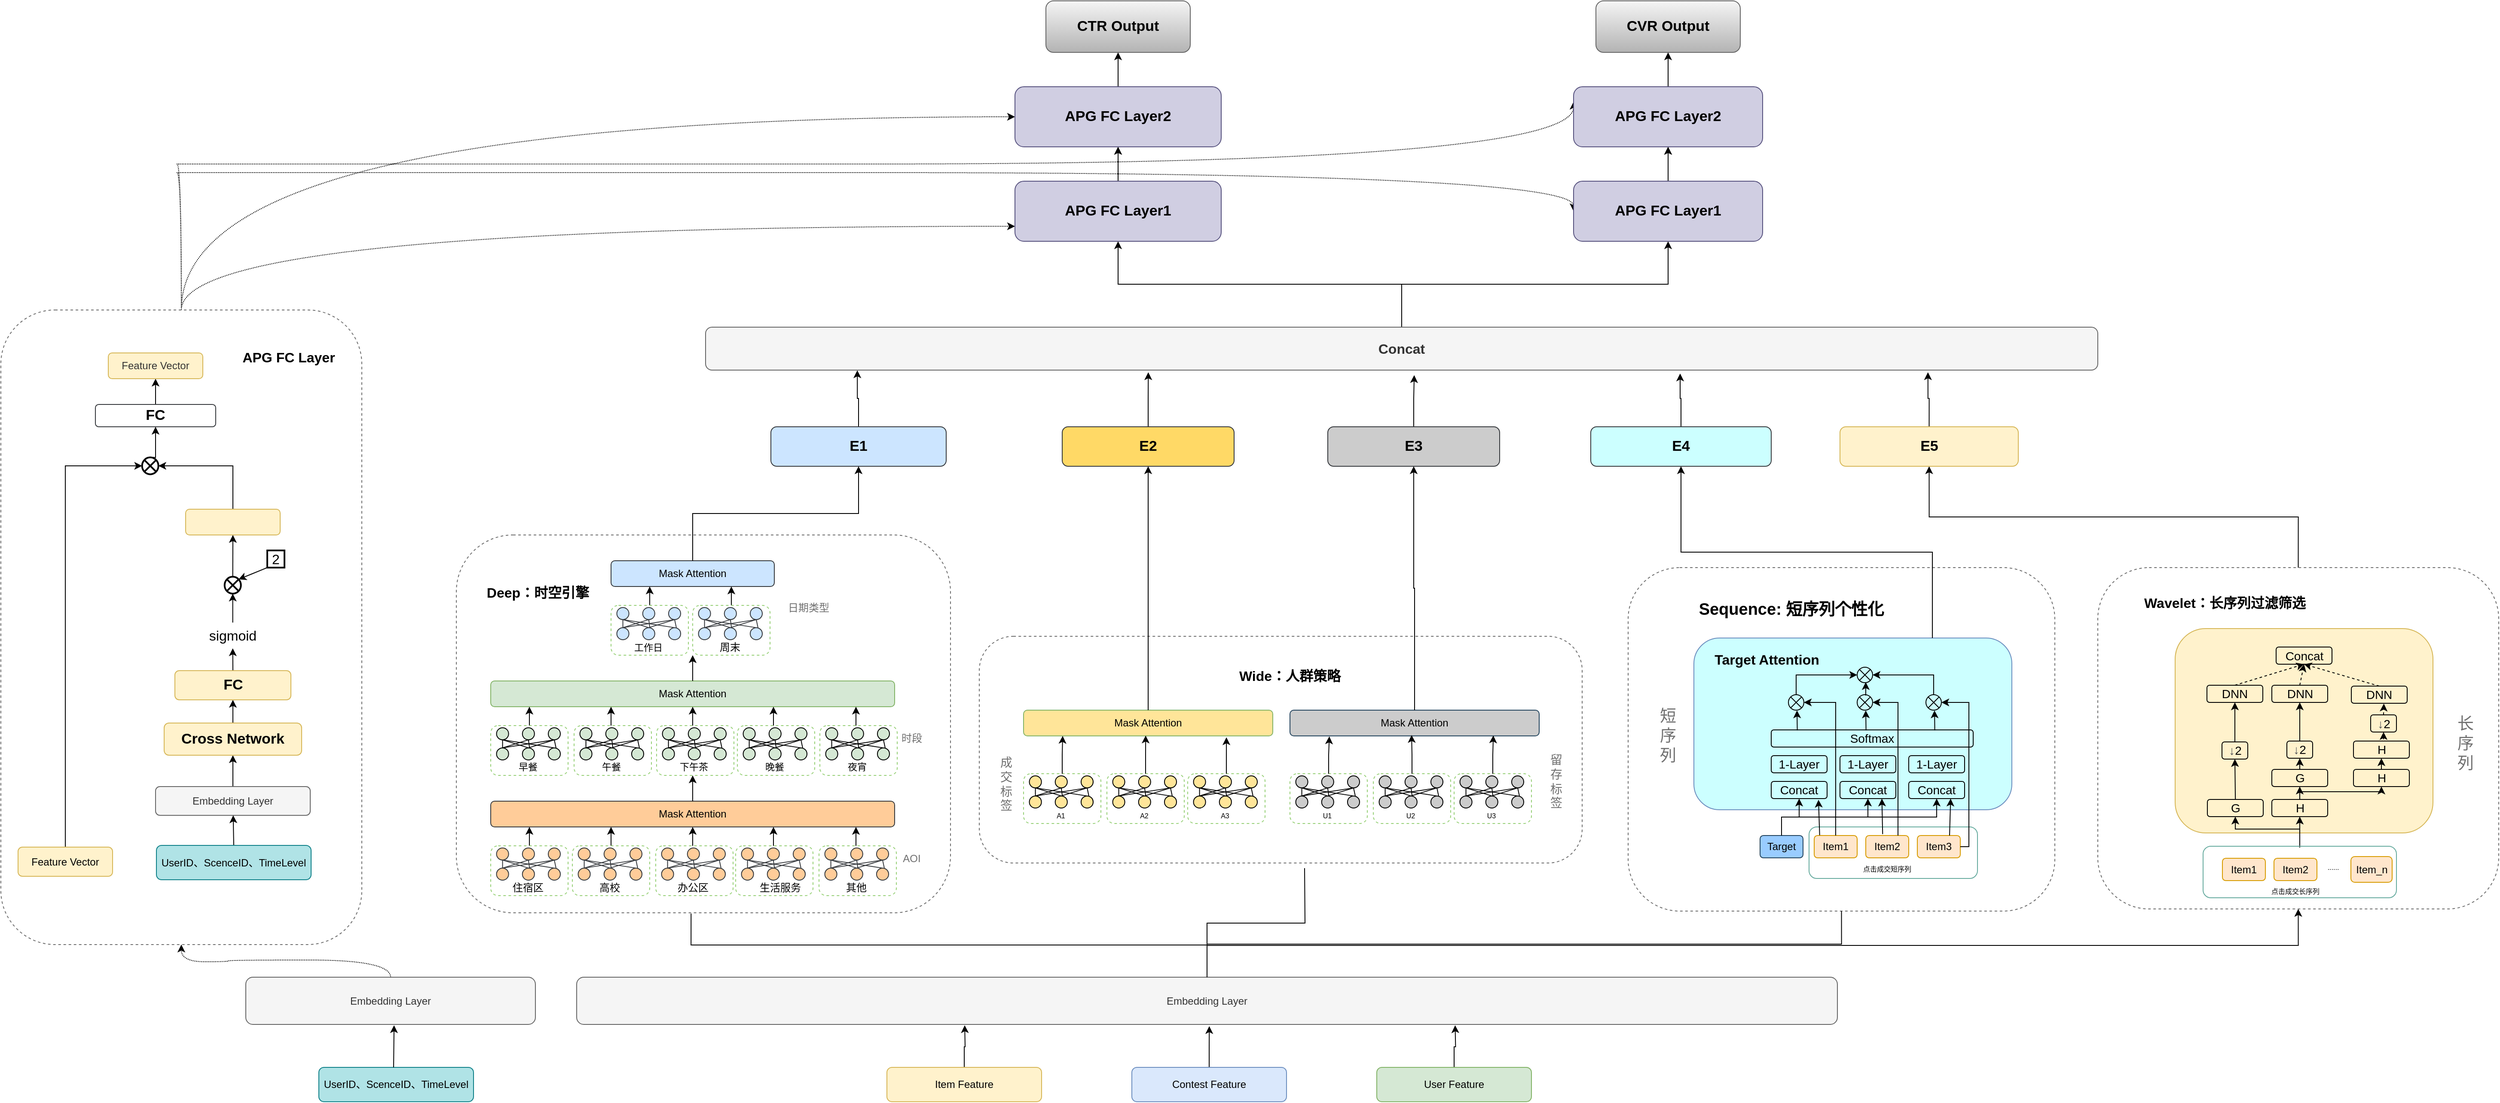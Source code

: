<mxfile version="20.6.0" type="github">
  <diagram id="28b0nvRBQam12wUgRj-9" name="第 1 页">
    <mxGraphModel dx="4392" dy="2949" grid="1" gridSize="10" guides="1" tooltips="1" connect="1" arrows="1" fold="1" page="1" pageScale="1" pageWidth="827" pageHeight="1169" math="0" shadow="0">
      <root>
        <mxCell id="0" />
        <mxCell id="1" parent="0" />
        <mxCell id="dA_hENtR3ifvq1p77rv2-1" style="edgeStyle=orthogonalEdgeStyle;rounded=0;orthogonalLoop=1;jettySize=auto;html=1;exitX=0.5;exitY=0;exitDx=0;exitDy=0;entryX=0.5;entryY=1;entryDx=0;entryDy=0;" edge="1" parent="1" source="dA_hENtR3ifvq1p77rv2-2" target="dA_hENtR3ifvq1p77rv2-446">
          <mxGeometry relative="1" as="geometry" />
        </mxCell>
        <mxCell id="dA_hENtR3ifvq1p77rv2-2" value="" style="rounded=1;whiteSpace=wrap;html=1;dashed=1;strokeColor=#707070;fontSize=16;fontColor=#000000;" vertex="1" parent="1">
          <mxGeometry x="1760" y="330" width="466.5" height="397.5" as="geometry" />
        </mxCell>
        <mxCell id="dA_hENtR3ifvq1p77rv2-3" style="edgeStyle=orthogonalEdgeStyle;rounded=0;orthogonalLoop=1;jettySize=auto;html=1;exitX=0.5;exitY=0;exitDx=0;exitDy=0;entryX=0;entryY=0.75;entryDx=0;entryDy=0;dashed=1;dashPattern=1 1;curved=1;" edge="1" parent="1" source="dA_hENtR3ifvq1p77rv2-7" target="dA_hENtR3ifvq1p77rv2-473">
          <mxGeometry relative="1" as="geometry" />
        </mxCell>
        <mxCell id="dA_hENtR3ifvq1p77rv2-4" style="edgeStyle=orthogonalEdgeStyle;rounded=0;orthogonalLoop=1;jettySize=auto;html=1;exitX=0.5;exitY=0;exitDx=0;exitDy=0;entryX=0;entryY=0.5;entryDx=0;entryDy=0;dashed=1;dashPattern=1 1;curved=1;" edge="1" parent="1" source="dA_hENtR3ifvq1p77rv2-7" target="dA_hENtR3ifvq1p77rv2-475">
          <mxGeometry relative="1" as="geometry" />
        </mxCell>
        <mxCell id="dA_hENtR3ifvq1p77rv2-5" style="edgeStyle=orthogonalEdgeStyle;rounded=0;orthogonalLoop=1;jettySize=auto;html=1;exitX=0.5;exitY=0;exitDx=0;exitDy=0;entryX=0;entryY=0.25;entryDx=0;entryDy=0;dashed=1;dashPattern=1 1;curved=1;" edge="1" parent="1" source="dA_hENtR3ifvq1p77rv2-7" target="dA_hENtR3ifvq1p77rv2-481">
          <mxGeometry relative="1" as="geometry">
            <Array as="points">
              <mxPoint x="-480" y="-140" />
              <mxPoint x="920" y="-140" />
            </Array>
          </mxGeometry>
        </mxCell>
        <mxCell id="dA_hENtR3ifvq1p77rv2-6" style="edgeStyle=orthogonalEdgeStyle;rounded=0;orthogonalLoop=1;jettySize=auto;html=1;exitX=0.5;exitY=0;exitDx=0;exitDy=0;entryX=0;entryY=0.5;entryDx=0;entryDy=0;dashed=1;dashPattern=1 1;curved=1;" edge="1" parent="1" source="dA_hENtR3ifvq1p77rv2-7" target="dA_hENtR3ifvq1p77rv2-479">
          <mxGeometry relative="1" as="geometry">
            <Array as="points">
              <mxPoint x="-480" y="-130" />
              <mxPoint x="920" y="-130" />
            </Array>
          </mxGeometry>
        </mxCell>
        <mxCell id="dA_hENtR3ifvq1p77rv2-7" value="" style="rounded=1;whiteSpace=wrap;html=1;dashed=1;strokeColor=#707070;fontSize=16;fontColor=#000000;" vertex="1" parent="1">
          <mxGeometry x="-680" y="30" width="420" height="739" as="geometry" />
        </mxCell>
        <mxCell id="dA_hENtR3ifvq1p77rv2-8" value="" style="rounded=1;whiteSpace=wrap;html=1;dashed=1;strokeColor=#707070;fontSize=16;fontColor=#000000;" vertex="1" parent="1">
          <mxGeometry x="1213.5" y="330" width="496.5" height="400" as="geometry" />
        </mxCell>
        <mxCell id="dA_hENtR3ifvq1p77rv2-9" value="" style="rounded=1;whiteSpace=wrap;html=1;strokeColor=#6c8ebf;fontSize=16;fillColor=#CCFFFF;" vertex="1" parent="1">
          <mxGeometry x="1290" y="412" width="370" height="200" as="geometry" />
        </mxCell>
        <mxCell id="dA_hENtR3ifvq1p77rv2-10" value="" style="rounded=1;whiteSpace=wrap;html=1;labelBorderColor=default;strokeColor=#67AB9F;fontSize=14;fontColor=#000000;fillColor=none;" vertex="1" parent="1">
          <mxGeometry x="1424" y="632" width="196" height="60" as="geometry" />
        </mxCell>
        <mxCell id="dA_hENtR3ifvq1p77rv2-11" value="" style="rounded=1;whiteSpace=wrap;html=1;dashed=1;strokeColor=#707070;fontSize=16;fontColor=#000000;" vertex="1" parent="1">
          <mxGeometry x="458.5" y="410" width="701.5" height="264" as="geometry" />
        </mxCell>
        <mxCell id="dA_hENtR3ifvq1p77rv2-12" value="" style="rounded=1;whiteSpace=wrap;html=1;dashed=1;strokeColor=#707070;fontSize=16;fontColor=#000000;" vertex="1" parent="1">
          <mxGeometry x="-150" y="292" width="575" height="440" as="geometry" />
        </mxCell>
        <mxCell id="dA_hENtR3ifvq1p77rv2-13" style="edgeStyle=orthogonalEdgeStyle;rounded=0;orthogonalLoop=1;jettySize=auto;html=1;exitX=0.5;exitY=0;exitDx=0;exitDy=0;entryX=0.196;entryY=1.018;entryDx=0;entryDy=0;entryPerimeter=0;" edge="1" parent="1" source="dA_hENtR3ifvq1p77rv2-14">
          <mxGeometry relative="1" as="geometry">
            <mxPoint x="441.532" y="862.99" as="targetPoint" />
          </mxGeometry>
        </mxCell>
        <mxCell id="dA_hENtR3ifvq1p77rv2-14" value="Item Feature" style="rounded=1;whiteSpace=wrap;html=1;fillColor=#fff2cc;strokeColor=#d6b656;" vertex="1" parent="1">
          <mxGeometry x="351" y="912" width="180" height="40" as="geometry" />
        </mxCell>
        <mxCell id="dA_hENtR3ifvq1p77rv2-15" style="edgeStyle=orthogonalEdgeStyle;rounded=0;orthogonalLoop=1;jettySize=auto;html=1;exitX=0.5;exitY=0;exitDx=0;exitDy=0;entryX=0.39;entryY=1.036;entryDx=0;entryDy=0;entryPerimeter=0;" edge="1" parent="1" source="dA_hENtR3ifvq1p77rv2-16">
          <mxGeometry relative="1" as="geometry">
            <mxPoint x="726.13" y="863.98" as="targetPoint" />
          </mxGeometry>
        </mxCell>
        <mxCell id="dA_hENtR3ifvq1p77rv2-16" value="Contest Feature" style="rounded=1;whiteSpace=wrap;html=1;fillColor=#dae8fc;strokeColor=#6c8ebf;" vertex="1" parent="1">
          <mxGeometry x="636" y="912" width="180" height="40" as="geometry" />
        </mxCell>
        <mxCell id="dA_hENtR3ifvq1p77rv2-17" style="edgeStyle=orthogonalEdgeStyle;rounded=0;orthogonalLoop=1;jettySize=auto;html=1;exitX=0.5;exitY=0;exitDx=0;exitDy=0;entryX=0.585;entryY=1.018;entryDx=0;entryDy=0;entryPerimeter=0;" edge="1" parent="1" source="dA_hENtR3ifvq1p77rv2-18">
          <mxGeometry relative="1" as="geometry">
            <mxPoint x="1012.195" y="862.99" as="targetPoint" />
          </mxGeometry>
        </mxCell>
        <mxCell id="dA_hENtR3ifvq1p77rv2-18" value="User Feature" style="rounded=1;whiteSpace=wrap;html=1;fillColor=#d5e8d4;strokeColor=#82b366;" vertex="1" parent="1">
          <mxGeometry x="921" y="912" width="180" height="40" as="geometry" />
        </mxCell>
        <mxCell id="dA_hENtR3ifvq1p77rv2-21" value="Embedding Layer" style="rounded=1;whiteSpace=wrap;html=1;fillColor=#f5f5f5;fontColor=#333333;strokeColor=#666666;" vertex="1" parent="1">
          <mxGeometry x="-10" y="807" width="1467" height="55" as="geometry" />
        </mxCell>
        <mxCell id="dA_hENtR3ifvq1p77rv2-22" value="Mask Attention" style="rounded=1;whiteSpace=wrap;html=1;fillColor=#d5e8d4;strokeColor=#82b366;" vertex="1" parent="1">
          <mxGeometry x="-110" y="462" width="470" height="30" as="geometry" />
        </mxCell>
        <mxCell id="dA_hENtR3ifvq1p77rv2-23" value="" style="endArrow=classic;html=1;rounded=0;exitX=0.5;exitY=0;exitDx=0;exitDy=0;" edge="1" parent="1" source="dA_hENtR3ifvq1p77rv2-81">
          <mxGeometry width="50" height="50" relative="1" as="geometry">
            <mxPoint x="-70" y="514" as="sourcePoint" />
            <mxPoint x="-65" y="492.0" as="targetPoint" />
          </mxGeometry>
        </mxCell>
        <mxCell id="dA_hENtR3ifvq1p77rv2-24" value="" style="endArrow=classic;html=1;rounded=0;exitX=0.5;exitY=0;exitDx=0;exitDy=0;" edge="1" parent="1">
          <mxGeometry width="50" height="50" relative="1" as="geometry">
            <mxPoint x="125" y="514.0" as="sourcePoint" />
            <mxPoint x="125" y="492.0" as="targetPoint" />
          </mxGeometry>
        </mxCell>
        <mxCell id="dA_hENtR3ifvq1p77rv2-25" value="" style="endArrow=classic;html=1;rounded=0;exitX=0.5;exitY=0;exitDx=0;exitDy=0;" edge="1" parent="1">
          <mxGeometry width="50" height="50" relative="1" as="geometry">
            <mxPoint x="219" y="514.0" as="sourcePoint" />
            <mxPoint x="219" y="492.0" as="targetPoint" />
          </mxGeometry>
        </mxCell>
        <mxCell id="dA_hENtR3ifvq1p77rv2-26" value="" style="endArrow=classic;html=1;rounded=0;exitX=0.5;exitY=0;exitDx=0;exitDy=0;" edge="1" parent="1">
          <mxGeometry width="50" height="50" relative="1" as="geometry">
            <mxPoint x="315" y="514.0" as="sourcePoint" />
            <mxPoint x="315" y="492.0" as="targetPoint" />
          </mxGeometry>
        </mxCell>
        <mxCell id="dA_hENtR3ifvq1p77rv2-27" value="" style="endArrow=classic;html=1;rounded=0;exitX=0.5;exitY=0;exitDx=0;exitDy=0;" edge="1" parent="1">
          <mxGeometry width="50" height="50" relative="1" as="geometry">
            <mxPoint x="30" y="514.0" as="sourcePoint" />
            <mxPoint x="30" y="492.0" as="targetPoint" />
          </mxGeometry>
        </mxCell>
        <mxCell id="dA_hENtR3ifvq1p77rv2-28" value="&lt;font color=&quot;#707070&quot;&gt;时段&lt;/font&gt;" style="text;html=1;strokeColor=none;fillColor=none;align=center;verticalAlign=middle;whiteSpace=wrap;rounded=0;dashed=1;opacity=1;" vertex="1" parent="1">
          <mxGeometry x="350" y="514" width="60" height="30" as="geometry" />
        </mxCell>
        <mxCell id="dA_hENtR3ifvq1p77rv2-29" value="Mask Attention" style="rounded=1;whiteSpace=wrap;html=1;fillColor=#ffcc99;strokeColor=#36393d;" vertex="1" parent="1">
          <mxGeometry x="-110" y="602" width="470" height="30" as="geometry" />
        </mxCell>
        <mxCell id="dA_hENtR3ifvq1p77rv2-30" value="" style="endArrow=classic;html=1;rounded=0;exitX=0.5;exitY=0;exitDx=0;exitDy=0;" edge="1" parent="1" source="dA_hENtR3ifvq1p77rv2-166">
          <mxGeometry width="50" height="50" relative="1" as="geometry">
            <mxPoint x="-70" y="654" as="sourcePoint" />
            <mxPoint x="-65" y="632.0" as="targetPoint" />
          </mxGeometry>
        </mxCell>
        <mxCell id="dA_hENtR3ifvq1p77rv2-31" value="" style="endArrow=classic;html=1;rounded=0;exitX=0.5;exitY=0;exitDx=0;exitDy=0;" edge="1" parent="1">
          <mxGeometry width="50" height="50" relative="1" as="geometry">
            <mxPoint x="125" y="654.0" as="sourcePoint" />
            <mxPoint x="125" y="632.0" as="targetPoint" />
          </mxGeometry>
        </mxCell>
        <mxCell id="dA_hENtR3ifvq1p77rv2-32" value="" style="endArrow=classic;html=1;rounded=0;exitX=0.5;exitY=0;exitDx=0;exitDy=0;" edge="1" parent="1">
          <mxGeometry width="50" height="50" relative="1" as="geometry">
            <mxPoint x="219" y="654.0" as="sourcePoint" />
            <mxPoint x="219" y="632.0" as="targetPoint" />
          </mxGeometry>
        </mxCell>
        <mxCell id="dA_hENtR3ifvq1p77rv2-33" value="" style="endArrow=classic;html=1;rounded=0;exitX=0.5;exitY=0;exitDx=0;exitDy=0;" edge="1" parent="1">
          <mxGeometry width="50" height="50" relative="1" as="geometry">
            <mxPoint x="315" y="654.0" as="sourcePoint" />
            <mxPoint x="315" y="632.0" as="targetPoint" />
          </mxGeometry>
        </mxCell>
        <mxCell id="dA_hENtR3ifvq1p77rv2-34" value="" style="endArrow=classic;html=1;rounded=0;exitX=0.5;exitY=0;exitDx=0;exitDy=0;" edge="1" parent="1">
          <mxGeometry width="50" height="50" relative="1" as="geometry">
            <mxPoint x="30" y="654.0" as="sourcePoint" />
            <mxPoint x="30" y="632.0" as="targetPoint" />
          </mxGeometry>
        </mxCell>
        <mxCell id="dA_hENtR3ifvq1p77rv2-35" value="&lt;font color=&quot;#707070&quot;&gt;AOI&lt;/font&gt;" style="text;html=1;strokeColor=none;fillColor=none;align=center;verticalAlign=middle;whiteSpace=wrap;rounded=0;dashed=1;opacity=1;" vertex="1" parent="1">
          <mxGeometry x="350" y="654" width="60" height="30" as="geometry" />
        </mxCell>
        <mxCell id="dA_hENtR3ifvq1p77rv2-36" value="" style="endArrow=classic;html=1;rounded=0;exitX=0.5;exitY=0;exitDx=0;exitDy=0;" edge="1" parent="1" source="dA_hENtR3ifvq1p77rv2-29">
          <mxGeometry width="50" height="50" relative="1" as="geometry">
            <mxPoint x="125" y="594" as="sourcePoint" />
            <mxPoint x="125" y="572.0" as="targetPoint" />
          </mxGeometry>
        </mxCell>
        <mxCell id="dA_hENtR3ifvq1p77rv2-37" value="Mask Attention" style="rounded=1;whiteSpace=wrap;html=1;fillColor=#cce5ff;strokeColor=#36393d;" vertex="1" parent="1">
          <mxGeometry x="30" y="322" width="190" height="30" as="geometry" />
        </mxCell>
        <mxCell id="dA_hENtR3ifvq1p77rv2-38" value="" style="endArrow=classic;html=1;rounded=0;exitX=0.5;exitY=0;exitDx=0;exitDy=0;" edge="1" parent="1" source="dA_hENtR3ifvq1p77rv2-63">
          <mxGeometry width="50" height="50" relative="1" as="geometry">
            <mxPoint x="70" y="374" as="sourcePoint" />
            <mxPoint x="75" y="352" as="targetPoint" />
          </mxGeometry>
        </mxCell>
        <mxCell id="dA_hENtR3ifvq1p77rv2-39" value="" style="endArrow=classic;html=1;rounded=0;exitX=0.5;exitY=0;exitDx=0;exitDy=0;" edge="1" parent="1">
          <mxGeometry width="50" height="50" relative="1" as="geometry">
            <mxPoint x="170" y="374.0" as="sourcePoint" />
            <mxPoint x="170" y="352" as="targetPoint" />
          </mxGeometry>
        </mxCell>
        <mxCell id="dA_hENtR3ifvq1p77rv2-40" value="" style="endArrow=classic;html=1;rounded=0;exitX=0.5;exitY=0;exitDx=0;exitDy=0;" edge="1" parent="1">
          <mxGeometry width="50" height="50" relative="1" as="geometry">
            <mxPoint x="125" y="462.0" as="sourcePoint" />
            <mxPoint x="125" y="432.0" as="targetPoint" />
          </mxGeometry>
        </mxCell>
        <mxCell id="dA_hENtR3ifvq1p77rv2-41" value="&lt;font color=&quot;#707070&quot;&gt;日期类型&lt;/font&gt;" style="text;html=1;strokeColor=none;fillColor=none;align=center;verticalAlign=middle;whiteSpace=wrap;rounded=0;dashed=1;opacity=1;" vertex="1" parent="1">
          <mxGeometry x="230" y="362" width="60" height="30" as="geometry" />
        </mxCell>
        <mxCell id="dA_hENtR3ifvq1p77rv2-42" value="&lt;font size=&quot;1&quot; color=&quot;#000000&quot;&gt;&lt;b style=&quot;font-size: 16px;&quot;&gt;Deep：时空引擎&lt;/b&gt;&lt;/font&gt;" style="text;html=1;strokeColor=none;fillColor=none;align=center;verticalAlign=middle;whiteSpace=wrap;rounded=0;dashed=1;fontColor=#707070;opacity=1;" vertex="1" parent="1">
          <mxGeometry x="-120" y="344" width="130" height="30" as="geometry" />
        </mxCell>
        <mxCell id="dA_hENtR3ifvq1p77rv2-43" value="Mask Attention" style="rounded=1;whiteSpace=wrap;html=1;fillColor=#FFE599;strokeColor=#82b366;" vertex="1" parent="1">
          <mxGeometry x="510" y="496" width="290" height="30" as="geometry" />
        </mxCell>
        <mxCell id="dA_hENtR3ifvq1p77rv2-44" value="" style="group" vertex="1" connectable="0" parent="1">
          <mxGeometry x="125" y="374" width="90" height="58" as="geometry" />
        </mxCell>
        <mxCell id="dA_hENtR3ifvq1p77rv2-45" value="" style="rounded=1;whiteSpace=wrap;html=1;dashed=1;strokeColor=#97D077;" vertex="1" parent="dA_hENtR3ifvq1p77rv2-44">
          <mxGeometry width="90" height="58" as="geometry" />
        </mxCell>
        <mxCell id="dA_hENtR3ifvq1p77rv2-46" value="" style="group" vertex="1" connectable="0" parent="dA_hENtR3ifvq1p77rv2-44">
          <mxGeometry x="6.759" y="2.5" width="78.261" height="37.5" as="geometry" />
        </mxCell>
        <mxCell id="dA_hENtR3ifvq1p77rv2-47" value="" style="ellipse;whiteSpace=wrap;html=1;aspect=fixed;fillColor=#cce5ff;strokeColor=#36393d;" vertex="1" parent="dA_hENtR3ifvq1p77rv2-46">
          <mxGeometry width="14.062" height="14.062" as="geometry" />
        </mxCell>
        <mxCell id="dA_hENtR3ifvq1p77rv2-48" value="" style="ellipse;whiteSpace=wrap;html=1;aspect=fixed;fillColor=#cce5ff;strokeColor=#36393d;" vertex="1" parent="dA_hENtR3ifvq1p77rv2-46">
          <mxGeometry x="60.201" width="14.062" height="14.062" as="geometry" />
        </mxCell>
        <mxCell id="dA_hENtR3ifvq1p77rv2-49" value="" style="ellipse;whiteSpace=wrap;html=1;aspect=fixed;fillColor=#cce5ff;strokeColor=#36393d;" vertex="1" parent="dA_hENtR3ifvq1p77rv2-46">
          <mxGeometry x="30.1" width="14.062" height="14.062" as="geometry" />
        </mxCell>
        <mxCell id="dA_hENtR3ifvq1p77rv2-50" value="" style="ellipse;whiteSpace=wrap;html=1;aspect=fixed;fillColor=#cce5ff;strokeColor=#36393d;" vertex="1" parent="dA_hENtR3ifvq1p77rv2-46">
          <mxGeometry y="23.438" width="14.062" height="14.062" as="geometry" />
        </mxCell>
        <mxCell id="dA_hENtR3ifvq1p77rv2-51" value="" style="ellipse;whiteSpace=wrap;html=1;aspect=fixed;fillColor=#cce5ff;strokeColor=#36393d;" vertex="1" parent="dA_hENtR3ifvq1p77rv2-46">
          <mxGeometry x="60.201" y="23.438" width="14.062" height="14.062" as="geometry" />
        </mxCell>
        <mxCell id="dA_hENtR3ifvq1p77rv2-52" value="" style="ellipse;whiteSpace=wrap;html=1;aspect=fixed;fillColor=#cce5ff;strokeColor=#36393d;" vertex="1" parent="dA_hENtR3ifvq1p77rv2-46">
          <mxGeometry x="30.1" y="23.438" width="14.062" height="14.062" as="geometry" />
        </mxCell>
        <mxCell id="dA_hENtR3ifvq1p77rv2-53" value="" style="endArrow=none;html=1;rounded=0;entryX=0.5;entryY=0;entryDx=0;entryDy=0;exitX=0.5;exitY=1;exitDx=0;exitDy=0;fillColor=#cce5ff;strokeColor=#36393d;" edge="1" parent="dA_hENtR3ifvq1p77rv2-46" source="dA_hENtR3ifvq1p77rv2-47" target="dA_hENtR3ifvq1p77rv2-50">
          <mxGeometry width="50" height="50" relative="1" as="geometry">
            <mxPoint x="-36.12" y="65.625" as="sourcePoint" />
            <mxPoint x="-6.02" y="42.188" as="targetPoint" />
          </mxGeometry>
        </mxCell>
        <mxCell id="dA_hENtR3ifvq1p77rv2-54" value="" style="endArrow=none;html=1;rounded=0;entryX=0.5;entryY=1;entryDx=0;entryDy=0;exitX=0.5;exitY=0;exitDx=0;exitDy=0;fillColor=#cce5ff;strokeColor=#36393d;" edge="1" parent="dA_hENtR3ifvq1p77rv2-46" source="dA_hENtR3ifvq1p77rv2-52" target="dA_hENtR3ifvq1p77rv2-47">
          <mxGeometry width="50" height="50" relative="1" as="geometry">
            <mxPoint x="6.02" y="79.688" as="sourcePoint" />
            <mxPoint x="36.12" y="56.25" as="targetPoint" />
          </mxGeometry>
        </mxCell>
        <mxCell id="dA_hENtR3ifvq1p77rv2-55" value="" style="endArrow=none;html=1;rounded=0;entryX=0.5;entryY=1;entryDx=0;entryDy=0;exitX=0.5;exitY=0;exitDx=0;exitDy=0;fillColor=#cce5ff;strokeColor=#36393d;" edge="1" parent="dA_hENtR3ifvq1p77rv2-46" source="dA_hENtR3ifvq1p77rv2-51" target="dA_hENtR3ifvq1p77rv2-47">
          <mxGeometry width="50" height="50" relative="1" as="geometry">
            <mxPoint x="6.02" y="79.688" as="sourcePoint" />
            <mxPoint x="36.12" y="56.25" as="targetPoint" />
          </mxGeometry>
        </mxCell>
        <mxCell id="dA_hENtR3ifvq1p77rv2-56" value="" style="endArrow=none;html=1;rounded=0;entryX=0.5;entryY=1;entryDx=0;entryDy=0;fillColor=#cce5ff;strokeColor=#36393d;" edge="1" parent="dA_hENtR3ifvq1p77rv2-46" target="dA_hENtR3ifvq1p77rv2-49">
          <mxGeometry width="50" height="50" relative="1" as="geometry">
            <mxPoint x="38.419" y="23.75" as="sourcePoint" />
            <mxPoint x="-6.02" y="60.938" as="targetPoint" />
          </mxGeometry>
        </mxCell>
        <mxCell id="dA_hENtR3ifvq1p77rv2-57" value="" style="endArrow=none;html=1;rounded=0;entryX=0.5;entryY=1;entryDx=0;entryDy=0;fillColor=#cce5ff;strokeColor=#36393d;" edge="1" parent="dA_hENtR3ifvq1p77rv2-46" target="dA_hENtR3ifvq1p77rv2-48">
          <mxGeometry width="50" height="50" relative="1" as="geometry">
            <mxPoint x="69.231" y="23.438" as="sourcePoint" />
            <mxPoint x="108.361" y="56.25" as="targetPoint" />
            <Array as="points">
              <mxPoint x="68.3" y="23.75" />
            </Array>
          </mxGeometry>
        </mxCell>
        <mxCell id="dA_hENtR3ifvq1p77rv2-58" value="" style="endArrow=none;html=1;rounded=0;entryX=0.5;entryY=1;entryDx=0;entryDy=0;exitX=0.5;exitY=0;exitDx=0;exitDy=0;fillColor=#cce5ff;strokeColor=#36393d;" edge="1" parent="dA_hENtR3ifvq1p77rv2-46" source="dA_hENtR3ifvq1p77rv2-50" target="dA_hENtR3ifvq1p77rv2-49">
          <mxGeometry width="50" height="50" relative="1" as="geometry">
            <mxPoint x="30.1" y="75" as="sourcePoint" />
            <mxPoint x="60.201" y="51.562" as="targetPoint" />
          </mxGeometry>
        </mxCell>
        <mxCell id="dA_hENtR3ifvq1p77rv2-59" value="" style="endArrow=none;html=1;rounded=0;entryX=0.5;entryY=1;entryDx=0;entryDy=0;exitX=0.5;exitY=0;exitDx=0;exitDy=0;fillColor=#cce5ff;strokeColor=#36393d;" edge="1" parent="dA_hENtR3ifvq1p77rv2-46" source="dA_hENtR3ifvq1p77rv2-50" target="dA_hENtR3ifvq1p77rv2-48">
          <mxGeometry width="50" height="50" relative="1" as="geometry">
            <mxPoint x="42.14" y="84.375" as="sourcePoint" />
            <mxPoint x="72.241" y="60.938" as="targetPoint" />
          </mxGeometry>
        </mxCell>
        <mxCell id="dA_hENtR3ifvq1p77rv2-60" value="" style="endArrow=none;html=1;rounded=0;entryX=0.5;entryY=1;entryDx=0;entryDy=0;exitX=0.5;exitY=0;exitDx=0;exitDy=0;fillColor=#cce5ff;strokeColor=#36393d;" edge="1" parent="dA_hENtR3ifvq1p77rv2-46" source="dA_hENtR3ifvq1p77rv2-52" target="dA_hENtR3ifvq1p77rv2-48">
          <mxGeometry width="50" height="50" relative="1" as="geometry">
            <mxPoint x="36.12" y="70.312" as="sourcePoint" />
            <mxPoint x="66.221" y="46.875" as="targetPoint" />
          </mxGeometry>
        </mxCell>
        <mxCell id="dA_hENtR3ifvq1p77rv2-61" value="周末" style="text;html=1;strokeColor=none;fillColor=none;align=center;verticalAlign=middle;whiteSpace=wrap;rounded=0;" vertex="1" parent="dA_hENtR3ifvq1p77rv2-44">
          <mxGeometry x="24.19" y="45.75" width="39.13" height="6.25" as="geometry" />
        </mxCell>
        <mxCell id="dA_hENtR3ifvq1p77rv2-62" value="" style="group" vertex="1" connectable="0" parent="1">
          <mxGeometry x="30" y="374" width="90" height="58" as="geometry" />
        </mxCell>
        <mxCell id="dA_hENtR3ifvq1p77rv2-63" value="" style="rounded=1;whiteSpace=wrap;html=1;dashed=1;strokeColor=#97D077;" vertex="1" parent="dA_hENtR3ifvq1p77rv2-62">
          <mxGeometry width="90" height="58" as="geometry" />
        </mxCell>
        <mxCell id="dA_hENtR3ifvq1p77rv2-64" value="" style="group" vertex="1" connectable="0" parent="dA_hENtR3ifvq1p77rv2-62">
          <mxGeometry x="6.759" y="2.5" width="78.261" height="37.5" as="geometry" />
        </mxCell>
        <mxCell id="dA_hENtR3ifvq1p77rv2-65" value="" style="ellipse;whiteSpace=wrap;html=1;aspect=fixed;fillColor=#cce5ff;strokeColor=#36393d;" vertex="1" parent="dA_hENtR3ifvq1p77rv2-64">
          <mxGeometry width="14.062" height="14.062" as="geometry" />
        </mxCell>
        <mxCell id="dA_hENtR3ifvq1p77rv2-66" value="" style="ellipse;whiteSpace=wrap;html=1;aspect=fixed;fillColor=#cce5ff;strokeColor=#36393d;" vertex="1" parent="dA_hENtR3ifvq1p77rv2-64">
          <mxGeometry x="60.201" width="14.062" height="14.062" as="geometry" />
        </mxCell>
        <mxCell id="dA_hENtR3ifvq1p77rv2-67" value="" style="ellipse;whiteSpace=wrap;html=1;aspect=fixed;fillColor=#cce5ff;strokeColor=#36393d;" vertex="1" parent="dA_hENtR3ifvq1p77rv2-64">
          <mxGeometry x="30.1" width="14.062" height="14.062" as="geometry" />
        </mxCell>
        <mxCell id="dA_hENtR3ifvq1p77rv2-68" value="" style="ellipse;whiteSpace=wrap;html=1;aspect=fixed;fillColor=#cce5ff;strokeColor=#36393d;" vertex="1" parent="dA_hENtR3ifvq1p77rv2-64">
          <mxGeometry y="23.438" width="14.062" height="14.062" as="geometry" />
        </mxCell>
        <mxCell id="dA_hENtR3ifvq1p77rv2-69" value="" style="ellipse;whiteSpace=wrap;html=1;aspect=fixed;fillColor=#cce5ff;strokeColor=#36393d;" vertex="1" parent="dA_hENtR3ifvq1p77rv2-64">
          <mxGeometry x="60.201" y="23.438" width="14.062" height="14.062" as="geometry" />
        </mxCell>
        <mxCell id="dA_hENtR3ifvq1p77rv2-70" value="" style="ellipse;whiteSpace=wrap;html=1;aspect=fixed;fillColor=#cce5ff;strokeColor=#36393d;" vertex="1" parent="dA_hENtR3ifvq1p77rv2-64">
          <mxGeometry x="30.1" y="23.438" width="14.062" height="14.062" as="geometry" />
        </mxCell>
        <mxCell id="dA_hENtR3ifvq1p77rv2-71" value="" style="endArrow=none;html=1;rounded=0;entryX=0.5;entryY=0;entryDx=0;entryDy=0;exitX=0.5;exitY=1;exitDx=0;exitDy=0;fillColor=#cce5ff;strokeColor=#36393d;" edge="1" parent="dA_hENtR3ifvq1p77rv2-64" source="dA_hENtR3ifvq1p77rv2-65" target="dA_hENtR3ifvq1p77rv2-68">
          <mxGeometry width="50" height="50" relative="1" as="geometry">
            <mxPoint x="-36.12" y="65.625" as="sourcePoint" />
            <mxPoint x="-6.02" y="42.188" as="targetPoint" />
          </mxGeometry>
        </mxCell>
        <mxCell id="dA_hENtR3ifvq1p77rv2-72" value="" style="endArrow=none;html=1;rounded=0;entryX=0.5;entryY=1;entryDx=0;entryDy=0;exitX=0.5;exitY=0;exitDx=0;exitDy=0;fillColor=#cce5ff;strokeColor=#36393d;" edge="1" parent="dA_hENtR3ifvq1p77rv2-64" source="dA_hENtR3ifvq1p77rv2-70" target="dA_hENtR3ifvq1p77rv2-65">
          <mxGeometry width="50" height="50" relative="1" as="geometry">
            <mxPoint x="6.02" y="79.688" as="sourcePoint" />
            <mxPoint x="36.12" y="56.25" as="targetPoint" />
          </mxGeometry>
        </mxCell>
        <mxCell id="dA_hENtR3ifvq1p77rv2-73" value="" style="endArrow=none;html=1;rounded=0;entryX=0.5;entryY=1;entryDx=0;entryDy=0;exitX=0.5;exitY=0;exitDx=0;exitDy=0;fillColor=#cce5ff;strokeColor=#36393d;" edge="1" parent="dA_hENtR3ifvq1p77rv2-64" source="dA_hENtR3ifvq1p77rv2-69" target="dA_hENtR3ifvq1p77rv2-65">
          <mxGeometry width="50" height="50" relative="1" as="geometry">
            <mxPoint x="6.02" y="79.688" as="sourcePoint" />
            <mxPoint x="36.12" y="56.25" as="targetPoint" />
          </mxGeometry>
        </mxCell>
        <mxCell id="dA_hENtR3ifvq1p77rv2-74" value="" style="endArrow=none;html=1;rounded=0;entryX=0.5;entryY=1;entryDx=0;entryDy=0;fillColor=#cce5ff;strokeColor=#36393d;" edge="1" parent="dA_hENtR3ifvq1p77rv2-64" target="dA_hENtR3ifvq1p77rv2-67">
          <mxGeometry width="50" height="50" relative="1" as="geometry">
            <mxPoint x="38.419" y="23.75" as="sourcePoint" />
            <mxPoint x="-6.02" y="60.938" as="targetPoint" />
          </mxGeometry>
        </mxCell>
        <mxCell id="dA_hENtR3ifvq1p77rv2-75" value="" style="endArrow=none;html=1;rounded=0;entryX=0.5;entryY=1;entryDx=0;entryDy=0;fillColor=#cce5ff;strokeColor=#36393d;" edge="1" parent="dA_hENtR3ifvq1p77rv2-64" target="dA_hENtR3ifvq1p77rv2-66">
          <mxGeometry width="50" height="50" relative="1" as="geometry">
            <mxPoint x="69.231" y="23.438" as="sourcePoint" />
            <mxPoint x="108.361" y="56.25" as="targetPoint" />
            <Array as="points">
              <mxPoint x="68.3" y="23.75" />
            </Array>
          </mxGeometry>
        </mxCell>
        <mxCell id="dA_hENtR3ifvq1p77rv2-76" value="" style="endArrow=none;html=1;rounded=0;entryX=0.5;entryY=1;entryDx=0;entryDy=0;exitX=0.5;exitY=0;exitDx=0;exitDy=0;fillColor=#cce5ff;strokeColor=#36393d;" edge="1" parent="dA_hENtR3ifvq1p77rv2-64" source="dA_hENtR3ifvq1p77rv2-68" target="dA_hENtR3ifvq1p77rv2-67">
          <mxGeometry width="50" height="50" relative="1" as="geometry">
            <mxPoint x="30.1" y="75" as="sourcePoint" />
            <mxPoint x="60.201" y="51.562" as="targetPoint" />
          </mxGeometry>
        </mxCell>
        <mxCell id="dA_hENtR3ifvq1p77rv2-77" value="" style="endArrow=none;html=1;rounded=0;entryX=0.5;entryY=1;entryDx=0;entryDy=0;exitX=0.5;exitY=0;exitDx=0;exitDy=0;fillColor=#cce5ff;strokeColor=#36393d;" edge="1" parent="dA_hENtR3ifvq1p77rv2-64" source="dA_hENtR3ifvq1p77rv2-68" target="dA_hENtR3ifvq1p77rv2-66">
          <mxGeometry width="50" height="50" relative="1" as="geometry">
            <mxPoint x="42.14" y="84.375" as="sourcePoint" />
            <mxPoint x="72.241" y="60.938" as="targetPoint" />
          </mxGeometry>
        </mxCell>
        <mxCell id="dA_hENtR3ifvq1p77rv2-78" value="" style="endArrow=none;html=1;rounded=0;entryX=0.5;entryY=1;entryDx=0;entryDy=0;exitX=0.5;exitY=0;exitDx=0;exitDy=0;fillColor=#cce5ff;strokeColor=#36393d;" edge="1" parent="dA_hENtR3ifvq1p77rv2-64" source="dA_hENtR3ifvq1p77rv2-70" target="dA_hENtR3ifvq1p77rv2-66">
          <mxGeometry width="50" height="50" relative="1" as="geometry">
            <mxPoint x="36.12" y="70.312" as="sourcePoint" />
            <mxPoint x="66.221" y="46.875" as="targetPoint" />
          </mxGeometry>
        </mxCell>
        <mxCell id="dA_hENtR3ifvq1p77rv2-79" value="&lt;font style=&quot;font-size: 11px;&quot;&gt;工作日&lt;/font&gt;" style="text;html=1;strokeColor=none;fillColor=none;align=center;verticalAlign=middle;whiteSpace=wrap;rounded=0;" vertex="1" parent="dA_hENtR3ifvq1p77rv2-62">
          <mxGeometry x="24.19" y="45.75" width="39.13" height="6.25" as="geometry" />
        </mxCell>
        <mxCell id="dA_hENtR3ifvq1p77rv2-80" value="" style="group" vertex="1" connectable="0" parent="1">
          <mxGeometry x="-110" y="514" width="90" height="58" as="geometry" />
        </mxCell>
        <mxCell id="dA_hENtR3ifvq1p77rv2-81" value="" style="rounded=1;whiteSpace=wrap;html=1;dashed=1;strokeColor=#97D077;" vertex="1" parent="dA_hENtR3ifvq1p77rv2-80">
          <mxGeometry width="90" height="58" as="geometry" />
        </mxCell>
        <mxCell id="dA_hENtR3ifvq1p77rv2-82" value="&lt;font style=&quot;font-size: 11px;&quot;&gt;早餐&lt;/font&gt;" style="text;html=1;strokeColor=none;fillColor=none;align=center;verticalAlign=middle;whiteSpace=wrap;rounded=0;fontSize=8;" vertex="1" parent="dA_hENtR3ifvq1p77rv2-80">
          <mxGeometry x="24.19" y="44.75" width="39.13" height="6.25" as="geometry" />
        </mxCell>
        <mxCell id="dA_hENtR3ifvq1p77rv2-83" value="" style="ellipse;whiteSpace=wrap;html=1;aspect=fixed;fillColor=#d5e8d4;strokeColor=#000000;" vertex="1" parent="dA_hENtR3ifvq1p77rv2-80">
          <mxGeometry x="6.759" y="2.5" width="14.062" height="14.062" as="geometry" />
        </mxCell>
        <mxCell id="dA_hENtR3ifvq1p77rv2-84" value="" style="ellipse;whiteSpace=wrap;html=1;aspect=fixed;fillColor=#d5e8d4;strokeColor=#000000;" vertex="1" parent="dA_hENtR3ifvq1p77rv2-80">
          <mxGeometry x="66.96" y="2.5" width="14.062" height="14.062" as="geometry" />
        </mxCell>
        <mxCell id="dA_hENtR3ifvq1p77rv2-85" value="" style="ellipse;whiteSpace=wrap;html=1;aspect=fixed;fillColor=#d5e8d4;strokeColor=#000000;" vertex="1" parent="dA_hENtR3ifvq1p77rv2-80">
          <mxGeometry x="36.859" y="2.5" width="14.062" height="14.062" as="geometry" />
        </mxCell>
        <mxCell id="dA_hENtR3ifvq1p77rv2-86" value="" style="ellipse;whiteSpace=wrap;html=1;aspect=fixed;fillColor=#d5e8d4;strokeColor=#000000;" vertex="1" parent="dA_hENtR3ifvq1p77rv2-80">
          <mxGeometry x="6.759" y="25.938" width="14.062" height="14.062" as="geometry" />
        </mxCell>
        <mxCell id="dA_hENtR3ifvq1p77rv2-87" value="" style="ellipse;whiteSpace=wrap;html=1;aspect=fixed;fillColor=#d5e8d4;strokeColor=#000000;" vertex="1" parent="dA_hENtR3ifvq1p77rv2-80">
          <mxGeometry x="66.96" y="25.938" width="14.062" height="14.062" as="geometry" />
        </mxCell>
        <mxCell id="dA_hENtR3ifvq1p77rv2-88" value="" style="ellipse;whiteSpace=wrap;html=1;aspect=fixed;fillColor=#d5e8d4;strokeColor=#000000;" vertex="1" parent="dA_hENtR3ifvq1p77rv2-80">
          <mxGeometry x="36.859" y="25.938" width="14.062" height="14.062" as="geometry" />
        </mxCell>
        <mxCell id="dA_hENtR3ifvq1p77rv2-89" value="" style="endArrow=none;html=1;rounded=0;entryX=0.5;entryY=0;entryDx=0;entryDy=0;exitX=0.5;exitY=1;exitDx=0;exitDy=0;fillColor=#d5e8d4;strokeColor=#000000;" edge="1" parent="dA_hENtR3ifvq1p77rv2-80" source="dA_hENtR3ifvq1p77rv2-83" target="dA_hENtR3ifvq1p77rv2-86">
          <mxGeometry width="50" height="50" relative="1" as="geometry">
            <mxPoint x="-29.362" y="68.125" as="sourcePoint" />
            <mxPoint x="0.739" y="44.688" as="targetPoint" />
          </mxGeometry>
        </mxCell>
        <mxCell id="dA_hENtR3ifvq1p77rv2-90" value="" style="endArrow=none;html=1;rounded=0;entryX=0.5;entryY=1;entryDx=0;entryDy=0;exitX=0.5;exitY=0;exitDx=0;exitDy=0;fillColor=#d5e8d4;strokeColor=#000000;" edge="1" parent="dA_hENtR3ifvq1p77rv2-80" source="dA_hENtR3ifvq1p77rv2-88" target="dA_hENtR3ifvq1p77rv2-83">
          <mxGeometry width="50" height="50" relative="1" as="geometry">
            <mxPoint x="12.779" y="82.188" as="sourcePoint" />
            <mxPoint x="42.879" y="58.75" as="targetPoint" />
          </mxGeometry>
        </mxCell>
        <mxCell id="dA_hENtR3ifvq1p77rv2-91" value="" style="endArrow=none;html=1;rounded=0;entryX=0.5;entryY=1;entryDx=0;entryDy=0;exitX=0.5;exitY=0;exitDx=0;exitDy=0;fillColor=#d5e8d4;strokeColor=#000000;" edge="1" parent="dA_hENtR3ifvq1p77rv2-80" source="dA_hENtR3ifvq1p77rv2-87" target="dA_hENtR3ifvq1p77rv2-83">
          <mxGeometry width="50" height="50" relative="1" as="geometry">
            <mxPoint x="12.779" y="82.188" as="sourcePoint" />
            <mxPoint x="42.879" y="58.75" as="targetPoint" />
          </mxGeometry>
        </mxCell>
        <mxCell id="dA_hENtR3ifvq1p77rv2-92" value="" style="endArrow=none;html=1;rounded=0;entryX=0.5;entryY=1;entryDx=0;entryDy=0;fillColor=#d5e8d4;strokeColor=#000000;" edge="1" parent="dA_hENtR3ifvq1p77rv2-80" target="dA_hENtR3ifvq1p77rv2-85">
          <mxGeometry width="50" height="50" relative="1" as="geometry">
            <mxPoint x="45.178" y="26.25" as="sourcePoint" />
            <mxPoint x="0.739" y="63.438" as="targetPoint" />
          </mxGeometry>
        </mxCell>
        <mxCell id="dA_hENtR3ifvq1p77rv2-93" value="" style="endArrow=none;html=1;rounded=0;entryX=0.5;entryY=1;entryDx=0;entryDy=0;fillColor=#d5e8d4;strokeColor=#000000;" edge="1" parent="dA_hENtR3ifvq1p77rv2-80" target="dA_hENtR3ifvq1p77rv2-84">
          <mxGeometry width="50" height="50" relative="1" as="geometry">
            <mxPoint x="75.99" y="25.938" as="sourcePoint" />
            <mxPoint x="115.12" y="58.75" as="targetPoint" />
            <Array as="points">
              <mxPoint x="75.059" y="26.25" />
            </Array>
          </mxGeometry>
        </mxCell>
        <mxCell id="dA_hENtR3ifvq1p77rv2-94" value="" style="endArrow=none;html=1;rounded=0;entryX=0.5;entryY=1;entryDx=0;entryDy=0;exitX=0.5;exitY=0;exitDx=0;exitDy=0;fillColor=#d5e8d4;strokeColor=#000000;" edge="1" parent="dA_hENtR3ifvq1p77rv2-80" source="dA_hENtR3ifvq1p77rv2-86" target="dA_hENtR3ifvq1p77rv2-85">
          <mxGeometry width="50" height="50" relative="1" as="geometry">
            <mxPoint x="36.859" y="77.5" as="sourcePoint" />
            <mxPoint x="66.96" y="54.062" as="targetPoint" />
          </mxGeometry>
        </mxCell>
        <mxCell id="dA_hENtR3ifvq1p77rv2-95" value="" style="endArrow=none;html=1;rounded=0;entryX=0.5;entryY=1;entryDx=0;entryDy=0;exitX=0.5;exitY=0;exitDx=0;exitDy=0;fillColor=#d5e8d4;strokeColor=#000000;" edge="1" parent="dA_hENtR3ifvq1p77rv2-80" source="dA_hENtR3ifvq1p77rv2-86" target="dA_hENtR3ifvq1p77rv2-84">
          <mxGeometry width="50" height="50" relative="1" as="geometry">
            <mxPoint x="48.899" y="86.875" as="sourcePoint" />
            <mxPoint x="79.0" y="63.438" as="targetPoint" />
          </mxGeometry>
        </mxCell>
        <mxCell id="dA_hENtR3ifvq1p77rv2-96" value="" style="endArrow=none;html=1;rounded=0;entryX=0.5;entryY=1;entryDx=0;entryDy=0;exitX=0.5;exitY=0;exitDx=0;exitDy=0;fillColor=#d5e8d4;strokeColor=#000000;" edge="1" parent="dA_hENtR3ifvq1p77rv2-80" source="dA_hENtR3ifvq1p77rv2-88" target="dA_hENtR3ifvq1p77rv2-84">
          <mxGeometry width="50" height="50" relative="1" as="geometry">
            <mxPoint x="42.879" y="72.812" as="sourcePoint" />
            <mxPoint x="72.98" y="49.375" as="targetPoint" />
          </mxGeometry>
        </mxCell>
        <mxCell id="dA_hENtR3ifvq1p77rv2-97" value="" style="group" vertex="1" connectable="0" parent="1">
          <mxGeometry x="-13" y="514" width="90" height="58" as="geometry" />
        </mxCell>
        <mxCell id="dA_hENtR3ifvq1p77rv2-98" value="" style="rounded=1;whiteSpace=wrap;html=1;dashed=1;strokeColor=#97D077;" vertex="1" parent="dA_hENtR3ifvq1p77rv2-97">
          <mxGeometry width="90" height="58" as="geometry" />
        </mxCell>
        <mxCell id="dA_hENtR3ifvq1p77rv2-99" value="&lt;font style=&quot;font-size: 11px;&quot;&gt;午餐&lt;/font&gt;" style="text;html=1;strokeColor=none;fillColor=none;align=center;verticalAlign=middle;whiteSpace=wrap;rounded=0;fontSize=8;" vertex="1" parent="dA_hENtR3ifvq1p77rv2-97">
          <mxGeometry x="24.19" y="44.75" width="39.13" height="6.25" as="geometry" />
        </mxCell>
        <mxCell id="dA_hENtR3ifvq1p77rv2-100" value="" style="ellipse;whiteSpace=wrap;html=1;aspect=fixed;fillColor=#d5e8d4;strokeColor=#000000;" vertex="1" parent="dA_hENtR3ifvq1p77rv2-97">
          <mxGeometry x="6.759" y="2.5" width="14.062" height="14.062" as="geometry" />
        </mxCell>
        <mxCell id="dA_hENtR3ifvq1p77rv2-101" value="" style="ellipse;whiteSpace=wrap;html=1;aspect=fixed;fillColor=#d5e8d4;strokeColor=#000000;" vertex="1" parent="dA_hENtR3ifvq1p77rv2-97">
          <mxGeometry x="66.96" y="2.5" width="14.062" height="14.062" as="geometry" />
        </mxCell>
        <mxCell id="dA_hENtR3ifvq1p77rv2-102" value="" style="ellipse;whiteSpace=wrap;html=1;aspect=fixed;fillColor=#d5e8d4;strokeColor=#000000;" vertex="1" parent="dA_hENtR3ifvq1p77rv2-97">
          <mxGeometry x="36.859" y="2.5" width="14.062" height="14.062" as="geometry" />
        </mxCell>
        <mxCell id="dA_hENtR3ifvq1p77rv2-103" value="" style="ellipse;whiteSpace=wrap;html=1;aspect=fixed;fillColor=#d5e8d4;strokeColor=#000000;" vertex="1" parent="dA_hENtR3ifvq1p77rv2-97">
          <mxGeometry x="6.759" y="25.938" width="14.062" height="14.062" as="geometry" />
        </mxCell>
        <mxCell id="dA_hENtR3ifvq1p77rv2-104" value="" style="ellipse;whiteSpace=wrap;html=1;aspect=fixed;fillColor=#d5e8d4;strokeColor=#000000;" vertex="1" parent="dA_hENtR3ifvq1p77rv2-97">
          <mxGeometry x="66.96" y="25.938" width="14.062" height="14.062" as="geometry" />
        </mxCell>
        <mxCell id="dA_hENtR3ifvq1p77rv2-105" value="" style="ellipse;whiteSpace=wrap;html=1;aspect=fixed;fillColor=#d5e8d4;strokeColor=#000000;" vertex="1" parent="dA_hENtR3ifvq1p77rv2-97">
          <mxGeometry x="36.859" y="25.938" width="14.062" height="14.062" as="geometry" />
        </mxCell>
        <mxCell id="dA_hENtR3ifvq1p77rv2-106" value="" style="endArrow=none;html=1;rounded=0;entryX=0.5;entryY=0;entryDx=0;entryDy=0;exitX=0.5;exitY=1;exitDx=0;exitDy=0;fillColor=#d5e8d4;strokeColor=#000000;" edge="1" parent="dA_hENtR3ifvq1p77rv2-97" source="dA_hENtR3ifvq1p77rv2-100" target="dA_hENtR3ifvq1p77rv2-103">
          <mxGeometry width="50" height="50" relative="1" as="geometry">
            <mxPoint x="-29.362" y="68.125" as="sourcePoint" />
            <mxPoint x="0.739" y="44.688" as="targetPoint" />
          </mxGeometry>
        </mxCell>
        <mxCell id="dA_hENtR3ifvq1p77rv2-107" value="" style="endArrow=none;html=1;rounded=0;entryX=0.5;entryY=1;entryDx=0;entryDy=0;exitX=0.5;exitY=0;exitDx=0;exitDy=0;fillColor=#d5e8d4;strokeColor=#000000;" edge="1" parent="dA_hENtR3ifvq1p77rv2-97" source="dA_hENtR3ifvq1p77rv2-105" target="dA_hENtR3ifvq1p77rv2-100">
          <mxGeometry width="50" height="50" relative="1" as="geometry">
            <mxPoint x="12.779" y="82.188" as="sourcePoint" />
            <mxPoint x="42.879" y="58.75" as="targetPoint" />
          </mxGeometry>
        </mxCell>
        <mxCell id="dA_hENtR3ifvq1p77rv2-108" value="" style="endArrow=none;html=1;rounded=0;entryX=0.5;entryY=1;entryDx=0;entryDy=0;exitX=0.5;exitY=0;exitDx=0;exitDy=0;fillColor=#d5e8d4;strokeColor=#000000;" edge="1" parent="dA_hENtR3ifvq1p77rv2-97" source="dA_hENtR3ifvq1p77rv2-104" target="dA_hENtR3ifvq1p77rv2-100">
          <mxGeometry width="50" height="50" relative="1" as="geometry">
            <mxPoint x="12.779" y="82.188" as="sourcePoint" />
            <mxPoint x="42.879" y="58.75" as="targetPoint" />
          </mxGeometry>
        </mxCell>
        <mxCell id="dA_hENtR3ifvq1p77rv2-109" value="" style="endArrow=none;html=1;rounded=0;entryX=0.5;entryY=1;entryDx=0;entryDy=0;fillColor=#d5e8d4;strokeColor=#000000;" edge="1" parent="dA_hENtR3ifvq1p77rv2-97" target="dA_hENtR3ifvq1p77rv2-102">
          <mxGeometry width="50" height="50" relative="1" as="geometry">
            <mxPoint x="45.178" y="26.25" as="sourcePoint" />
            <mxPoint x="0.739" y="63.438" as="targetPoint" />
          </mxGeometry>
        </mxCell>
        <mxCell id="dA_hENtR3ifvq1p77rv2-110" value="" style="endArrow=none;html=1;rounded=0;entryX=0.5;entryY=1;entryDx=0;entryDy=0;fillColor=#d5e8d4;strokeColor=#000000;" edge="1" parent="dA_hENtR3ifvq1p77rv2-97" target="dA_hENtR3ifvq1p77rv2-101">
          <mxGeometry width="50" height="50" relative="1" as="geometry">
            <mxPoint x="75.99" y="25.938" as="sourcePoint" />
            <mxPoint x="115.12" y="58.75" as="targetPoint" />
            <Array as="points">
              <mxPoint x="75.059" y="26.25" />
            </Array>
          </mxGeometry>
        </mxCell>
        <mxCell id="dA_hENtR3ifvq1p77rv2-111" value="" style="endArrow=none;html=1;rounded=0;entryX=0.5;entryY=1;entryDx=0;entryDy=0;exitX=0.5;exitY=0;exitDx=0;exitDy=0;fillColor=#d5e8d4;strokeColor=#000000;" edge="1" parent="dA_hENtR3ifvq1p77rv2-97" source="dA_hENtR3ifvq1p77rv2-103" target="dA_hENtR3ifvq1p77rv2-102">
          <mxGeometry width="50" height="50" relative="1" as="geometry">
            <mxPoint x="36.859" y="77.5" as="sourcePoint" />
            <mxPoint x="66.96" y="54.062" as="targetPoint" />
          </mxGeometry>
        </mxCell>
        <mxCell id="dA_hENtR3ifvq1p77rv2-112" value="" style="endArrow=none;html=1;rounded=0;entryX=0.5;entryY=1;entryDx=0;entryDy=0;exitX=0.5;exitY=0;exitDx=0;exitDy=0;fillColor=#d5e8d4;strokeColor=#000000;" edge="1" parent="dA_hENtR3ifvq1p77rv2-97" source="dA_hENtR3ifvq1p77rv2-103" target="dA_hENtR3ifvq1p77rv2-101">
          <mxGeometry width="50" height="50" relative="1" as="geometry">
            <mxPoint x="48.899" y="86.875" as="sourcePoint" />
            <mxPoint x="79.0" y="63.438" as="targetPoint" />
          </mxGeometry>
        </mxCell>
        <mxCell id="dA_hENtR3ifvq1p77rv2-113" value="" style="endArrow=none;html=1;rounded=0;entryX=0.5;entryY=1;entryDx=0;entryDy=0;exitX=0.5;exitY=0;exitDx=0;exitDy=0;fillColor=#d5e8d4;strokeColor=#000000;" edge="1" parent="dA_hENtR3ifvq1p77rv2-97" source="dA_hENtR3ifvq1p77rv2-105" target="dA_hENtR3ifvq1p77rv2-101">
          <mxGeometry width="50" height="50" relative="1" as="geometry">
            <mxPoint x="42.879" y="72.812" as="sourcePoint" />
            <mxPoint x="72.98" y="49.375" as="targetPoint" />
          </mxGeometry>
        </mxCell>
        <mxCell id="dA_hENtR3ifvq1p77rv2-114" value="" style="group" vertex="1" connectable="0" parent="1">
          <mxGeometry x="83" y="514" width="90" height="58" as="geometry" />
        </mxCell>
        <mxCell id="dA_hENtR3ifvq1p77rv2-115" value="" style="rounded=1;whiteSpace=wrap;html=1;dashed=1;strokeColor=#97D077;" vertex="1" parent="dA_hENtR3ifvq1p77rv2-114">
          <mxGeometry width="90" height="58" as="geometry" />
        </mxCell>
        <mxCell id="dA_hENtR3ifvq1p77rv2-116" value="&lt;font style=&quot;font-size: 11px;&quot;&gt;下午茶&lt;/font&gt;" style="text;html=1;strokeColor=none;fillColor=none;align=center;verticalAlign=middle;whiteSpace=wrap;rounded=0;fontSize=8;" vertex="1" parent="dA_hENtR3ifvq1p77rv2-114">
          <mxGeometry x="24.19" y="44.75" width="39.13" height="6.25" as="geometry" />
        </mxCell>
        <mxCell id="dA_hENtR3ifvq1p77rv2-117" value="" style="ellipse;whiteSpace=wrap;html=1;aspect=fixed;fillColor=#d5e8d4;strokeColor=#000000;" vertex="1" parent="dA_hENtR3ifvq1p77rv2-114">
          <mxGeometry x="6.759" y="2.5" width="14.062" height="14.062" as="geometry" />
        </mxCell>
        <mxCell id="dA_hENtR3ifvq1p77rv2-118" value="" style="ellipse;whiteSpace=wrap;html=1;aspect=fixed;fillColor=#d5e8d4;strokeColor=#000000;" vertex="1" parent="dA_hENtR3ifvq1p77rv2-114">
          <mxGeometry x="66.96" y="2.5" width="14.062" height="14.062" as="geometry" />
        </mxCell>
        <mxCell id="dA_hENtR3ifvq1p77rv2-119" value="" style="ellipse;whiteSpace=wrap;html=1;aspect=fixed;fillColor=#d5e8d4;strokeColor=#000000;" vertex="1" parent="dA_hENtR3ifvq1p77rv2-114">
          <mxGeometry x="36.859" y="2.5" width="14.062" height="14.062" as="geometry" />
        </mxCell>
        <mxCell id="dA_hENtR3ifvq1p77rv2-120" value="" style="ellipse;whiteSpace=wrap;html=1;aspect=fixed;fillColor=#d5e8d4;strokeColor=#000000;" vertex="1" parent="dA_hENtR3ifvq1p77rv2-114">
          <mxGeometry x="6.759" y="25.938" width="14.062" height="14.062" as="geometry" />
        </mxCell>
        <mxCell id="dA_hENtR3ifvq1p77rv2-121" value="" style="ellipse;whiteSpace=wrap;html=1;aspect=fixed;fillColor=#d5e8d4;strokeColor=#000000;" vertex="1" parent="dA_hENtR3ifvq1p77rv2-114">
          <mxGeometry x="66.96" y="25.938" width="14.062" height="14.062" as="geometry" />
        </mxCell>
        <mxCell id="dA_hENtR3ifvq1p77rv2-122" value="" style="ellipse;whiteSpace=wrap;html=1;aspect=fixed;fillColor=#d5e8d4;strokeColor=#000000;" vertex="1" parent="dA_hENtR3ifvq1p77rv2-114">
          <mxGeometry x="36.859" y="25.938" width="14.062" height="14.062" as="geometry" />
        </mxCell>
        <mxCell id="dA_hENtR3ifvq1p77rv2-123" value="" style="endArrow=none;html=1;rounded=0;entryX=0.5;entryY=0;entryDx=0;entryDy=0;exitX=0.5;exitY=1;exitDx=0;exitDy=0;fillColor=#d5e8d4;strokeColor=#000000;" edge="1" parent="dA_hENtR3ifvq1p77rv2-114" source="dA_hENtR3ifvq1p77rv2-117" target="dA_hENtR3ifvq1p77rv2-120">
          <mxGeometry width="50" height="50" relative="1" as="geometry">
            <mxPoint x="-29.362" y="68.125" as="sourcePoint" />
            <mxPoint x="0.739" y="44.688" as="targetPoint" />
          </mxGeometry>
        </mxCell>
        <mxCell id="dA_hENtR3ifvq1p77rv2-124" value="" style="endArrow=none;html=1;rounded=0;entryX=0.5;entryY=1;entryDx=0;entryDy=0;exitX=0.5;exitY=0;exitDx=0;exitDy=0;fillColor=#d5e8d4;strokeColor=#000000;" edge="1" parent="dA_hENtR3ifvq1p77rv2-114" source="dA_hENtR3ifvq1p77rv2-122" target="dA_hENtR3ifvq1p77rv2-117">
          <mxGeometry width="50" height="50" relative="1" as="geometry">
            <mxPoint x="12.779" y="82.188" as="sourcePoint" />
            <mxPoint x="42.879" y="58.75" as="targetPoint" />
          </mxGeometry>
        </mxCell>
        <mxCell id="dA_hENtR3ifvq1p77rv2-125" value="" style="endArrow=none;html=1;rounded=0;entryX=0.5;entryY=1;entryDx=0;entryDy=0;exitX=0.5;exitY=0;exitDx=0;exitDy=0;fillColor=#d5e8d4;strokeColor=#000000;" edge="1" parent="dA_hENtR3ifvq1p77rv2-114" source="dA_hENtR3ifvq1p77rv2-121" target="dA_hENtR3ifvq1p77rv2-117">
          <mxGeometry width="50" height="50" relative="1" as="geometry">
            <mxPoint x="12.779" y="82.188" as="sourcePoint" />
            <mxPoint x="42.879" y="58.75" as="targetPoint" />
          </mxGeometry>
        </mxCell>
        <mxCell id="dA_hENtR3ifvq1p77rv2-126" value="" style="endArrow=none;html=1;rounded=0;entryX=0.5;entryY=1;entryDx=0;entryDy=0;fillColor=#d5e8d4;strokeColor=#000000;" edge="1" parent="dA_hENtR3ifvq1p77rv2-114" target="dA_hENtR3ifvq1p77rv2-119">
          <mxGeometry width="50" height="50" relative="1" as="geometry">
            <mxPoint x="45.178" y="26.25" as="sourcePoint" />
            <mxPoint x="0.739" y="63.438" as="targetPoint" />
          </mxGeometry>
        </mxCell>
        <mxCell id="dA_hENtR3ifvq1p77rv2-127" value="" style="endArrow=none;html=1;rounded=0;entryX=0.5;entryY=1;entryDx=0;entryDy=0;fillColor=#d5e8d4;strokeColor=#000000;" edge="1" parent="dA_hENtR3ifvq1p77rv2-114" target="dA_hENtR3ifvq1p77rv2-118">
          <mxGeometry width="50" height="50" relative="1" as="geometry">
            <mxPoint x="75.99" y="25.938" as="sourcePoint" />
            <mxPoint x="115.12" y="58.75" as="targetPoint" />
            <Array as="points">
              <mxPoint x="75.059" y="26.25" />
            </Array>
          </mxGeometry>
        </mxCell>
        <mxCell id="dA_hENtR3ifvq1p77rv2-128" value="" style="endArrow=none;html=1;rounded=0;entryX=0.5;entryY=1;entryDx=0;entryDy=0;exitX=0.5;exitY=0;exitDx=0;exitDy=0;fillColor=#d5e8d4;strokeColor=#000000;" edge="1" parent="dA_hENtR3ifvq1p77rv2-114" source="dA_hENtR3ifvq1p77rv2-120" target="dA_hENtR3ifvq1p77rv2-119">
          <mxGeometry width="50" height="50" relative="1" as="geometry">
            <mxPoint x="36.859" y="77.5" as="sourcePoint" />
            <mxPoint x="66.96" y="54.062" as="targetPoint" />
          </mxGeometry>
        </mxCell>
        <mxCell id="dA_hENtR3ifvq1p77rv2-129" value="" style="endArrow=none;html=1;rounded=0;entryX=0.5;entryY=1;entryDx=0;entryDy=0;exitX=0.5;exitY=0;exitDx=0;exitDy=0;fillColor=#d5e8d4;strokeColor=#000000;" edge="1" parent="dA_hENtR3ifvq1p77rv2-114" source="dA_hENtR3ifvq1p77rv2-120" target="dA_hENtR3ifvq1p77rv2-118">
          <mxGeometry width="50" height="50" relative="1" as="geometry">
            <mxPoint x="48.899" y="86.875" as="sourcePoint" />
            <mxPoint x="79.0" y="63.438" as="targetPoint" />
          </mxGeometry>
        </mxCell>
        <mxCell id="dA_hENtR3ifvq1p77rv2-130" value="" style="endArrow=none;html=1;rounded=0;entryX=0.5;entryY=1;entryDx=0;entryDy=0;exitX=0.5;exitY=0;exitDx=0;exitDy=0;fillColor=#d5e8d4;strokeColor=#000000;" edge="1" parent="dA_hENtR3ifvq1p77rv2-114" source="dA_hENtR3ifvq1p77rv2-122" target="dA_hENtR3ifvq1p77rv2-118">
          <mxGeometry width="50" height="50" relative="1" as="geometry">
            <mxPoint x="42.879" y="72.812" as="sourcePoint" />
            <mxPoint x="72.98" y="49.375" as="targetPoint" />
          </mxGeometry>
        </mxCell>
        <mxCell id="dA_hENtR3ifvq1p77rv2-131" value="" style="group" vertex="1" connectable="0" parent="1">
          <mxGeometry x="177" y="514" width="90" height="58" as="geometry" />
        </mxCell>
        <mxCell id="dA_hENtR3ifvq1p77rv2-132" value="" style="rounded=1;whiteSpace=wrap;html=1;dashed=1;strokeColor=#97D077;" vertex="1" parent="dA_hENtR3ifvq1p77rv2-131">
          <mxGeometry width="90" height="58" as="geometry" />
        </mxCell>
        <mxCell id="dA_hENtR3ifvq1p77rv2-133" value="&lt;font style=&quot;font-size: 11px;&quot;&gt;晚餐&lt;/font&gt;" style="text;html=1;strokeColor=none;fillColor=none;align=center;verticalAlign=middle;whiteSpace=wrap;rounded=0;fontSize=8;" vertex="1" parent="dA_hENtR3ifvq1p77rv2-131">
          <mxGeometry x="24.19" y="44.75" width="39.13" height="6.25" as="geometry" />
        </mxCell>
        <mxCell id="dA_hENtR3ifvq1p77rv2-134" value="" style="ellipse;whiteSpace=wrap;html=1;aspect=fixed;fillColor=#d5e8d4;strokeColor=#000000;" vertex="1" parent="dA_hENtR3ifvq1p77rv2-131">
          <mxGeometry x="6.759" y="2.5" width="14.062" height="14.062" as="geometry" />
        </mxCell>
        <mxCell id="dA_hENtR3ifvq1p77rv2-135" value="" style="ellipse;whiteSpace=wrap;html=1;aspect=fixed;fillColor=#d5e8d4;strokeColor=#000000;" vertex="1" parent="dA_hENtR3ifvq1p77rv2-131">
          <mxGeometry x="66.96" y="2.5" width="14.062" height="14.062" as="geometry" />
        </mxCell>
        <mxCell id="dA_hENtR3ifvq1p77rv2-136" value="" style="ellipse;whiteSpace=wrap;html=1;aspect=fixed;fillColor=#d5e8d4;strokeColor=#000000;" vertex="1" parent="dA_hENtR3ifvq1p77rv2-131">
          <mxGeometry x="36.859" y="2.5" width="14.062" height="14.062" as="geometry" />
        </mxCell>
        <mxCell id="dA_hENtR3ifvq1p77rv2-137" value="" style="ellipse;whiteSpace=wrap;html=1;aspect=fixed;fillColor=#d5e8d4;strokeColor=#000000;" vertex="1" parent="dA_hENtR3ifvq1p77rv2-131">
          <mxGeometry x="6.759" y="25.938" width="14.062" height="14.062" as="geometry" />
        </mxCell>
        <mxCell id="dA_hENtR3ifvq1p77rv2-138" value="" style="ellipse;whiteSpace=wrap;html=1;aspect=fixed;fillColor=#d5e8d4;strokeColor=#000000;" vertex="1" parent="dA_hENtR3ifvq1p77rv2-131">
          <mxGeometry x="66.96" y="25.938" width="14.062" height="14.062" as="geometry" />
        </mxCell>
        <mxCell id="dA_hENtR3ifvq1p77rv2-139" value="" style="ellipse;whiteSpace=wrap;html=1;aspect=fixed;fillColor=#d5e8d4;strokeColor=#000000;" vertex="1" parent="dA_hENtR3ifvq1p77rv2-131">
          <mxGeometry x="36.859" y="25.938" width="14.062" height="14.062" as="geometry" />
        </mxCell>
        <mxCell id="dA_hENtR3ifvq1p77rv2-140" value="" style="endArrow=none;html=1;rounded=0;entryX=0.5;entryY=0;entryDx=0;entryDy=0;exitX=0.5;exitY=1;exitDx=0;exitDy=0;fillColor=#d5e8d4;strokeColor=#000000;" edge="1" parent="dA_hENtR3ifvq1p77rv2-131" source="dA_hENtR3ifvq1p77rv2-134" target="dA_hENtR3ifvq1p77rv2-137">
          <mxGeometry width="50" height="50" relative="1" as="geometry">
            <mxPoint x="-29.362" y="68.125" as="sourcePoint" />
            <mxPoint x="0.739" y="44.688" as="targetPoint" />
          </mxGeometry>
        </mxCell>
        <mxCell id="dA_hENtR3ifvq1p77rv2-141" value="" style="endArrow=none;html=1;rounded=0;entryX=0.5;entryY=1;entryDx=0;entryDy=0;exitX=0.5;exitY=0;exitDx=0;exitDy=0;fillColor=#d5e8d4;strokeColor=#000000;" edge="1" parent="dA_hENtR3ifvq1p77rv2-131" source="dA_hENtR3ifvq1p77rv2-139" target="dA_hENtR3ifvq1p77rv2-134">
          <mxGeometry width="50" height="50" relative="1" as="geometry">
            <mxPoint x="12.779" y="82.188" as="sourcePoint" />
            <mxPoint x="42.879" y="58.75" as="targetPoint" />
          </mxGeometry>
        </mxCell>
        <mxCell id="dA_hENtR3ifvq1p77rv2-142" value="" style="endArrow=none;html=1;rounded=0;entryX=0.5;entryY=1;entryDx=0;entryDy=0;exitX=0.5;exitY=0;exitDx=0;exitDy=0;fillColor=#d5e8d4;strokeColor=#000000;" edge="1" parent="dA_hENtR3ifvq1p77rv2-131" source="dA_hENtR3ifvq1p77rv2-138" target="dA_hENtR3ifvq1p77rv2-134">
          <mxGeometry width="50" height="50" relative="1" as="geometry">
            <mxPoint x="12.779" y="82.188" as="sourcePoint" />
            <mxPoint x="42.879" y="58.75" as="targetPoint" />
          </mxGeometry>
        </mxCell>
        <mxCell id="dA_hENtR3ifvq1p77rv2-143" value="" style="endArrow=none;html=1;rounded=0;entryX=0.5;entryY=1;entryDx=0;entryDy=0;fillColor=#d5e8d4;strokeColor=#000000;" edge="1" parent="dA_hENtR3ifvq1p77rv2-131" target="dA_hENtR3ifvq1p77rv2-136">
          <mxGeometry width="50" height="50" relative="1" as="geometry">
            <mxPoint x="45.178" y="26.25" as="sourcePoint" />
            <mxPoint x="0.739" y="63.438" as="targetPoint" />
          </mxGeometry>
        </mxCell>
        <mxCell id="dA_hENtR3ifvq1p77rv2-144" value="" style="endArrow=none;html=1;rounded=0;entryX=0.5;entryY=1;entryDx=0;entryDy=0;fillColor=#d5e8d4;strokeColor=#000000;" edge="1" parent="dA_hENtR3ifvq1p77rv2-131" target="dA_hENtR3ifvq1p77rv2-135">
          <mxGeometry width="50" height="50" relative="1" as="geometry">
            <mxPoint x="75.99" y="25.938" as="sourcePoint" />
            <mxPoint x="115.12" y="58.75" as="targetPoint" />
            <Array as="points">
              <mxPoint x="75.059" y="26.25" />
            </Array>
          </mxGeometry>
        </mxCell>
        <mxCell id="dA_hENtR3ifvq1p77rv2-145" value="" style="endArrow=none;html=1;rounded=0;entryX=0.5;entryY=1;entryDx=0;entryDy=0;exitX=0.5;exitY=0;exitDx=0;exitDy=0;fillColor=#d5e8d4;strokeColor=#000000;" edge="1" parent="dA_hENtR3ifvq1p77rv2-131" source="dA_hENtR3ifvq1p77rv2-137" target="dA_hENtR3ifvq1p77rv2-136">
          <mxGeometry width="50" height="50" relative="1" as="geometry">
            <mxPoint x="36.859" y="77.5" as="sourcePoint" />
            <mxPoint x="66.96" y="54.062" as="targetPoint" />
          </mxGeometry>
        </mxCell>
        <mxCell id="dA_hENtR3ifvq1p77rv2-146" value="" style="endArrow=none;html=1;rounded=0;entryX=0.5;entryY=1;entryDx=0;entryDy=0;exitX=0.5;exitY=0;exitDx=0;exitDy=0;fillColor=#d5e8d4;strokeColor=#000000;" edge="1" parent="dA_hENtR3ifvq1p77rv2-131" source="dA_hENtR3ifvq1p77rv2-137" target="dA_hENtR3ifvq1p77rv2-135">
          <mxGeometry width="50" height="50" relative="1" as="geometry">
            <mxPoint x="48.899" y="86.875" as="sourcePoint" />
            <mxPoint x="79.0" y="63.438" as="targetPoint" />
          </mxGeometry>
        </mxCell>
        <mxCell id="dA_hENtR3ifvq1p77rv2-147" value="" style="endArrow=none;html=1;rounded=0;entryX=0.5;entryY=1;entryDx=0;entryDy=0;exitX=0.5;exitY=0;exitDx=0;exitDy=0;fillColor=#d5e8d4;strokeColor=#000000;" edge="1" parent="dA_hENtR3ifvq1p77rv2-131" source="dA_hENtR3ifvq1p77rv2-139" target="dA_hENtR3ifvq1p77rv2-135">
          <mxGeometry width="50" height="50" relative="1" as="geometry">
            <mxPoint x="42.879" y="72.812" as="sourcePoint" />
            <mxPoint x="72.98" y="49.375" as="targetPoint" />
          </mxGeometry>
        </mxCell>
        <mxCell id="dA_hENtR3ifvq1p77rv2-148" value="" style="group" vertex="1" connectable="0" parent="1">
          <mxGeometry x="273" y="514" width="90" height="58" as="geometry" />
        </mxCell>
        <mxCell id="dA_hENtR3ifvq1p77rv2-149" value="" style="rounded=1;whiteSpace=wrap;html=1;dashed=1;strokeColor=#97D077;" vertex="1" parent="dA_hENtR3ifvq1p77rv2-148">
          <mxGeometry width="90" height="58" as="geometry" />
        </mxCell>
        <mxCell id="dA_hENtR3ifvq1p77rv2-150" value="&lt;font style=&quot;font-size: 11px;&quot;&gt;夜宵&lt;/font&gt;" style="text;html=1;strokeColor=none;fillColor=none;align=center;verticalAlign=middle;whiteSpace=wrap;rounded=0;fontSize=8;" vertex="1" parent="dA_hENtR3ifvq1p77rv2-148">
          <mxGeometry x="24.19" y="44.75" width="39.13" height="6.25" as="geometry" />
        </mxCell>
        <mxCell id="dA_hENtR3ifvq1p77rv2-151" value="" style="ellipse;whiteSpace=wrap;html=1;aspect=fixed;fillColor=#d5e8d4;strokeColor=#000000;" vertex="1" parent="dA_hENtR3ifvq1p77rv2-148">
          <mxGeometry x="6.759" y="2.5" width="14.062" height="14.062" as="geometry" />
        </mxCell>
        <mxCell id="dA_hENtR3ifvq1p77rv2-152" value="" style="ellipse;whiteSpace=wrap;html=1;aspect=fixed;fillColor=#d5e8d4;strokeColor=#000000;" vertex="1" parent="dA_hENtR3ifvq1p77rv2-148">
          <mxGeometry x="66.96" y="2.5" width="14.062" height="14.062" as="geometry" />
        </mxCell>
        <mxCell id="dA_hENtR3ifvq1p77rv2-153" value="" style="ellipse;whiteSpace=wrap;html=1;aspect=fixed;fillColor=#d5e8d4;strokeColor=#000000;" vertex="1" parent="dA_hENtR3ifvq1p77rv2-148">
          <mxGeometry x="36.859" y="2.5" width="14.062" height="14.062" as="geometry" />
        </mxCell>
        <mxCell id="dA_hENtR3ifvq1p77rv2-154" value="" style="ellipse;whiteSpace=wrap;html=1;aspect=fixed;fillColor=#d5e8d4;strokeColor=#000000;" vertex="1" parent="dA_hENtR3ifvq1p77rv2-148">
          <mxGeometry x="6.759" y="25.938" width="14.062" height="14.062" as="geometry" />
        </mxCell>
        <mxCell id="dA_hENtR3ifvq1p77rv2-155" value="" style="ellipse;whiteSpace=wrap;html=1;aspect=fixed;fillColor=#d5e8d4;strokeColor=#000000;" vertex="1" parent="dA_hENtR3ifvq1p77rv2-148">
          <mxGeometry x="66.96" y="25.938" width="14.062" height="14.062" as="geometry" />
        </mxCell>
        <mxCell id="dA_hENtR3ifvq1p77rv2-156" value="" style="ellipse;whiteSpace=wrap;html=1;aspect=fixed;fillColor=#d5e8d4;strokeColor=#000000;" vertex="1" parent="dA_hENtR3ifvq1p77rv2-148">
          <mxGeometry x="36.859" y="25.938" width="14.062" height="14.062" as="geometry" />
        </mxCell>
        <mxCell id="dA_hENtR3ifvq1p77rv2-157" value="" style="endArrow=none;html=1;rounded=0;entryX=0.5;entryY=0;entryDx=0;entryDy=0;exitX=0.5;exitY=1;exitDx=0;exitDy=0;fillColor=#d5e8d4;strokeColor=#000000;" edge="1" parent="dA_hENtR3ifvq1p77rv2-148" source="dA_hENtR3ifvq1p77rv2-151" target="dA_hENtR3ifvq1p77rv2-154">
          <mxGeometry width="50" height="50" relative="1" as="geometry">
            <mxPoint x="-29.362" y="68.125" as="sourcePoint" />
            <mxPoint x="0.739" y="44.688" as="targetPoint" />
          </mxGeometry>
        </mxCell>
        <mxCell id="dA_hENtR3ifvq1p77rv2-158" value="" style="endArrow=none;html=1;rounded=0;entryX=0.5;entryY=1;entryDx=0;entryDy=0;exitX=0.5;exitY=0;exitDx=0;exitDy=0;fillColor=#d5e8d4;strokeColor=#000000;" edge="1" parent="dA_hENtR3ifvq1p77rv2-148" source="dA_hENtR3ifvq1p77rv2-156" target="dA_hENtR3ifvq1p77rv2-151">
          <mxGeometry width="50" height="50" relative="1" as="geometry">
            <mxPoint x="12.779" y="82.188" as="sourcePoint" />
            <mxPoint x="42.879" y="58.75" as="targetPoint" />
          </mxGeometry>
        </mxCell>
        <mxCell id="dA_hENtR3ifvq1p77rv2-159" value="" style="endArrow=none;html=1;rounded=0;entryX=0.5;entryY=1;entryDx=0;entryDy=0;exitX=0.5;exitY=0;exitDx=0;exitDy=0;fillColor=#d5e8d4;strokeColor=#000000;" edge="1" parent="dA_hENtR3ifvq1p77rv2-148" source="dA_hENtR3ifvq1p77rv2-155" target="dA_hENtR3ifvq1p77rv2-151">
          <mxGeometry width="50" height="50" relative="1" as="geometry">
            <mxPoint x="12.779" y="82.188" as="sourcePoint" />
            <mxPoint x="42.879" y="58.75" as="targetPoint" />
          </mxGeometry>
        </mxCell>
        <mxCell id="dA_hENtR3ifvq1p77rv2-160" value="" style="endArrow=none;html=1;rounded=0;entryX=0.5;entryY=1;entryDx=0;entryDy=0;fillColor=#d5e8d4;strokeColor=#000000;" edge="1" parent="dA_hENtR3ifvq1p77rv2-148" target="dA_hENtR3ifvq1p77rv2-153">
          <mxGeometry width="50" height="50" relative="1" as="geometry">
            <mxPoint x="45.178" y="26.25" as="sourcePoint" />
            <mxPoint x="0.739" y="63.438" as="targetPoint" />
          </mxGeometry>
        </mxCell>
        <mxCell id="dA_hENtR3ifvq1p77rv2-161" value="" style="endArrow=none;html=1;rounded=0;entryX=0.5;entryY=1;entryDx=0;entryDy=0;fillColor=#d5e8d4;strokeColor=#000000;" edge="1" parent="dA_hENtR3ifvq1p77rv2-148" target="dA_hENtR3ifvq1p77rv2-152">
          <mxGeometry width="50" height="50" relative="1" as="geometry">
            <mxPoint x="75.99" y="25.938" as="sourcePoint" />
            <mxPoint x="115.12" y="58.75" as="targetPoint" />
            <Array as="points">
              <mxPoint x="75.059" y="26.25" />
            </Array>
          </mxGeometry>
        </mxCell>
        <mxCell id="dA_hENtR3ifvq1p77rv2-162" value="" style="endArrow=none;html=1;rounded=0;entryX=0.5;entryY=1;entryDx=0;entryDy=0;exitX=0.5;exitY=0;exitDx=0;exitDy=0;fillColor=#d5e8d4;strokeColor=#000000;" edge="1" parent="dA_hENtR3ifvq1p77rv2-148" source="dA_hENtR3ifvq1p77rv2-154" target="dA_hENtR3ifvq1p77rv2-153">
          <mxGeometry width="50" height="50" relative="1" as="geometry">
            <mxPoint x="36.859" y="77.5" as="sourcePoint" />
            <mxPoint x="66.96" y="54.062" as="targetPoint" />
          </mxGeometry>
        </mxCell>
        <mxCell id="dA_hENtR3ifvq1p77rv2-163" value="" style="endArrow=none;html=1;rounded=0;entryX=0.5;entryY=1;entryDx=0;entryDy=0;exitX=0.5;exitY=0;exitDx=0;exitDy=0;fillColor=#d5e8d4;strokeColor=#000000;" edge="1" parent="dA_hENtR3ifvq1p77rv2-148" source="dA_hENtR3ifvq1p77rv2-154" target="dA_hENtR3ifvq1p77rv2-152">
          <mxGeometry width="50" height="50" relative="1" as="geometry">
            <mxPoint x="48.899" y="86.875" as="sourcePoint" />
            <mxPoint x="79.0" y="63.438" as="targetPoint" />
          </mxGeometry>
        </mxCell>
        <mxCell id="dA_hENtR3ifvq1p77rv2-164" value="" style="endArrow=none;html=1;rounded=0;entryX=0.5;entryY=1;entryDx=0;entryDy=0;exitX=0.5;exitY=0;exitDx=0;exitDy=0;fillColor=#d5e8d4;strokeColor=#000000;" edge="1" parent="dA_hENtR3ifvq1p77rv2-148" source="dA_hENtR3ifvq1p77rv2-156" target="dA_hENtR3ifvq1p77rv2-152">
          <mxGeometry width="50" height="50" relative="1" as="geometry">
            <mxPoint x="42.879" y="72.812" as="sourcePoint" />
            <mxPoint x="72.98" y="49.375" as="targetPoint" />
          </mxGeometry>
        </mxCell>
        <mxCell id="dA_hENtR3ifvq1p77rv2-165" value="" style="group" vertex="1" connectable="0" parent="1">
          <mxGeometry x="-110" y="654" width="90" height="58" as="geometry" />
        </mxCell>
        <mxCell id="dA_hENtR3ifvq1p77rv2-166" value="" style="rounded=1;whiteSpace=wrap;html=1;dashed=1;strokeColor=#97D077;" vertex="1" parent="dA_hENtR3ifvq1p77rv2-165">
          <mxGeometry width="90" height="58" as="geometry" />
        </mxCell>
        <mxCell id="dA_hENtR3ifvq1p77rv2-167" value="" style="group" vertex="1" connectable="0" parent="dA_hENtR3ifvq1p77rv2-165">
          <mxGeometry x="6.759" y="2.5" width="78.261" height="37.5" as="geometry" />
        </mxCell>
        <mxCell id="dA_hENtR3ifvq1p77rv2-168" value="" style="ellipse;whiteSpace=wrap;html=1;aspect=fixed;fillColor=#ffcc99;strokeColor=#36393d;" vertex="1" parent="dA_hENtR3ifvq1p77rv2-167">
          <mxGeometry width="14.062" height="14.062" as="geometry" />
        </mxCell>
        <mxCell id="dA_hENtR3ifvq1p77rv2-169" value="" style="ellipse;whiteSpace=wrap;html=1;aspect=fixed;fillColor=#ffcc99;strokeColor=#36393d;" vertex="1" parent="dA_hENtR3ifvq1p77rv2-167">
          <mxGeometry x="60.201" width="14.062" height="14.062" as="geometry" />
        </mxCell>
        <mxCell id="dA_hENtR3ifvq1p77rv2-170" value="" style="ellipse;whiteSpace=wrap;html=1;aspect=fixed;fillColor=#ffcc99;strokeColor=#36393d;" vertex="1" parent="dA_hENtR3ifvq1p77rv2-167">
          <mxGeometry x="30.1" width="14.062" height="14.062" as="geometry" />
        </mxCell>
        <mxCell id="dA_hENtR3ifvq1p77rv2-171" value="" style="ellipse;whiteSpace=wrap;html=1;aspect=fixed;fillColor=#ffcc99;strokeColor=#36393d;" vertex="1" parent="dA_hENtR3ifvq1p77rv2-167">
          <mxGeometry y="23.438" width="14.062" height="14.062" as="geometry" />
        </mxCell>
        <mxCell id="dA_hENtR3ifvq1p77rv2-172" value="" style="ellipse;whiteSpace=wrap;html=1;aspect=fixed;fillColor=#ffcc99;strokeColor=#36393d;" vertex="1" parent="dA_hENtR3ifvq1p77rv2-167">
          <mxGeometry x="60.201" y="23.438" width="14.062" height="14.062" as="geometry" />
        </mxCell>
        <mxCell id="dA_hENtR3ifvq1p77rv2-173" value="" style="ellipse;whiteSpace=wrap;html=1;aspect=fixed;fillColor=#ffcc99;strokeColor=#36393d;" vertex="1" parent="dA_hENtR3ifvq1p77rv2-167">
          <mxGeometry x="30.1" y="23.438" width="14.062" height="14.062" as="geometry" />
        </mxCell>
        <mxCell id="dA_hENtR3ifvq1p77rv2-174" value="" style="endArrow=none;html=1;rounded=0;entryX=0.5;entryY=0;entryDx=0;entryDy=0;exitX=0.5;exitY=1;exitDx=0;exitDy=0;fillColor=#ffcc99;strokeColor=#36393d;" edge="1" parent="dA_hENtR3ifvq1p77rv2-167" source="dA_hENtR3ifvq1p77rv2-168" target="dA_hENtR3ifvq1p77rv2-171">
          <mxGeometry width="50" height="50" relative="1" as="geometry">
            <mxPoint x="-36.12" y="65.625" as="sourcePoint" />
            <mxPoint x="-6.02" y="42.188" as="targetPoint" />
          </mxGeometry>
        </mxCell>
        <mxCell id="dA_hENtR3ifvq1p77rv2-175" value="" style="endArrow=none;html=1;rounded=0;entryX=0.5;entryY=1;entryDx=0;entryDy=0;exitX=0.5;exitY=0;exitDx=0;exitDy=0;fillColor=#ffcc99;strokeColor=#36393d;" edge="1" parent="dA_hENtR3ifvq1p77rv2-167" source="dA_hENtR3ifvq1p77rv2-173" target="dA_hENtR3ifvq1p77rv2-168">
          <mxGeometry width="50" height="50" relative="1" as="geometry">
            <mxPoint x="6.02" y="79.688" as="sourcePoint" />
            <mxPoint x="36.12" y="56.25" as="targetPoint" />
          </mxGeometry>
        </mxCell>
        <mxCell id="dA_hENtR3ifvq1p77rv2-176" value="" style="endArrow=none;html=1;rounded=0;entryX=0.5;entryY=1;entryDx=0;entryDy=0;exitX=0.5;exitY=0;exitDx=0;exitDy=0;fillColor=#ffcc99;strokeColor=#36393d;" edge="1" parent="dA_hENtR3ifvq1p77rv2-167" source="dA_hENtR3ifvq1p77rv2-172" target="dA_hENtR3ifvq1p77rv2-168">
          <mxGeometry width="50" height="50" relative="1" as="geometry">
            <mxPoint x="6.02" y="79.688" as="sourcePoint" />
            <mxPoint x="36.12" y="56.25" as="targetPoint" />
          </mxGeometry>
        </mxCell>
        <mxCell id="dA_hENtR3ifvq1p77rv2-177" value="" style="endArrow=none;html=1;rounded=0;entryX=0.5;entryY=1;entryDx=0;entryDy=0;fillColor=#ffcc99;strokeColor=#36393d;" edge="1" parent="dA_hENtR3ifvq1p77rv2-167" target="dA_hENtR3ifvq1p77rv2-170">
          <mxGeometry width="50" height="50" relative="1" as="geometry">
            <mxPoint x="38.419" y="23.75" as="sourcePoint" />
            <mxPoint x="-6.02" y="60.938" as="targetPoint" />
          </mxGeometry>
        </mxCell>
        <mxCell id="dA_hENtR3ifvq1p77rv2-178" value="" style="endArrow=none;html=1;rounded=0;entryX=0.5;entryY=1;entryDx=0;entryDy=0;fillColor=#ffcc99;strokeColor=#36393d;" edge="1" parent="dA_hENtR3ifvq1p77rv2-167" target="dA_hENtR3ifvq1p77rv2-169">
          <mxGeometry width="50" height="50" relative="1" as="geometry">
            <mxPoint x="69.231" y="23.438" as="sourcePoint" />
            <mxPoint x="108.361" y="56.25" as="targetPoint" />
            <Array as="points">
              <mxPoint x="68.3" y="23.75" />
            </Array>
          </mxGeometry>
        </mxCell>
        <mxCell id="dA_hENtR3ifvq1p77rv2-179" value="" style="endArrow=none;html=1;rounded=0;entryX=0.5;entryY=1;entryDx=0;entryDy=0;exitX=0.5;exitY=0;exitDx=0;exitDy=0;fillColor=#ffcc99;strokeColor=#36393d;" edge="1" parent="dA_hENtR3ifvq1p77rv2-167" source="dA_hENtR3ifvq1p77rv2-171" target="dA_hENtR3ifvq1p77rv2-170">
          <mxGeometry width="50" height="50" relative="1" as="geometry">
            <mxPoint x="30.1" y="75" as="sourcePoint" />
            <mxPoint x="60.201" y="51.562" as="targetPoint" />
          </mxGeometry>
        </mxCell>
        <mxCell id="dA_hENtR3ifvq1p77rv2-180" value="" style="endArrow=none;html=1;rounded=0;entryX=0.5;entryY=1;entryDx=0;entryDy=0;exitX=0.5;exitY=0;exitDx=0;exitDy=0;fillColor=#ffcc99;strokeColor=#36393d;" edge="1" parent="dA_hENtR3ifvq1p77rv2-167" source="dA_hENtR3ifvq1p77rv2-171" target="dA_hENtR3ifvq1p77rv2-169">
          <mxGeometry width="50" height="50" relative="1" as="geometry">
            <mxPoint x="42.14" y="84.375" as="sourcePoint" />
            <mxPoint x="72.241" y="60.938" as="targetPoint" />
          </mxGeometry>
        </mxCell>
        <mxCell id="dA_hENtR3ifvq1p77rv2-181" value="" style="endArrow=none;html=1;rounded=0;entryX=0.5;entryY=1;entryDx=0;entryDy=0;exitX=0.5;exitY=0;exitDx=0;exitDy=0;fillColor=#ffcc99;strokeColor=#36393d;" edge="1" parent="dA_hENtR3ifvq1p77rv2-167" source="dA_hENtR3ifvq1p77rv2-173" target="dA_hENtR3ifvq1p77rv2-169">
          <mxGeometry width="50" height="50" relative="1" as="geometry">
            <mxPoint x="36.12" y="70.312" as="sourcePoint" />
            <mxPoint x="66.221" y="46.875" as="targetPoint" />
          </mxGeometry>
        </mxCell>
        <mxCell id="dA_hENtR3ifvq1p77rv2-182" value="住宿区" style="text;html=1;strokeColor=none;fillColor=none;align=center;verticalAlign=middle;whiteSpace=wrap;rounded=0;" vertex="1" parent="dA_hENtR3ifvq1p77rv2-165">
          <mxGeometry x="24.19" y="45.75" width="39.13" height="6.25" as="geometry" />
        </mxCell>
        <mxCell id="dA_hENtR3ifvq1p77rv2-183" value="" style="group" vertex="1" connectable="0" parent="1">
          <mxGeometry x="-15" y="654" width="90" height="58" as="geometry" />
        </mxCell>
        <mxCell id="dA_hENtR3ifvq1p77rv2-184" value="" style="rounded=1;whiteSpace=wrap;html=1;dashed=1;strokeColor=#97D077;" vertex="1" parent="dA_hENtR3ifvq1p77rv2-183">
          <mxGeometry width="90" height="58" as="geometry" />
        </mxCell>
        <mxCell id="dA_hENtR3ifvq1p77rv2-185" value="" style="group" vertex="1" connectable="0" parent="dA_hENtR3ifvq1p77rv2-183">
          <mxGeometry x="6.759" y="2.5" width="78.261" height="37.5" as="geometry" />
        </mxCell>
        <mxCell id="dA_hENtR3ifvq1p77rv2-186" value="" style="ellipse;whiteSpace=wrap;html=1;aspect=fixed;fillColor=#ffcc99;strokeColor=#36393d;" vertex="1" parent="dA_hENtR3ifvq1p77rv2-185">
          <mxGeometry width="14.062" height="14.062" as="geometry" />
        </mxCell>
        <mxCell id="dA_hENtR3ifvq1p77rv2-187" value="" style="ellipse;whiteSpace=wrap;html=1;aspect=fixed;fillColor=#ffcc99;strokeColor=#36393d;" vertex="1" parent="dA_hENtR3ifvq1p77rv2-185">
          <mxGeometry x="60.201" width="14.062" height="14.062" as="geometry" />
        </mxCell>
        <mxCell id="dA_hENtR3ifvq1p77rv2-188" value="" style="ellipse;whiteSpace=wrap;html=1;aspect=fixed;fillColor=#ffcc99;strokeColor=#36393d;" vertex="1" parent="dA_hENtR3ifvq1p77rv2-185">
          <mxGeometry x="30.1" width="14.062" height="14.062" as="geometry" />
        </mxCell>
        <mxCell id="dA_hENtR3ifvq1p77rv2-189" value="" style="ellipse;whiteSpace=wrap;html=1;aspect=fixed;fillColor=#ffcc99;strokeColor=#36393d;" vertex="1" parent="dA_hENtR3ifvq1p77rv2-185">
          <mxGeometry y="23.438" width="14.062" height="14.062" as="geometry" />
        </mxCell>
        <mxCell id="dA_hENtR3ifvq1p77rv2-190" value="" style="ellipse;whiteSpace=wrap;html=1;aspect=fixed;fillColor=#ffcc99;strokeColor=#36393d;" vertex="1" parent="dA_hENtR3ifvq1p77rv2-185">
          <mxGeometry x="60.201" y="23.438" width="14.062" height="14.062" as="geometry" />
        </mxCell>
        <mxCell id="dA_hENtR3ifvq1p77rv2-191" value="" style="ellipse;whiteSpace=wrap;html=1;aspect=fixed;fillColor=#ffcc99;strokeColor=#36393d;" vertex="1" parent="dA_hENtR3ifvq1p77rv2-185">
          <mxGeometry x="30.1" y="23.438" width="14.062" height="14.062" as="geometry" />
        </mxCell>
        <mxCell id="dA_hENtR3ifvq1p77rv2-192" value="" style="endArrow=none;html=1;rounded=0;entryX=0.5;entryY=0;entryDx=0;entryDy=0;exitX=0.5;exitY=1;exitDx=0;exitDy=0;fillColor=#ffcc99;strokeColor=#36393d;" edge="1" parent="dA_hENtR3ifvq1p77rv2-185" source="dA_hENtR3ifvq1p77rv2-186" target="dA_hENtR3ifvq1p77rv2-189">
          <mxGeometry width="50" height="50" relative="1" as="geometry">
            <mxPoint x="-36.12" y="65.625" as="sourcePoint" />
            <mxPoint x="-6.02" y="42.188" as="targetPoint" />
          </mxGeometry>
        </mxCell>
        <mxCell id="dA_hENtR3ifvq1p77rv2-193" value="" style="endArrow=none;html=1;rounded=0;entryX=0.5;entryY=1;entryDx=0;entryDy=0;exitX=0.5;exitY=0;exitDx=0;exitDy=0;fillColor=#ffcc99;strokeColor=#36393d;" edge="1" parent="dA_hENtR3ifvq1p77rv2-185" source="dA_hENtR3ifvq1p77rv2-191" target="dA_hENtR3ifvq1p77rv2-186">
          <mxGeometry width="50" height="50" relative="1" as="geometry">
            <mxPoint x="6.02" y="79.688" as="sourcePoint" />
            <mxPoint x="36.12" y="56.25" as="targetPoint" />
          </mxGeometry>
        </mxCell>
        <mxCell id="dA_hENtR3ifvq1p77rv2-194" value="" style="endArrow=none;html=1;rounded=0;entryX=0.5;entryY=1;entryDx=0;entryDy=0;exitX=0.5;exitY=0;exitDx=0;exitDy=0;fillColor=#ffcc99;strokeColor=#36393d;" edge="1" parent="dA_hENtR3ifvq1p77rv2-185" source="dA_hENtR3ifvq1p77rv2-190" target="dA_hENtR3ifvq1p77rv2-186">
          <mxGeometry width="50" height="50" relative="1" as="geometry">
            <mxPoint x="6.02" y="79.688" as="sourcePoint" />
            <mxPoint x="36.12" y="56.25" as="targetPoint" />
          </mxGeometry>
        </mxCell>
        <mxCell id="dA_hENtR3ifvq1p77rv2-195" value="" style="endArrow=none;html=1;rounded=0;entryX=0.5;entryY=1;entryDx=0;entryDy=0;fillColor=#ffcc99;strokeColor=#36393d;" edge="1" parent="dA_hENtR3ifvq1p77rv2-185" target="dA_hENtR3ifvq1p77rv2-188">
          <mxGeometry width="50" height="50" relative="1" as="geometry">
            <mxPoint x="38.419" y="23.75" as="sourcePoint" />
            <mxPoint x="-6.02" y="60.938" as="targetPoint" />
          </mxGeometry>
        </mxCell>
        <mxCell id="dA_hENtR3ifvq1p77rv2-196" value="" style="endArrow=none;html=1;rounded=0;entryX=0.5;entryY=1;entryDx=0;entryDy=0;fillColor=#ffcc99;strokeColor=#36393d;" edge="1" parent="dA_hENtR3ifvq1p77rv2-185" target="dA_hENtR3ifvq1p77rv2-187">
          <mxGeometry width="50" height="50" relative="1" as="geometry">
            <mxPoint x="69.231" y="23.438" as="sourcePoint" />
            <mxPoint x="108.361" y="56.25" as="targetPoint" />
            <Array as="points">
              <mxPoint x="68.3" y="23.75" />
            </Array>
          </mxGeometry>
        </mxCell>
        <mxCell id="dA_hENtR3ifvq1p77rv2-197" value="" style="endArrow=none;html=1;rounded=0;entryX=0.5;entryY=1;entryDx=0;entryDy=0;exitX=0.5;exitY=0;exitDx=0;exitDy=0;fillColor=#ffcc99;strokeColor=#36393d;" edge="1" parent="dA_hENtR3ifvq1p77rv2-185" source="dA_hENtR3ifvq1p77rv2-189" target="dA_hENtR3ifvq1p77rv2-188">
          <mxGeometry width="50" height="50" relative="1" as="geometry">
            <mxPoint x="30.1" y="75" as="sourcePoint" />
            <mxPoint x="60.201" y="51.562" as="targetPoint" />
          </mxGeometry>
        </mxCell>
        <mxCell id="dA_hENtR3ifvq1p77rv2-198" value="" style="endArrow=none;html=1;rounded=0;entryX=0.5;entryY=1;entryDx=0;entryDy=0;exitX=0.5;exitY=0;exitDx=0;exitDy=0;fillColor=#ffcc99;strokeColor=#36393d;" edge="1" parent="dA_hENtR3ifvq1p77rv2-185" source="dA_hENtR3ifvq1p77rv2-189" target="dA_hENtR3ifvq1p77rv2-187">
          <mxGeometry width="50" height="50" relative="1" as="geometry">
            <mxPoint x="42.14" y="84.375" as="sourcePoint" />
            <mxPoint x="72.241" y="60.938" as="targetPoint" />
          </mxGeometry>
        </mxCell>
        <mxCell id="dA_hENtR3ifvq1p77rv2-199" value="" style="endArrow=none;html=1;rounded=0;entryX=0.5;entryY=1;entryDx=0;entryDy=0;exitX=0.5;exitY=0;exitDx=0;exitDy=0;fillColor=#ffcc99;strokeColor=#36393d;" edge="1" parent="dA_hENtR3ifvq1p77rv2-185" source="dA_hENtR3ifvq1p77rv2-191" target="dA_hENtR3ifvq1p77rv2-187">
          <mxGeometry width="50" height="50" relative="1" as="geometry">
            <mxPoint x="36.12" y="70.312" as="sourcePoint" />
            <mxPoint x="66.221" y="46.875" as="targetPoint" />
          </mxGeometry>
        </mxCell>
        <mxCell id="dA_hENtR3ifvq1p77rv2-200" value="高校" style="text;html=1;strokeColor=none;fillColor=none;align=center;verticalAlign=middle;whiteSpace=wrap;rounded=0;" vertex="1" parent="dA_hENtR3ifvq1p77rv2-183">
          <mxGeometry x="24.19" y="45.75" width="39.13" height="6.25" as="geometry" />
        </mxCell>
        <mxCell id="dA_hENtR3ifvq1p77rv2-201" value="" style="group" vertex="1" connectable="0" parent="1">
          <mxGeometry x="82" y="654" width="90" height="58" as="geometry" />
        </mxCell>
        <mxCell id="dA_hENtR3ifvq1p77rv2-202" value="" style="rounded=1;whiteSpace=wrap;html=1;dashed=1;strokeColor=#97D077;" vertex="1" parent="dA_hENtR3ifvq1p77rv2-201">
          <mxGeometry width="90" height="58" as="geometry" />
        </mxCell>
        <mxCell id="dA_hENtR3ifvq1p77rv2-203" value="" style="group" vertex="1" connectable="0" parent="dA_hENtR3ifvq1p77rv2-201">
          <mxGeometry x="6.759" y="2.5" width="78.261" height="37.5" as="geometry" />
        </mxCell>
        <mxCell id="dA_hENtR3ifvq1p77rv2-204" value="" style="ellipse;whiteSpace=wrap;html=1;aspect=fixed;fillColor=#ffcc99;strokeColor=#36393d;" vertex="1" parent="dA_hENtR3ifvq1p77rv2-203">
          <mxGeometry width="14.062" height="14.062" as="geometry" />
        </mxCell>
        <mxCell id="dA_hENtR3ifvq1p77rv2-205" value="" style="ellipse;whiteSpace=wrap;html=1;aspect=fixed;fillColor=#ffcc99;strokeColor=#36393d;" vertex="1" parent="dA_hENtR3ifvq1p77rv2-203">
          <mxGeometry x="60.201" width="14.062" height="14.062" as="geometry" />
        </mxCell>
        <mxCell id="dA_hENtR3ifvq1p77rv2-206" value="" style="ellipse;whiteSpace=wrap;html=1;aspect=fixed;fillColor=#ffcc99;strokeColor=#36393d;" vertex="1" parent="dA_hENtR3ifvq1p77rv2-203">
          <mxGeometry x="30.1" width="14.062" height="14.062" as="geometry" />
        </mxCell>
        <mxCell id="dA_hENtR3ifvq1p77rv2-207" value="" style="ellipse;whiteSpace=wrap;html=1;aspect=fixed;fillColor=#ffcc99;strokeColor=#36393d;" vertex="1" parent="dA_hENtR3ifvq1p77rv2-203">
          <mxGeometry y="23.438" width="14.062" height="14.062" as="geometry" />
        </mxCell>
        <mxCell id="dA_hENtR3ifvq1p77rv2-208" value="" style="ellipse;whiteSpace=wrap;html=1;aspect=fixed;fillColor=#ffcc99;strokeColor=#36393d;" vertex="1" parent="dA_hENtR3ifvq1p77rv2-203">
          <mxGeometry x="60.201" y="23.438" width="14.062" height="14.062" as="geometry" />
        </mxCell>
        <mxCell id="dA_hENtR3ifvq1p77rv2-209" value="" style="ellipse;whiteSpace=wrap;html=1;aspect=fixed;fillColor=#ffcc99;strokeColor=#36393d;" vertex="1" parent="dA_hENtR3ifvq1p77rv2-203">
          <mxGeometry x="30.1" y="23.438" width="14.062" height="14.062" as="geometry" />
        </mxCell>
        <mxCell id="dA_hENtR3ifvq1p77rv2-210" value="" style="endArrow=none;html=1;rounded=0;entryX=0.5;entryY=0;entryDx=0;entryDy=0;exitX=0.5;exitY=1;exitDx=0;exitDy=0;fillColor=#ffcc99;strokeColor=#36393d;" edge="1" parent="dA_hENtR3ifvq1p77rv2-203" source="dA_hENtR3ifvq1p77rv2-204" target="dA_hENtR3ifvq1p77rv2-207">
          <mxGeometry width="50" height="50" relative="1" as="geometry">
            <mxPoint x="-36.12" y="65.625" as="sourcePoint" />
            <mxPoint x="-6.02" y="42.188" as="targetPoint" />
          </mxGeometry>
        </mxCell>
        <mxCell id="dA_hENtR3ifvq1p77rv2-211" value="" style="endArrow=none;html=1;rounded=0;entryX=0.5;entryY=1;entryDx=0;entryDy=0;exitX=0.5;exitY=0;exitDx=0;exitDy=0;fillColor=#ffcc99;strokeColor=#36393d;" edge="1" parent="dA_hENtR3ifvq1p77rv2-203" source="dA_hENtR3ifvq1p77rv2-209" target="dA_hENtR3ifvq1p77rv2-204">
          <mxGeometry width="50" height="50" relative="1" as="geometry">
            <mxPoint x="6.02" y="79.688" as="sourcePoint" />
            <mxPoint x="36.12" y="56.25" as="targetPoint" />
          </mxGeometry>
        </mxCell>
        <mxCell id="dA_hENtR3ifvq1p77rv2-212" value="" style="endArrow=none;html=1;rounded=0;entryX=0.5;entryY=1;entryDx=0;entryDy=0;exitX=0.5;exitY=0;exitDx=0;exitDy=0;fillColor=#ffcc99;strokeColor=#36393d;" edge="1" parent="dA_hENtR3ifvq1p77rv2-203" source="dA_hENtR3ifvq1p77rv2-208" target="dA_hENtR3ifvq1p77rv2-204">
          <mxGeometry width="50" height="50" relative="1" as="geometry">
            <mxPoint x="6.02" y="79.688" as="sourcePoint" />
            <mxPoint x="36.12" y="56.25" as="targetPoint" />
          </mxGeometry>
        </mxCell>
        <mxCell id="dA_hENtR3ifvq1p77rv2-213" value="" style="endArrow=none;html=1;rounded=0;entryX=0.5;entryY=1;entryDx=0;entryDy=0;fillColor=#ffcc99;strokeColor=#36393d;" edge="1" parent="dA_hENtR3ifvq1p77rv2-203" target="dA_hENtR3ifvq1p77rv2-206">
          <mxGeometry width="50" height="50" relative="1" as="geometry">
            <mxPoint x="38.419" y="23.75" as="sourcePoint" />
            <mxPoint x="-6.02" y="60.938" as="targetPoint" />
          </mxGeometry>
        </mxCell>
        <mxCell id="dA_hENtR3ifvq1p77rv2-214" value="" style="endArrow=none;html=1;rounded=0;entryX=0.5;entryY=1;entryDx=0;entryDy=0;fillColor=#ffcc99;strokeColor=#36393d;" edge="1" parent="dA_hENtR3ifvq1p77rv2-203" target="dA_hENtR3ifvq1p77rv2-205">
          <mxGeometry width="50" height="50" relative="1" as="geometry">
            <mxPoint x="69.231" y="23.438" as="sourcePoint" />
            <mxPoint x="108.361" y="56.25" as="targetPoint" />
            <Array as="points">
              <mxPoint x="68.3" y="23.75" />
            </Array>
          </mxGeometry>
        </mxCell>
        <mxCell id="dA_hENtR3ifvq1p77rv2-215" value="" style="endArrow=none;html=1;rounded=0;entryX=0.5;entryY=1;entryDx=0;entryDy=0;exitX=0.5;exitY=0;exitDx=0;exitDy=0;fillColor=#ffcc99;strokeColor=#36393d;" edge="1" parent="dA_hENtR3ifvq1p77rv2-203" source="dA_hENtR3ifvq1p77rv2-207" target="dA_hENtR3ifvq1p77rv2-206">
          <mxGeometry width="50" height="50" relative="1" as="geometry">
            <mxPoint x="30.1" y="75" as="sourcePoint" />
            <mxPoint x="60.201" y="51.562" as="targetPoint" />
          </mxGeometry>
        </mxCell>
        <mxCell id="dA_hENtR3ifvq1p77rv2-216" value="" style="endArrow=none;html=1;rounded=0;entryX=0.5;entryY=1;entryDx=0;entryDy=0;exitX=0.5;exitY=0;exitDx=0;exitDy=0;fillColor=#ffcc99;strokeColor=#36393d;" edge="1" parent="dA_hENtR3ifvq1p77rv2-203" source="dA_hENtR3ifvq1p77rv2-207" target="dA_hENtR3ifvq1p77rv2-205">
          <mxGeometry width="50" height="50" relative="1" as="geometry">
            <mxPoint x="42.14" y="84.375" as="sourcePoint" />
            <mxPoint x="72.241" y="60.938" as="targetPoint" />
          </mxGeometry>
        </mxCell>
        <mxCell id="dA_hENtR3ifvq1p77rv2-217" value="" style="endArrow=none;html=1;rounded=0;entryX=0.5;entryY=1;entryDx=0;entryDy=0;exitX=0.5;exitY=0;exitDx=0;exitDy=0;fillColor=#ffcc99;strokeColor=#36393d;" edge="1" parent="dA_hENtR3ifvq1p77rv2-203" source="dA_hENtR3ifvq1p77rv2-209" target="dA_hENtR3ifvq1p77rv2-205">
          <mxGeometry width="50" height="50" relative="1" as="geometry">
            <mxPoint x="36.12" y="70.312" as="sourcePoint" />
            <mxPoint x="66.221" y="46.875" as="targetPoint" />
          </mxGeometry>
        </mxCell>
        <mxCell id="dA_hENtR3ifvq1p77rv2-218" value="办公区" style="text;html=1;strokeColor=none;fillColor=none;align=center;verticalAlign=middle;whiteSpace=wrap;rounded=0;" vertex="1" parent="dA_hENtR3ifvq1p77rv2-201">
          <mxGeometry x="24.19" y="45.75" width="39.13" height="6.25" as="geometry" />
        </mxCell>
        <mxCell id="dA_hENtR3ifvq1p77rv2-219" value="" style="group" vertex="1" connectable="0" parent="1">
          <mxGeometry x="175" y="654" width="90" height="58" as="geometry" />
        </mxCell>
        <mxCell id="dA_hENtR3ifvq1p77rv2-220" value="" style="rounded=1;whiteSpace=wrap;html=1;dashed=1;strokeColor=#97D077;" vertex="1" parent="dA_hENtR3ifvq1p77rv2-219">
          <mxGeometry width="90" height="58" as="geometry" />
        </mxCell>
        <mxCell id="dA_hENtR3ifvq1p77rv2-221" value="" style="group" vertex="1" connectable="0" parent="dA_hENtR3ifvq1p77rv2-219">
          <mxGeometry x="6.759" y="2.5" width="78.261" height="37.5" as="geometry" />
        </mxCell>
        <mxCell id="dA_hENtR3ifvq1p77rv2-222" value="" style="ellipse;whiteSpace=wrap;html=1;aspect=fixed;fillColor=#ffcc99;strokeColor=#36393d;" vertex="1" parent="dA_hENtR3ifvq1p77rv2-221">
          <mxGeometry width="14.062" height="14.062" as="geometry" />
        </mxCell>
        <mxCell id="dA_hENtR3ifvq1p77rv2-223" value="" style="ellipse;whiteSpace=wrap;html=1;aspect=fixed;fillColor=#ffcc99;strokeColor=#36393d;" vertex="1" parent="dA_hENtR3ifvq1p77rv2-221">
          <mxGeometry x="60.201" width="14.062" height="14.062" as="geometry" />
        </mxCell>
        <mxCell id="dA_hENtR3ifvq1p77rv2-224" value="" style="ellipse;whiteSpace=wrap;html=1;aspect=fixed;fillColor=#ffcc99;strokeColor=#36393d;" vertex="1" parent="dA_hENtR3ifvq1p77rv2-221">
          <mxGeometry x="30.1" width="14.062" height="14.062" as="geometry" />
        </mxCell>
        <mxCell id="dA_hENtR3ifvq1p77rv2-225" value="" style="ellipse;whiteSpace=wrap;html=1;aspect=fixed;fillColor=#ffcc99;strokeColor=#36393d;" vertex="1" parent="dA_hENtR3ifvq1p77rv2-221">
          <mxGeometry y="23.438" width="14.062" height="14.062" as="geometry" />
        </mxCell>
        <mxCell id="dA_hENtR3ifvq1p77rv2-226" value="" style="ellipse;whiteSpace=wrap;html=1;aspect=fixed;fillColor=#ffcc99;strokeColor=#36393d;" vertex="1" parent="dA_hENtR3ifvq1p77rv2-221">
          <mxGeometry x="60.201" y="23.438" width="14.062" height="14.062" as="geometry" />
        </mxCell>
        <mxCell id="dA_hENtR3ifvq1p77rv2-227" value="" style="ellipse;whiteSpace=wrap;html=1;aspect=fixed;fillColor=#ffcc99;strokeColor=#36393d;" vertex="1" parent="dA_hENtR3ifvq1p77rv2-221">
          <mxGeometry x="30.1" y="23.438" width="14.062" height="14.062" as="geometry" />
        </mxCell>
        <mxCell id="dA_hENtR3ifvq1p77rv2-228" value="" style="endArrow=none;html=1;rounded=0;entryX=0.5;entryY=0;entryDx=0;entryDy=0;exitX=0.5;exitY=1;exitDx=0;exitDy=0;fillColor=#ffcc99;strokeColor=#36393d;" edge="1" parent="dA_hENtR3ifvq1p77rv2-221" source="dA_hENtR3ifvq1p77rv2-222" target="dA_hENtR3ifvq1p77rv2-225">
          <mxGeometry width="50" height="50" relative="1" as="geometry">
            <mxPoint x="-36.12" y="65.625" as="sourcePoint" />
            <mxPoint x="-6.02" y="42.188" as="targetPoint" />
          </mxGeometry>
        </mxCell>
        <mxCell id="dA_hENtR3ifvq1p77rv2-229" value="" style="endArrow=none;html=1;rounded=0;entryX=0.5;entryY=1;entryDx=0;entryDy=0;exitX=0.5;exitY=0;exitDx=0;exitDy=0;fillColor=#ffcc99;strokeColor=#36393d;" edge="1" parent="dA_hENtR3ifvq1p77rv2-221" source="dA_hENtR3ifvq1p77rv2-227" target="dA_hENtR3ifvq1p77rv2-222">
          <mxGeometry width="50" height="50" relative="1" as="geometry">
            <mxPoint x="6.02" y="79.688" as="sourcePoint" />
            <mxPoint x="36.12" y="56.25" as="targetPoint" />
          </mxGeometry>
        </mxCell>
        <mxCell id="dA_hENtR3ifvq1p77rv2-230" value="" style="endArrow=none;html=1;rounded=0;entryX=0.5;entryY=1;entryDx=0;entryDy=0;exitX=0.5;exitY=0;exitDx=0;exitDy=0;fillColor=#ffcc99;strokeColor=#36393d;" edge="1" parent="dA_hENtR3ifvq1p77rv2-221" source="dA_hENtR3ifvq1p77rv2-226" target="dA_hENtR3ifvq1p77rv2-222">
          <mxGeometry width="50" height="50" relative="1" as="geometry">
            <mxPoint x="6.02" y="79.688" as="sourcePoint" />
            <mxPoint x="36.12" y="56.25" as="targetPoint" />
          </mxGeometry>
        </mxCell>
        <mxCell id="dA_hENtR3ifvq1p77rv2-231" value="" style="endArrow=none;html=1;rounded=0;entryX=0.5;entryY=1;entryDx=0;entryDy=0;fillColor=#ffcc99;strokeColor=#36393d;" edge="1" parent="dA_hENtR3ifvq1p77rv2-221" target="dA_hENtR3ifvq1p77rv2-224">
          <mxGeometry width="50" height="50" relative="1" as="geometry">
            <mxPoint x="38.419" y="23.75" as="sourcePoint" />
            <mxPoint x="-6.02" y="60.938" as="targetPoint" />
          </mxGeometry>
        </mxCell>
        <mxCell id="dA_hENtR3ifvq1p77rv2-232" value="" style="endArrow=none;html=1;rounded=0;entryX=0.5;entryY=1;entryDx=0;entryDy=0;fillColor=#ffcc99;strokeColor=#36393d;" edge="1" parent="dA_hENtR3ifvq1p77rv2-221" target="dA_hENtR3ifvq1p77rv2-223">
          <mxGeometry width="50" height="50" relative="1" as="geometry">
            <mxPoint x="69.231" y="23.438" as="sourcePoint" />
            <mxPoint x="108.361" y="56.25" as="targetPoint" />
            <Array as="points">
              <mxPoint x="68.3" y="23.75" />
            </Array>
          </mxGeometry>
        </mxCell>
        <mxCell id="dA_hENtR3ifvq1p77rv2-233" value="" style="endArrow=none;html=1;rounded=0;entryX=0.5;entryY=1;entryDx=0;entryDy=0;exitX=0.5;exitY=0;exitDx=0;exitDy=0;fillColor=#ffcc99;strokeColor=#36393d;" edge="1" parent="dA_hENtR3ifvq1p77rv2-221" source="dA_hENtR3ifvq1p77rv2-225" target="dA_hENtR3ifvq1p77rv2-224">
          <mxGeometry width="50" height="50" relative="1" as="geometry">
            <mxPoint x="30.1" y="75" as="sourcePoint" />
            <mxPoint x="60.201" y="51.562" as="targetPoint" />
          </mxGeometry>
        </mxCell>
        <mxCell id="dA_hENtR3ifvq1p77rv2-234" value="" style="endArrow=none;html=1;rounded=0;entryX=0.5;entryY=1;entryDx=0;entryDy=0;exitX=0.5;exitY=0;exitDx=0;exitDy=0;fillColor=#ffcc99;strokeColor=#36393d;" edge="1" parent="dA_hENtR3ifvq1p77rv2-221" source="dA_hENtR3ifvq1p77rv2-225" target="dA_hENtR3ifvq1p77rv2-223">
          <mxGeometry width="50" height="50" relative="1" as="geometry">
            <mxPoint x="42.14" y="84.375" as="sourcePoint" />
            <mxPoint x="72.241" y="60.938" as="targetPoint" />
          </mxGeometry>
        </mxCell>
        <mxCell id="dA_hENtR3ifvq1p77rv2-235" value="" style="endArrow=none;html=1;rounded=0;entryX=0.5;entryY=1;entryDx=0;entryDy=0;exitX=0.5;exitY=0;exitDx=0;exitDy=0;fillColor=#ffcc99;strokeColor=#36393d;" edge="1" parent="dA_hENtR3ifvq1p77rv2-221" source="dA_hENtR3ifvq1p77rv2-227" target="dA_hENtR3ifvq1p77rv2-223">
          <mxGeometry width="50" height="50" relative="1" as="geometry">
            <mxPoint x="36.12" y="70.312" as="sourcePoint" />
            <mxPoint x="66.221" y="46.875" as="targetPoint" />
          </mxGeometry>
        </mxCell>
        <mxCell id="dA_hENtR3ifvq1p77rv2-236" value="生活服务" style="text;html=1;strokeColor=none;fillColor=none;align=center;verticalAlign=middle;whiteSpace=wrap;rounded=0;" vertex="1" parent="dA_hENtR3ifvq1p77rv2-219">
          <mxGeometry x="24.19" y="45.75" width="55.81" height="6.25" as="geometry" />
        </mxCell>
        <mxCell id="dA_hENtR3ifvq1p77rv2-237" value="" style="group" vertex="1" connectable="0" parent="1">
          <mxGeometry x="272" y="654" width="90" height="58" as="geometry" />
        </mxCell>
        <mxCell id="dA_hENtR3ifvq1p77rv2-238" value="" style="rounded=1;whiteSpace=wrap;html=1;dashed=1;strokeColor=#97D077;" vertex="1" parent="dA_hENtR3ifvq1p77rv2-237">
          <mxGeometry width="90" height="58" as="geometry" />
        </mxCell>
        <mxCell id="dA_hENtR3ifvq1p77rv2-239" value="" style="group" vertex="1" connectable="0" parent="dA_hENtR3ifvq1p77rv2-237">
          <mxGeometry x="6.759" y="2.5" width="78.261" height="37.5" as="geometry" />
        </mxCell>
        <mxCell id="dA_hENtR3ifvq1p77rv2-240" value="" style="ellipse;whiteSpace=wrap;html=1;aspect=fixed;fillColor=#ffcc99;strokeColor=#36393d;" vertex="1" parent="dA_hENtR3ifvq1p77rv2-239">
          <mxGeometry width="14.062" height="14.062" as="geometry" />
        </mxCell>
        <mxCell id="dA_hENtR3ifvq1p77rv2-241" value="" style="ellipse;whiteSpace=wrap;html=1;aspect=fixed;fillColor=#ffcc99;strokeColor=#36393d;" vertex="1" parent="dA_hENtR3ifvq1p77rv2-239">
          <mxGeometry x="60.201" width="14.062" height="14.062" as="geometry" />
        </mxCell>
        <mxCell id="dA_hENtR3ifvq1p77rv2-242" value="" style="ellipse;whiteSpace=wrap;html=1;aspect=fixed;fillColor=#ffcc99;strokeColor=#36393d;" vertex="1" parent="dA_hENtR3ifvq1p77rv2-239">
          <mxGeometry x="30.1" width="14.062" height="14.062" as="geometry" />
        </mxCell>
        <mxCell id="dA_hENtR3ifvq1p77rv2-243" value="" style="ellipse;whiteSpace=wrap;html=1;aspect=fixed;fillColor=#ffcc99;strokeColor=#36393d;" vertex="1" parent="dA_hENtR3ifvq1p77rv2-239">
          <mxGeometry y="23.438" width="14.062" height="14.062" as="geometry" />
        </mxCell>
        <mxCell id="dA_hENtR3ifvq1p77rv2-244" value="" style="ellipse;whiteSpace=wrap;html=1;aspect=fixed;fillColor=#ffcc99;strokeColor=#36393d;" vertex="1" parent="dA_hENtR3ifvq1p77rv2-239">
          <mxGeometry x="60.201" y="23.438" width="14.062" height="14.062" as="geometry" />
        </mxCell>
        <mxCell id="dA_hENtR3ifvq1p77rv2-245" value="" style="ellipse;whiteSpace=wrap;html=1;aspect=fixed;fillColor=#ffcc99;strokeColor=#36393d;" vertex="1" parent="dA_hENtR3ifvq1p77rv2-239">
          <mxGeometry x="30.1" y="23.438" width="14.062" height="14.062" as="geometry" />
        </mxCell>
        <mxCell id="dA_hENtR3ifvq1p77rv2-246" value="" style="endArrow=none;html=1;rounded=0;entryX=0.5;entryY=0;entryDx=0;entryDy=0;exitX=0.5;exitY=1;exitDx=0;exitDy=0;fillColor=#ffcc99;strokeColor=#36393d;" edge="1" parent="dA_hENtR3ifvq1p77rv2-239" source="dA_hENtR3ifvq1p77rv2-240" target="dA_hENtR3ifvq1p77rv2-243">
          <mxGeometry width="50" height="50" relative="1" as="geometry">
            <mxPoint x="-36.12" y="65.625" as="sourcePoint" />
            <mxPoint x="-6.02" y="42.188" as="targetPoint" />
          </mxGeometry>
        </mxCell>
        <mxCell id="dA_hENtR3ifvq1p77rv2-247" value="" style="endArrow=none;html=1;rounded=0;entryX=0.5;entryY=1;entryDx=0;entryDy=0;exitX=0.5;exitY=0;exitDx=0;exitDy=0;fillColor=#ffcc99;strokeColor=#36393d;" edge="1" parent="dA_hENtR3ifvq1p77rv2-239" source="dA_hENtR3ifvq1p77rv2-245" target="dA_hENtR3ifvq1p77rv2-240">
          <mxGeometry width="50" height="50" relative="1" as="geometry">
            <mxPoint x="6.02" y="79.688" as="sourcePoint" />
            <mxPoint x="36.12" y="56.25" as="targetPoint" />
          </mxGeometry>
        </mxCell>
        <mxCell id="dA_hENtR3ifvq1p77rv2-248" value="" style="endArrow=none;html=1;rounded=0;entryX=0.5;entryY=1;entryDx=0;entryDy=0;exitX=0.5;exitY=0;exitDx=0;exitDy=0;fillColor=#ffcc99;strokeColor=#36393d;" edge="1" parent="dA_hENtR3ifvq1p77rv2-239" source="dA_hENtR3ifvq1p77rv2-244" target="dA_hENtR3ifvq1p77rv2-240">
          <mxGeometry width="50" height="50" relative="1" as="geometry">
            <mxPoint x="6.02" y="79.688" as="sourcePoint" />
            <mxPoint x="36.12" y="56.25" as="targetPoint" />
          </mxGeometry>
        </mxCell>
        <mxCell id="dA_hENtR3ifvq1p77rv2-249" value="" style="endArrow=none;html=1;rounded=0;entryX=0.5;entryY=1;entryDx=0;entryDy=0;fillColor=#ffcc99;strokeColor=#36393d;" edge="1" parent="dA_hENtR3ifvq1p77rv2-239" target="dA_hENtR3ifvq1p77rv2-242">
          <mxGeometry width="50" height="50" relative="1" as="geometry">
            <mxPoint x="38.419" y="23.75" as="sourcePoint" />
            <mxPoint x="-6.02" y="60.938" as="targetPoint" />
          </mxGeometry>
        </mxCell>
        <mxCell id="dA_hENtR3ifvq1p77rv2-250" value="" style="endArrow=none;html=1;rounded=0;entryX=0.5;entryY=1;entryDx=0;entryDy=0;fillColor=#ffcc99;strokeColor=#36393d;" edge="1" parent="dA_hENtR3ifvq1p77rv2-239" target="dA_hENtR3ifvq1p77rv2-241">
          <mxGeometry width="50" height="50" relative="1" as="geometry">
            <mxPoint x="69.231" y="23.438" as="sourcePoint" />
            <mxPoint x="108.361" y="56.25" as="targetPoint" />
            <Array as="points">
              <mxPoint x="68.3" y="23.75" />
            </Array>
          </mxGeometry>
        </mxCell>
        <mxCell id="dA_hENtR3ifvq1p77rv2-251" value="" style="endArrow=none;html=1;rounded=0;entryX=0.5;entryY=1;entryDx=0;entryDy=0;exitX=0.5;exitY=0;exitDx=0;exitDy=0;fillColor=#ffcc99;strokeColor=#36393d;" edge="1" parent="dA_hENtR3ifvq1p77rv2-239" source="dA_hENtR3ifvq1p77rv2-243" target="dA_hENtR3ifvq1p77rv2-242">
          <mxGeometry width="50" height="50" relative="1" as="geometry">
            <mxPoint x="30.1" y="75" as="sourcePoint" />
            <mxPoint x="60.201" y="51.562" as="targetPoint" />
          </mxGeometry>
        </mxCell>
        <mxCell id="dA_hENtR3ifvq1p77rv2-252" value="" style="endArrow=none;html=1;rounded=0;entryX=0.5;entryY=1;entryDx=0;entryDy=0;exitX=0.5;exitY=0;exitDx=0;exitDy=0;fillColor=#ffcc99;strokeColor=#36393d;" edge="1" parent="dA_hENtR3ifvq1p77rv2-239" source="dA_hENtR3ifvq1p77rv2-243" target="dA_hENtR3ifvq1p77rv2-241">
          <mxGeometry width="50" height="50" relative="1" as="geometry">
            <mxPoint x="42.14" y="84.375" as="sourcePoint" />
            <mxPoint x="72.241" y="60.938" as="targetPoint" />
          </mxGeometry>
        </mxCell>
        <mxCell id="dA_hENtR3ifvq1p77rv2-253" value="" style="endArrow=none;html=1;rounded=0;entryX=0.5;entryY=1;entryDx=0;entryDy=0;exitX=0.5;exitY=0;exitDx=0;exitDy=0;fillColor=#ffcc99;strokeColor=#36393d;" edge="1" parent="dA_hENtR3ifvq1p77rv2-239" source="dA_hENtR3ifvq1p77rv2-245" target="dA_hENtR3ifvq1p77rv2-241">
          <mxGeometry width="50" height="50" relative="1" as="geometry">
            <mxPoint x="36.12" y="70.312" as="sourcePoint" />
            <mxPoint x="66.221" y="46.875" as="targetPoint" />
          </mxGeometry>
        </mxCell>
        <mxCell id="dA_hENtR3ifvq1p77rv2-254" value="其他" style="text;html=1;strokeColor=none;fillColor=none;align=center;verticalAlign=middle;whiteSpace=wrap;rounded=0;" vertex="1" parent="dA_hENtR3ifvq1p77rv2-237">
          <mxGeometry x="24.19" y="45.75" width="39.13" height="6.25" as="geometry" />
        </mxCell>
        <mxCell id="dA_hENtR3ifvq1p77rv2-255" value="" style="group;labelBorderColor=default;" vertex="1" connectable="0" parent="1">
          <mxGeometry x="510" y="570" width="90" height="58" as="geometry" />
        </mxCell>
        <mxCell id="dA_hENtR3ifvq1p77rv2-256" value="" style="rounded=1;whiteSpace=wrap;html=1;dashed=1;strokeColor=#97D077;" vertex="1" parent="dA_hENtR3ifvq1p77rv2-255">
          <mxGeometry width="90" height="58" as="geometry" />
        </mxCell>
        <mxCell id="dA_hENtR3ifvq1p77rv2-257" value="" style="group" vertex="1" connectable="0" parent="dA_hENtR3ifvq1p77rv2-255">
          <mxGeometry x="6.759" y="2.5" width="78.261" height="37.5" as="geometry" />
        </mxCell>
        <mxCell id="dA_hENtR3ifvq1p77rv2-258" value="" style="ellipse;whiteSpace=wrap;html=1;aspect=fixed;fillColor=#FFE599;strokeColor=#000000;" vertex="1" parent="dA_hENtR3ifvq1p77rv2-257">
          <mxGeometry width="14.062" height="14.062" as="geometry" />
        </mxCell>
        <mxCell id="dA_hENtR3ifvq1p77rv2-259" value="" style="ellipse;whiteSpace=wrap;html=1;aspect=fixed;fillColor=#FFE599;strokeColor=#000000;" vertex="1" parent="dA_hENtR3ifvq1p77rv2-257">
          <mxGeometry x="60.201" width="14.062" height="14.062" as="geometry" />
        </mxCell>
        <mxCell id="dA_hENtR3ifvq1p77rv2-260" value="" style="ellipse;whiteSpace=wrap;html=1;aspect=fixed;fillColor=#FFE599;strokeColor=#000000;" vertex="1" parent="dA_hENtR3ifvq1p77rv2-257">
          <mxGeometry x="30.1" width="14.062" height="14.062" as="geometry" />
        </mxCell>
        <mxCell id="dA_hENtR3ifvq1p77rv2-261" value="" style="ellipse;whiteSpace=wrap;html=1;aspect=fixed;fillColor=#FFE599;strokeColor=#000000;" vertex="1" parent="dA_hENtR3ifvq1p77rv2-257">
          <mxGeometry y="23.438" width="14.062" height="14.062" as="geometry" />
        </mxCell>
        <mxCell id="dA_hENtR3ifvq1p77rv2-262" value="" style="ellipse;whiteSpace=wrap;html=1;aspect=fixed;fillColor=#FFE599;strokeColor=#000000;" vertex="1" parent="dA_hENtR3ifvq1p77rv2-257">
          <mxGeometry x="60.201" y="23.438" width="14.062" height="14.062" as="geometry" />
        </mxCell>
        <mxCell id="dA_hENtR3ifvq1p77rv2-263" value="" style="ellipse;whiteSpace=wrap;html=1;aspect=fixed;fillColor=#FFE599;strokeColor=#000000;" vertex="1" parent="dA_hENtR3ifvq1p77rv2-257">
          <mxGeometry x="30.1" y="23.438" width="14.062" height="14.062" as="geometry" />
        </mxCell>
        <mxCell id="dA_hENtR3ifvq1p77rv2-264" value="" style="endArrow=none;html=1;rounded=0;entryX=0.5;entryY=0;entryDx=0;entryDy=0;exitX=0.5;exitY=1;exitDx=0;exitDy=0;fillColor=#d5e8d4;strokeColor=#000000;" edge="1" parent="dA_hENtR3ifvq1p77rv2-257" source="dA_hENtR3ifvq1p77rv2-258" target="dA_hENtR3ifvq1p77rv2-261">
          <mxGeometry width="50" height="50" relative="1" as="geometry">
            <mxPoint x="-36.12" y="65.625" as="sourcePoint" />
            <mxPoint x="-6.02" y="42.188" as="targetPoint" />
          </mxGeometry>
        </mxCell>
        <mxCell id="dA_hENtR3ifvq1p77rv2-265" value="" style="endArrow=none;html=1;rounded=0;entryX=0.5;entryY=1;entryDx=0;entryDy=0;exitX=0.5;exitY=0;exitDx=0;exitDy=0;fillColor=#d5e8d4;strokeColor=#000000;" edge="1" parent="dA_hENtR3ifvq1p77rv2-257" source="dA_hENtR3ifvq1p77rv2-263" target="dA_hENtR3ifvq1p77rv2-258">
          <mxGeometry width="50" height="50" relative="1" as="geometry">
            <mxPoint x="6.02" y="79.688" as="sourcePoint" />
            <mxPoint x="36.12" y="56.25" as="targetPoint" />
          </mxGeometry>
        </mxCell>
        <mxCell id="dA_hENtR3ifvq1p77rv2-266" value="" style="endArrow=none;html=1;rounded=0;entryX=0.5;entryY=1;entryDx=0;entryDy=0;exitX=0.5;exitY=0;exitDx=0;exitDy=0;fillColor=#d5e8d4;strokeColor=#000000;" edge="1" parent="dA_hENtR3ifvq1p77rv2-257" source="dA_hENtR3ifvq1p77rv2-262" target="dA_hENtR3ifvq1p77rv2-258">
          <mxGeometry width="50" height="50" relative="1" as="geometry">
            <mxPoint x="6.02" y="79.688" as="sourcePoint" />
            <mxPoint x="36.12" y="56.25" as="targetPoint" />
          </mxGeometry>
        </mxCell>
        <mxCell id="dA_hENtR3ifvq1p77rv2-267" value="" style="endArrow=none;html=1;rounded=0;entryX=0.5;entryY=1;entryDx=0;entryDy=0;fillColor=#d5e8d4;strokeColor=#000000;" edge="1" parent="dA_hENtR3ifvq1p77rv2-257" target="dA_hENtR3ifvq1p77rv2-260">
          <mxGeometry width="50" height="50" relative="1" as="geometry">
            <mxPoint x="38.419" y="23.75" as="sourcePoint" />
            <mxPoint x="-6.02" y="60.938" as="targetPoint" />
          </mxGeometry>
        </mxCell>
        <mxCell id="dA_hENtR3ifvq1p77rv2-268" value="" style="endArrow=none;html=1;rounded=0;entryX=0.5;entryY=1;entryDx=0;entryDy=0;fillColor=#d5e8d4;strokeColor=#000000;" edge="1" parent="dA_hENtR3ifvq1p77rv2-257" target="dA_hENtR3ifvq1p77rv2-259">
          <mxGeometry width="50" height="50" relative="1" as="geometry">
            <mxPoint x="69.231" y="23.438" as="sourcePoint" />
            <mxPoint x="108.361" y="56.25" as="targetPoint" />
            <Array as="points">
              <mxPoint x="68.3" y="23.75" />
            </Array>
          </mxGeometry>
        </mxCell>
        <mxCell id="dA_hENtR3ifvq1p77rv2-269" value="" style="endArrow=none;html=1;rounded=0;entryX=0.5;entryY=1;entryDx=0;entryDy=0;exitX=0.5;exitY=0;exitDx=0;exitDy=0;fillColor=#d5e8d4;strokeColor=#000000;" edge="1" parent="dA_hENtR3ifvq1p77rv2-257" source="dA_hENtR3ifvq1p77rv2-261" target="dA_hENtR3ifvq1p77rv2-260">
          <mxGeometry width="50" height="50" relative="1" as="geometry">
            <mxPoint x="30.1" y="75" as="sourcePoint" />
            <mxPoint x="60.201" y="51.562" as="targetPoint" />
          </mxGeometry>
        </mxCell>
        <mxCell id="dA_hENtR3ifvq1p77rv2-270" value="" style="endArrow=none;html=1;rounded=0;entryX=0.5;entryY=1;entryDx=0;entryDy=0;exitX=0.5;exitY=0;exitDx=0;exitDy=0;fillColor=#d5e8d4;strokeColor=#000000;" edge="1" parent="dA_hENtR3ifvq1p77rv2-257" source="dA_hENtR3ifvq1p77rv2-261" target="dA_hENtR3ifvq1p77rv2-259">
          <mxGeometry width="50" height="50" relative="1" as="geometry">
            <mxPoint x="42.14" y="84.375" as="sourcePoint" />
            <mxPoint x="72.241" y="60.938" as="targetPoint" />
          </mxGeometry>
        </mxCell>
        <mxCell id="dA_hENtR3ifvq1p77rv2-271" value="" style="endArrow=none;html=1;rounded=0;entryX=0.5;entryY=1;entryDx=0;entryDy=0;exitX=0.5;exitY=0;exitDx=0;exitDy=0;fillColor=#d5e8d4;strokeColor=#000000;" edge="1" parent="dA_hENtR3ifvq1p77rv2-257" source="dA_hENtR3ifvq1p77rv2-263" target="dA_hENtR3ifvq1p77rv2-259">
          <mxGeometry width="50" height="50" relative="1" as="geometry">
            <mxPoint x="36.12" y="70.312" as="sourcePoint" />
            <mxPoint x="66.221" y="46.875" as="targetPoint" />
          </mxGeometry>
        </mxCell>
        <mxCell id="dA_hENtR3ifvq1p77rv2-272" value="A1" style="text;html=1;strokeColor=none;fillColor=none;align=center;verticalAlign=middle;whiteSpace=wrap;rounded=0;fontSize=8;" vertex="1" parent="dA_hENtR3ifvq1p77rv2-255">
          <mxGeometry x="24.19" y="45.75" width="39.13" height="6.25" as="geometry" />
        </mxCell>
        <mxCell id="dA_hENtR3ifvq1p77rv2-273" value="" style="group" vertex="1" connectable="0" parent="1">
          <mxGeometry x="607" y="570" width="90" height="58" as="geometry" />
        </mxCell>
        <mxCell id="dA_hENtR3ifvq1p77rv2-274" value="" style="rounded=1;whiteSpace=wrap;html=1;dashed=1;strokeColor=#97D077;" vertex="1" parent="dA_hENtR3ifvq1p77rv2-273">
          <mxGeometry width="90" height="58" as="geometry" />
        </mxCell>
        <mxCell id="dA_hENtR3ifvq1p77rv2-275" value="" style="group" vertex="1" connectable="0" parent="dA_hENtR3ifvq1p77rv2-273">
          <mxGeometry x="6.759" y="2.5" width="78.261" height="37.5" as="geometry" />
        </mxCell>
        <mxCell id="dA_hENtR3ifvq1p77rv2-276" value="" style="ellipse;whiteSpace=wrap;html=1;aspect=fixed;fillColor=#FFE599;strokeColor=#000000;" vertex="1" parent="dA_hENtR3ifvq1p77rv2-275">
          <mxGeometry width="14.062" height="14.062" as="geometry" />
        </mxCell>
        <mxCell id="dA_hENtR3ifvq1p77rv2-277" value="" style="ellipse;whiteSpace=wrap;html=1;aspect=fixed;fillColor=#FFE599;strokeColor=#000000;" vertex="1" parent="dA_hENtR3ifvq1p77rv2-275">
          <mxGeometry x="60.201" width="14.062" height="14.062" as="geometry" />
        </mxCell>
        <mxCell id="dA_hENtR3ifvq1p77rv2-278" value="" style="ellipse;whiteSpace=wrap;html=1;aspect=fixed;fillColor=#FFE599;strokeColor=#000000;" vertex="1" parent="dA_hENtR3ifvq1p77rv2-275">
          <mxGeometry x="30.1" width="14.062" height="14.062" as="geometry" />
        </mxCell>
        <mxCell id="dA_hENtR3ifvq1p77rv2-279" value="" style="ellipse;whiteSpace=wrap;html=1;aspect=fixed;fillColor=#FFE599;strokeColor=#000000;" vertex="1" parent="dA_hENtR3ifvq1p77rv2-275">
          <mxGeometry y="23.438" width="14.062" height="14.062" as="geometry" />
        </mxCell>
        <mxCell id="dA_hENtR3ifvq1p77rv2-280" value="" style="ellipse;whiteSpace=wrap;html=1;aspect=fixed;fillColor=#FFE599;strokeColor=#000000;" vertex="1" parent="dA_hENtR3ifvq1p77rv2-275">
          <mxGeometry x="60.201" y="23.438" width="14.062" height="14.062" as="geometry" />
        </mxCell>
        <mxCell id="dA_hENtR3ifvq1p77rv2-281" value="" style="ellipse;whiteSpace=wrap;html=1;aspect=fixed;fillColor=#FFE599;strokeColor=#000000;" vertex="1" parent="dA_hENtR3ifvq1p77rv2-275">
          <mxGeometry x="30.1" y="23.438" width="14.062" height="14.062" as="geometry" />
        </mxCell>
        <mxCell id="dA_hENtR3ifvq1p77rv2-282" value="" style="endArrow=none;html=1;rounded=0;entryX=0.5;entryY=0;entryDx=0;entryDy=0;exitX=0.5;exitY=1;exitDx=0;exitDy=0;fillColor=#d5e8d4;strokeColor=#000000;" edge="1" parent="dA_hENtR3ifvq1p77rv2-275" source="dA_hENtR3ifvq1p77rv2-276" target="dA_hENtR3ifvq1p77rv2-279">
          <mxGeometry width="50" height="50" relative="1" as="geometry">
            <mxPoint x="-36.12" y="65.625" as="sourcePoint" />
            <mxPoint x="-6.02" y="42.188" as="targetPoint" />
          </mxGeometry>
        </mxCell>
        <mxCell id="dA_hENtR3ifvq1p77rv2-283" value="" style="endArrow=none;html=1;rounded=0;entryX=0.5;entryY=1;entryDx=0;entryDy=0;exitX=0.5;exitY=0;exitDx=0;exitDy=0;fillColor=#d5e8d4;strokeColor=#000000;" edge="1" parent="dA_hENtR3ifvq1p77rv2-275" source="dA_hENtR3ifvq1p77rv2-281" target="dA_hENtR3ifvq1p77rv2-276">
          <mxGeometry width="50" height="50" relative="1" as="geometry">
            <mxPoint x="6.02" y="79.688" as="sourcePoint" />
            <mxPoint x="36.12" y="56.25" as="targetPoint" />
          </mxGeometry>
        </mxCell>
        <mxCell id="dA_hENtR3ifvq1p77rv2-284" value="" style="endArrow=none;html=1;rounded=0;entryX=0.5;entryY=1;entryDx=0;entryDy=0;exitX=0.5;exitY=0;exitDx=0;exitDy=0;fillColor=#d5e8d4;strokeColor=#000000;" edge="1" parent="dA_hENtR3ifvq1p77rv2-275" source="dA_hENtR3ifvq1p77rv2-280" target="dA_hENtR3ifvq1p77rv2-276">
          <mxGeometry width="50" height="50" relative="1" as="geometry">
            <mxPoint x="6.02" y="79.688" as="sourcePoint" />
            <mxPoint x="36.12" y="56.25" as="targetPoint" />
          </mxGeometry>
        </mxCell>
        <mxCell id="dA_hENtR3ifvq1p77rv2-285" value="" style="endArrow=none;html=1;rounded=0;entryX=0.5;entryY=1;entryDx=0;entryDy=0;fillColor=#d5e8d4;strokeColor=#000000;" edge="1" parent="dA_hENtR3ifvq1p77rv2-275" target="dA_hENtR3ifvq1p77rv2-278">
          <mxGeometry width="50" height="50" relative="1" as="geometry">
            <mxPoint x="38.419" y="23.75" as="sourcePoint" />
            <mxPoint x="-6.02" y="60.938" as="targetPoint" />
          </mxGeometry>
        </mxCell>
        <mxCell id="dA_hENtR3ifvq1p77rv2-286" value="" style="endArrow=none;html=1;rounded=0;entryX=0.5;entryY=1;entryDx=0;entryDy=0;fillColor=#d5e8d4;strokeColor=#000000;" edge="1" parent="dA_hENtR3ifvq1p77rv2-275" target="dA_hENtR3ifvq1p77rv2-277">
          <mxGeometry width="50" height="50" relative="1" as="geometry">
            <mxPoint x="69.231" y="23.438" as="sourcePoint" />
            <mxPoint x="108.361" y="56.25" as="targetPoint" />
            <Array as="points">
              <mxPoint x="68.3" y="23.75" />
            </Array>
          </mxGeometry>
        </mxCell>
        <mxCell id="dA_hENtR3ifvq1p77rv2-287" value="" style="endArrow=none;html=1;rounded=0;entryX=0.5;entryY=1;entryDx=0;entryDy=0;exitX=0.5;exitY=0;exitDx=0;exitDy=0;fillColor=#d5e8d4;strokeColor=#000000;" edge="1" parent="dA_hENtR3ifvq1p77rv2-275" source="dA_hENtR3ifvq1p77rv2-279" target="dA_hENtR3ifvq1p77rv2-278">
          <mxGeometry width="50" height="50" relative="1" as="geometry">
            <mxPoint x="30.1" y="75" as="sourcePoint" />
            <mxPoint x="60.201" y="51.562" as="targetPoint" />
          </mxGeometry>
        </mxCell>
        <mxCell id="dA_hENtR3ifvq1p77rv2-288" value="" style="endArrow=none;html=1;rounded=0;entryX=0.5;entryY=1;entryDx=0;entryDy=0;exitX=0.5;exitY=0;exitDx=0;exitDy=0;fillColor=#d5e8d4;strokeColor=#000000;" edge="1" parent="dA_hENtR3ifvq1p77rv2-275" source="dA_hENtR3ifvq1p77rv2-279" target="dA_hENtR3ifvq1p77rv2-277">
          <mxGeometry width="50" height="50" relative="1" as="geometry">
            <mxPoint x="42.14" y="84.375" as="sourcePoint" />
            <mxPoint x="72.241" y="60.938" as="targetPoint" />
          </mxGeometry>
        </mxCell>
        <mxCell id="dA_hENtR3ifvq1p77rv2-289" value="" style="endArrow=none;html=1;rounded=0;entryX=0.5;entryY=1;entryDx=0;entryDy=0;exitX=0.5;exitY=0;exitDx=0;exitDy=0;fillColor=#d5e8d4;strokeColor=#000000;" edge="1" parent="dA_hENtR3ifvq1p77rv2-275" source="dA_hENtR3ifvq1p77rv2-281" target="dA_hENtR3ifvq1p77rv2-277">
          <mxGeometry width="50" height="50" relative="1" as="geometry">
            <mxPoint x="36.12" y="70.312" as="sourcePoint" />
            <mxPoint x="66.221" y="46.875" as="targetPoint" />
          </mxGeometry>
        </mxCell>
        <mxCell id="dA_hENtR3ifvq1p77rv2-290" value="A2" style="text;html=1;strokeColor=none;fillColor=none;align=center;verticalAlign=middle;whiteSpace=wrap;rounded=0;fontSize=8;" vertex="1" parent="dA_hENtR3ifvq1p77rv2-273">
          <mxGeometry x="24.19" y="45.75" width="39.13" height="6.25" as="geometry" />
        </mxCell>
        <mxCell id="dA_hENtR3ifvq1p77rv2-291" value="" style="group" vertex="1" connectable="0" parent="1">
          <mxGeometry x="701" y="570" width="90" height="58" as="geometry" />
        </mxCell>
        <mxCell id="dA_hENtR3ifvq1p77rv2-292" value="" style="rounded=1;whiteSpace=wrap;html=1;dashed=1;strokeColor=#97D077;" vertex="1" parent="dA_hENtR3ifvq1p77rv2-291">
          <mxGeometry width="90" height="58" as="geometry" />
        </mxCell>
        <mxCell id="dA_hENtR3ifvq1p77rv2-293" value="" style="group" vertex="1" connectable="0" parent="dA_hENtR3ifvq1p77rv2-291">
          <mxGeometry x="6.759" y="2.5" width="78.261" height="37.5" as="geometry" />
        </mxCell>
        <mxCell id="dA_hENtR3ifvq1p77rv2-294" value="" style="ellipse;whiteSpace=wrap;html=1;aspect=fixed;fillColor=#FFE599;strokeColor=#000000;" vertex="1" parent="dA_hENtR3ifvq1p77rv2-293">
          <mxGeometry width="14.062" height="14.062" as="geometry" />
        </mxCell>
        <mxCell id="dA_hENtR3ifvq1p77rv2-295" value="" style="ellipse;whiteSpace=wrap;html=1;aspect=fixed;fillColor=#FFE599;strokeColor=#000000;" vertex="1" parent="dA_hENtR3ifvq1p77rv2-293">
          <mxGeometry x="60.201" width="14.062" height="14.062" as="geometry" />
        </mxCell>
        <mxCell id="dA_hENtR3ifvq1p77rv2-296" value="" style="ellipse;whiteSpace=wrap;html=1;aspect=fixed;fillColor=#FFE599;strokeColor=#000000;" vertex="1" parent="dA_hENtR3ifvq1p77rv2-293">
          <mxGeometry x="30.1" width="14.062" height="14.062" as="geometry" />
        </mxCell>
        <mxCell id="dA_hENtR3ifvq1p77rv2-297" value="" style="ellipse;whiteSpace=wrap;html=1;aspect=fixed;fillColor=#FFE599;strokeColor=#000000;" vertex="1" parent="dA_hENtR3ifvq1p77rv2-293">
          <mxGeometry y="23.438" width="14.062" height="14.062" as="geometry" />
        </mxCell>
        <mxCell id="dA_hENtR3ifvq1p77rv2-298" value="" style="ellipse;whiteSpace=wrap;html=1;aspect=fixed;fillColor=#FFE599;strokeColor=#000000;" vertex="1" parent="dA_hENtR3ifvq1p77rv2-293">
          <mxGeometry x="60.201" y="23.438" width="14.062" height="14.062" as="geometry" />
        </mxCell>
        <mxCell id="dA_hENtR3ifvq1p77rv2-299" value="" style="ellipse;whiteSpace=wrap;html=1;aspect=fixed;fillColor=#FFE599;strokeColor=#000000;" vertex="1" parent="dA_hENtR3ifvq1p77rv2-293">
          <mxGeometry x="30.1" y="23.438" width="14.062" height="14.062" as="geometry" />
        </mxCell>
        <mxCell id="dA_hENtR3ifvq1p77rv2-300" value="" style="endArrow=none;html=1;rounded=0;entryX=0.5;entryY=0;entryDx=0;entryDy=0;exitX=0.5;exitY=1;exitDx=0;exitDy=0;fillColor=#d5e8d4;strokeColor=#000000;" edge="1" parent="dA_hENtR3ifvq1p77rv2-293" source="dA_hENtR3ifvq1p77rv2-294" target="dA_hENtR3ifvq1p77rv2-297">
          <mxGeometry width="50" height="50" relative="1" as="geometry">
            <mxPoint x="-36.12" y="65.625" as="sourcePoint" />
            <mxPoint x="-6.02" y="42.188" as="targetPoint" />
          </mxGeometry>
        </mxCell>
        <mxCell id="dA_hENtR3ifvq1p77rv2-301" value="" style="endArrow=none;html=1;rounded=0;entryX=0.5;entryY=1;entryDx=0;entryDy=0;exitX=0.5;exitY=0;exitDx=0;exitDy=0;fillColor=#d5e8d4;strokeColor=#000000;" edge="1" parent="dA_hENtR3ifvq1p77rv2-293" source="dA_hENtR3ifvq1p77rv2-299" target="dA_hENtR3ifvq1p77rv2-294">
          <mxGeometry width="50" height="50" relative="1" as="geometry">
            <mxPoint x="6.02" y="79.688" as="sourcePoint" />
            <mxPoint x="36.12" y="56.25" as="targetPoint" />
          </mxGeometry>
        </mxCell>
        <mxCell id="dA_hENtR3ifvq1p77rv2-302" value="" style="endArrow=none;html=1;rounded=0;entryX=0.5;entryY=1;entryDx=0;entryDy=0;exitX=0.5;exitY=0;exitDx=0;exitDy=0;fillColor=#d5e8d4;strokeColor=#000000;" edge="1" parent="dA_hENtR3ifvq1p77rv2-293" source="dA_hENtR3ifvq1p77rv2-298" target="dA_hENtR3ifvq1p77rv2-294">
          <mxGeometry width="50" height="50" relative="1" as="geometry">
            <mxPoint x="6.02" y="79.688" as="sourcePoint" />
            <mxPoint x="36.12" y="56.25" as="targetPoint" />
          </mxGeometry>
        </mxCell>
        <mxCell id="dA_hENtR3ifvq1p77rv2-303" value="" style="endArrow=none;html=1;rounded=0;entryX=0.5;entryY=1;entryDx=0;entryDy=0;fillColor=#d5e8d4;strokeColor=#000000;" edge="1" parent="dA_hENtR3ifvq1p77rv2-293" target="dA_hENtR3ifvq1p77rv2-296">
          <mxGeometry width="50" height="50" relative="1" as="geometry">
            <mxPoint x="38.419" y="23.75" as="sourcePoint" />
            <mxPoint x="-6.02" y="60.938" as="targetPoint" />
          </mxGeometry>
        </mxCell>
        <mxCell id="dA_hENtR3ifvq1p77rv2-304" value="" style="endArrow=none;html=1;rounded=0;entryX=0.5;entryY=1;entryDx=0;entryDy=0;fillColor=#d5e8d4;strokeColor=#000000;" edge="1" parent="dA_hENtR3ifvq1p77rv2-293" target="dA_hENtR3ifvq1p77rv2-295">
          <mxGeometry width="50" height="50" relative="1" as="geometry">
            <mxPoint x="69.231" y="23.438" as="sourcePoint" />
            <mxPoint x="108.361" y="56.25" as="targetPoint" />
            <Array as="points">
              <mxPoint x="68.3" y="23.75" />
            </Array>
          </mxGeometry>
        </mxCell>
        <mxCell id="dA_hENtR3ifvq1p77rv2-305" value="" style="endArrow=none;html=1;rounded=0;entryX=0.5;entryY=1;entryDx=0;entryDy=0;exitX=0.5;exitY=0;exitDx=0;exitDy=0;fillColor=#d5e8d4;strokeColor=#000000;" edge="1" parent="dA_hENtR3ifvq1p77rv2-293" source="dA_hENtR3ifvq1p77rv2-297" target="dA_hENtR3ifvq1p77rv2-296">
          <mxGeometry width="50" height="50" relative="1" as="geometry">
            <mxPoint x="30.1" y="75" as="sourcePoint" />
            <mxPoint x="60.201" y="51.562" as="targetPoint" />
          </mxGeometry>
        </mxCell>
        <mxCell id="dA_hENtR3ifvq1p77rv2-306" value="" style="endArrow=none;html=1;rounded=0;entryX=0.5;entryY=1;entryDx=0;entryDy=0;exitX=0.5;exitY=0;exitDx=0;exitDy=0;fillColor=#d5e8d4;strokeColor=#000000;" edge="1" parent="dA_hENtR3ifvq1p77rv2-293" source="dA_hENtR3ifvq1p77rv2-297" target="dA_hENtR3ifvq1p77rv2-295">
          <mxGeometry width="50" height="50" relative="1" as="geometry">
            <mxPoint x="42.14" y="84.375" as="sourcePoint" />
            <mxPoint x="72.241" y="60.938" as="targetPoint" />
          </mxGeometry>
        </mxCell>
        <mxCell id="dA_hENtR3ifvq1p77rv2-307" value="" style="endArrow=none;html=1;rounded=0;entryX=0.5;entryY=1;entryDx=0;entryDy=0;exitX=0.5;exitY=0;exitDx=0;exitDy=0;fillColor=#d5e8d4;strokeColor=#000000;" edge="1" parent="dA_hENtR3ifvq1p77rv2-293" source="dA_hENtR3ifvq1p77rv2-299" target="dA_hENtR3ifvq1p77rv2-295">
          <mxGeometry width="50" height="50" relative="1" as="geometry">
            <mxPoint x="36.12" y="70.312" as="sourcePoint" />
            <mxPoint x="66.221" y="46.875" as="targetPoint" />
          </mxGeometry>
        </mxCell>
        <mxCell id="dA_hENtR3ifvq1p77rv2-308" value="A3" style="text;html=1;strokeColor=none;fillColor=none;align=center;verticalAlign=middle;whiteSpace=wrap;rounded=0;fontSize=8;" vertex="1" parent="dA_hENtR3ifvq1p77rv2-291">
          <mxGeometry x="24.19" y="45.75" width="39.13" height="6.25" as="geometry" />
        </mxCell>
        <mxCell id="dA_hENtR3ifvq1p77rv2-309" value="Mask Attention" style="rounded=1;whiteSpace=wrap;html=1;fillColor=#CCCCCC;strokeColor=#23445d;" vertex="1" parent="1">
          <mxGeometry x="820" y="496" width="290" height="30" as="geometry" />
        </mxCell>
        <mxCell id="dA_hENtR3ifvq1p77rv2-310" value="" style="group;labelBorderColor=default;" vertex="1" connectable="0" parent="1">
          <mxGeometry x="820" y="570" width="90" height="58" as="geometry" />
        </mxCell>
        <mxCell id="dA_hENtR3ifvq1p77rv2-311" value="" style="rounded=1;whiteSpace=wrap;html=1;dashed=1;strokeColor=#97D077;" vertex="1" parent="dA_hENtR3ifvq1p77rv2-310">
          <mxGeometry width="90" height="58" as="geometry" />
        </mxCell>
        <mxCell id="dA_hENtR3ifvq1p77rv2-312" value="" style="group" vertex="1" connectable="0" parent="dA_hENtR3ifvq1p77rv2-310">
          <mxGeometry x="6.759" y="2.5" width="78.261" height="37.5" as="geometry" />
        </mxCell>
        <mxCell id="dA_hENtR3ifvq1p77rv2-313" value="" style="ellipse;whiteSpace=wrap;html=1;aspect=fixed;fillColor=#CCCCCC;strokeColor=#000000;" vertex="1" parent="dA_hENtR3ifvq1p77rv2-312">
          <mxGeometry width="14.062" height="14.062" as="geometry" />
        </mxCell>
        <mxCell id="dA_hENtR3ifvq1p77rv2-314" value="" style="ellipse;whiteSpace=wrap;html=1;aspect=fixed;fillColor=#CCCCCC;strokeColor=#000000;" vertex="1" parent="dA_hENtR3ifvq1p77rv2-312">
          <mxGeometry x="60.201" width="14.062" height="14.062" as="geometry" />
        </mxCell>
        <mxCell id="dA_hENtR3ifvq1p77rv2-315" value="" style="ellipse;whiteSpace=wrap;html=1;aspect=fixed;fillColor=#CCCCCC;strokeColor=#000000;" vertex="1" parent="dA_hENtR3ifvq1p77rv2-312">
          <mxGeometry x="30.1" width="14.062" height="14.062" as="geometry" />
        </mxCell>
        <mxCell id="dA_hENtR3ifvq1p77rv2-316" value="" style="ellipse;whiteSpace=wrap;html=1;aspect=fixed;fillColor=#CCCCCC;strokeColor=#000000;" vertex="1" parent="dA_hENtR3ifvq1p77rv2-312">
          <mxGeometry y="23.438" width="14.062" height="14.062" as="geometry" />
        </mxCell>
        <mxCell id="dA_hENtR3ifvq1p77rv2-317" value="" style="ellipse;whiteSpace=wrap;html=1;aspect=fixed;fillColor=#CCCCCC;strokeColor=#000000;" vertex="1" parent="dA_hENtR3ifvq1p77rv2-312">
          <mxGeometry x="60.201" y="23.438" width="14.062" height="14.062" as="geometry" />
        </mxCell>
        <mxCell id="dA_hENtR3ifvq1p77rv2-318" value="" style="ellipse;whiteSpace=wrap;html=1;aspect=fixed;fillColor=#CCCCCC;strokeColor=#000000;" vertex="1" parent="dA_hENtR3ifvq1p77rv2-312">
          <mxGeometry x="30.1" y="23.438" width="14.062" height="14.062" as="geometry" />
        </mxCell>
        <mxCell id="dA_hENtR3ifvq1p77rv2-319" value="" style="endArrow=none;html=1;rounded=0;entryX=0.5;entryY=0;entryDx=0;entryDy=0;exitX=0.5;exitY=1;exitDx=0;exitDy=0;fillColor=#d5e8d4;strokeColor=#000000;" edge="1" parent="dA_hENtR3ifvq1p77rv2-312" source="dA_hENtR3ifvq1p77rv2-313" target="dA_hENtR3ifvq1p77rv2-316">
          <mxGeometry width="50" height="50" relative="1" as="geometry">
            <mxPoint x="-36.12" y="65.625" as="sourcePoint" />
            <mxPoint x="-6.02" y="42.188" as="targetPoint" />
          </mxGeometry>
        </mxCell>
        <mxCell id="dA_hENtR3ifvq1p77rv2-320" value="" style="endArrow=none;html=1;rounded=0;entryX=0.5;entryY=1;entryDx=0;entryDy=0;exitX=0.5;exitY=0;exitDx=0;exitDy=0;fillColor=#d5e8d4;strokeColor=#000000;" edge="1" parent="dA_hENtR3ifvq1p77rv2-312" source="dA_hENtR3ifvq1p77rv2-318" target="dA_hENtR3ifvq1p77rv2-313">
          <mxGeometry width="50" height="50" relative="1" as="geometry">
            <mxPoint x="6.02" y="79.688" as="sourcePoint" />
            <mxPoint x="36.12" y="56.25" as="targetPoint" />
          </mxGeometry>
        </mxCell>
        <mxCell id="dA_hENtR3ifvq1p77rv2-321" value="" style="endArrow=none;html=1;rounded=0;entryX=0.5;entryY=1;entryDx=0;entryDy=0;exitX=0.5;exitY=0;exitDx=0;exitDy=0;fillColor=#d5e8d4;strokeColor=#000000;" edge="1" parent="dA_hENtR3ifvq1p77rv2-312" source="dA_hENtR3ifvq1p77rv2-317" target="dA_hENtR3ifvq1p77rv2-313">
          <mxGeometry width="50" height="50" relative="1" as="geometry">
            <mxPoint x="6.02" y="79.688" as="sourcePoint" />
            <mxPoint x="36.12" y="56.25" as="targetPoint" />
          </mxGeometry>
        </mxCell>
        <mxCell id="dA_hENtR3ifvq1p77rv2-322" value="" style="endArrow=none;html=1;rounded=0;entryX=0.5;entryY=1;entryDx=0;entryDy=0;fillColor=#d5e8d4;strokeColor=#000000;" edge="1" parent="dA_hENtR3ifvq1p77rv2-312" target="dA_hENtR3ifvq1p77rv2-315">
          <mxGeometry width="50" height="50" relative="1" as="geometry">
            <mxPoint x="38.419" y="23.75" as="sourcePoint" />
            <mxPoint x="-6.02" y="60.938" as="targetPoint" />
          </mxGeometry>
        </mxCell>
        <mxCell id="dA_hENtR3ifvq1p77rv2-323" value="" style="endArrow=none;html=1;rounded=0;entryX=0.5;entryY=1;entryDx=0;entryDy=0;fillColor=#d5e8d4;strokeColor=#000000;" edge="1" parent="dA_hENtR3ifvq1p77rv2-312" target="dA_hENtR3ifvq1p77rv2-314">
          <mxGeometry width="50" height="50" relative="1" as="geometry">
            <mxPoint x="69.231" y="23.438" as="sourcePoint" />
            <mxPoint x="108.361" y="56.25" as="targetPoint" />
            <Array as="points">
              <mxPoint x="68.3" y="23.75" />
            </Array>
          </mxGeometry>
        </mxCell>
        <mxCell id="dA_hENtR3ifvq1p77rv2-324" value="" style="endArrow=none;html=1;rounded=0;entryX=0.5;entryY=1;entryDx=0;entryDy=0;exitX=0.5;exitY=0;exitDx=0;exitDy=0;fillColor=#d5e8d4;strokeColor=#000000;" edge="1" parent="dA_hENtR3ifvq1p77rv2-312" source="dA_hENtR3ifvq1p77rv2-316" target="dA_hENtR3ifvq1p77rv2-315">
          <mxGeometry width="50" height="50" relative="1" as="geometry">
            <mxPoint x="30.1" y="75" as="sourcePoint" />
            <mxPoint x="60.201" y="51.562" as="targetPoint" />
          </mxGeometry>
        </mxCell>
        <mxCell id="dA_hENtR3ifvq1p77rv2-325" value="" style="endArrow=none;html=1;rounded=0;entryX=0.5;entryY=1;entryDx=0;entryDy=0;exitX=0.5;exitY=0;exitDx=0;exitDy=0;fillColor=#d5e8d4;strokeColor=#000000;" edge="1" parent="dA_hENtR3ifvq1p77rv2-312" source="dA_hENtR3ifvq1p77rv2-316" target="dA_hENtR3ifvq1p77rv2-314">
          <mxGeometry width="50" height="50" relative="1" as="geometry">
            <mxPoint x="42.14" y="84.375" as="sourcePoint" />
            <mxPoint x="72.241" y="60.938" as="targetPoint" />
          </mxGeometry>
        </mxCell>
        <mxCell id="dA_hENtR3ifvq1p77rv2-326" value="" style="endArrow=none;html=1;rounded=0;entryX=0.5;entryY=1;entryDx=0;entryDy=0;exitX=0.5;exitY=0;exitDx=0;exitDy=0;fillColor=#d5e8d4;strokeColor=#000000;" edge="1" parent="dA_hENtR3ifvq1p77rv2-312" source="dA_hENtR3ifvq1p77rv2-318" target="dA_hENtR3ifvq1p77rv2-314">
          <mxGeometry width="50" height="50" relative="1" as="geometry">
            <mxPoint x="36.12" y="70.312" as="sourcePoint" />
            <mxPoint x="66.221" y="46.875" as="targetPoint" />
          </mxGeometry>
        </mxCell>
        <mxCell id="dA_hENtR3ifvq1p77rv2-327" value="U1" style="text;html=1;strokeColor=none;fillColor=none;align=center;verticalAlign=middle;whiteSpace=wrap;rounded=0;fontSize=8;" vertex="1" parent="dA_hENtR3ifvq1p77rv2-310">
          <mxGeometry x="24.19" y="45.75" width="39.13" height="6.25" as="geometry" />
        </mxCell>
        <mxCell id="dA_hENtR3ifvq1p77rv2-328" value="" style="group" vertex="1" connectable="0" parent="1">
          <mxGeometry x="917" y="570" width="90" height="58" as="geometry" />
        </mxCell>
        <mxCell id="dA_hENtR3ifvq1p77rv2-329" value="" style="rounded=1;whiteSpace=wrap;html=1;dashed=1;strokeColor=#97D077;" vertex="1" parent="dA_hENtR3ifvq1p77rv2-328">
          <mxGeometry width="90" height="58" as="geometry" />
        </mxCell>
        <mxCell id="dA_hENtR3ifvq1p77rv2-330" value="" style="group" vertex="1" connectable="0" parent="dA_hENtR3ifvq1p77rv2-328">
          <mxGeometry x="6.759" y="2.5" width="78.261" height="37.5" as="geometry" />
        </mxCell>
        <mxCell id="dA_hENtR3ifvq1p77rv2-331" value="" style="ellipse;whiteSpace=wrap;html=1;aspect=fixed;fillColor=#CCCCCC;strokeColor=#000000;" vertex="1" parent="dA_hENtR3ifvq1p77rv2-330">
          <mxGeometry width="14.062" height="14.062" as="geometry" />
        </mxCell>
        <mxCell id="dA_hENtR3ifvq1p77rv2-332" value="" style="ellipse;whiteSpace=wrap;html=1;aspect=fixed;fillColor=#CCCCCC;strokeColor=#000000;" vertex="1" parent="dA_hENtR3ifvq1p77rv2-330">
          <mxGeometry x="60.201" width="14.062" height="14.062" as="geometry" />
        </mxCell>
        <mxCell id="dA_hENtR3ifvq1p77rv2-333" value="" style="ellipse;whiteSpace=wrap;html=1;aspect=fixed;fillColor=#CCCCCC;strokeColor=#000000;" vertex="1" parent="dA_hENtR3ifvq1p77rv2-330">
          <mxGeometry x="30.1" width="14.062" height="14.062" as="geometry" />
        </mxCell>
        <mxCell id="dA_hENtR3ifvq1p77rv2-334" value="" style="ellipse;whiteSpace=wrap;html=1;aspect=fixed;fillColor=#CCCCCC;strokeColor=#000000;" vertex="1" parent="dA_hENtR3ifvq1p77rv2-330">
          <mxGeometry y="23.438" width="14.062" height="14.062" as="geometry" />
        </mxCell>
        <mxCell id="dA_hENtR3ifvq1p77rv2-335" value="" style="ellipse;whiteSpace=wrap;html=1;aspect=fixed;fillColor=#CCCCCC;strokeColor=#000000;" vertex="1" parent="dA_hENtR3ifvq1p77rv2-330">
          <mxGeometry x="60.201" y="23.438" width="14.062" height="14.062" as="geometry" />
        </mxCell>
        <mxCell id="dA_hENtR3ifvq1p77rv2-336" value="" style="ellipse;whiteSpace=wrap;html=1;aspect=fixed;fillColor=#CCCCCC;strokeColor=#000000;" vertex="1" parent="dA_hENtR3ifvq1p77rv2-330">
          <mxGeometry x="30.1" y="23.438" width="14.062" height="14.062" as="geometry" />
        </mxCell>
        <mxCell id="dA_hENtR3ifvq1p77rv2-337" value="" style="endArrow=none;html=1;rounded=0;entryX=0.5;entryY=0;entryDx=0;entryDy=0;exitX=0.5;exitY=1;exitDx=0;exitDy=0;fillColor=#d5e8d4;strokeColor=#000000;" edge="1" parent="dA_hENtR3ifvq1p77rv2-330" source="dA_hENtR3ifvq1p77rv2-331" target="dA_hENtR3ifvq1p77rv2-334">
          <mxGeometry width="50" height="50" relative="1" as="geometry">
            <mxPoint x="-36.12" y="65.625" as="sourcePoint" />
            <mxPoint x="-6.02" y="42.188" as="targetPoint" />
          </mxGeometry>
        </mxCell>
        <mxCell id="dA_hENtR3ifvq1p77rv2-338" value="" style="endArrow=none;html=1;rounded=0;entryX=0.5;entryY=1;entryDx=0;entryDy=0;exitX=0.5;exitY=0;exitDx=0;exitDy=0;fillColor=#d5e8d4;strokeColor=#000000;" edge="1" parent="dA_hENtR3ifvq1p77rv2-330" source="dA_hENtR3ifvq1p77rv2-336" target="dA_hENtR3ifvq1p77rv2-331">
          <mxGeometry width="50" height="50" relative="1" as="geometry">
            <mxPoint x="6.02" y="79.688" as="sourcePoint" />
            <mxPoint x="36.12" y="56.25" as="targetPoint" />
          </mxGeometry>
        </mxCell>
        <mxCell id="dA_hENtR3ifvq1p77rv2-339" value="" style="endArrow=none;html=1;rounded=0;entryX=0.5;entryY=1;entryDx=0;entryDy=0;exitX=0.5;exitY=0;exitDx=0;exitDy=0;fillColor=#d5e8d4;strokeColor=#000000;" edge="1" parent="dA_hENtR3ifvq1p77rv2-330" source="dA_hENtR3ifvq1p77rv2-335" target="dA_hENtR3ifvq1p77rv2-331">
          <mxGeometry width="50" height="50" relative="1" as="geometry">
            <mxPoint x="6.02" y="79.688" as="sourcePoint" />
            <mxPoint x="36.12" y="56.25" as="targetPoint" />
          </mxGeometry>
        </mxCell>
        <mxCell id="dA_hENtR3ifvq1p77rv2-340" value="" style="endArrow=none;html=1;rounded=0;entryX=0.5;entryY=1;entryDx=0;entryDy=0;fillColor=#d5e8d4;strokeColor=#000000;" edge="1" parent="dA_hENtR3ifvq1p77rv2-330" target="dA_hENtR3ifvq1p77rv2-333">
          <mxGeometry width="50" height="50" relative="1" as="geometry">
            <mxPoint x="38.419" y="23.75" as="sourcePoint" />
            <mxPoint x="-6.02" y="60.938" as="targetPoint" />
          </mxGeometry>
        </mxCell>
        <mxCell id="dA_hENtR3ifvq1p77rv2-341" value="" style="endArrow=none;html=1;rounded=0;entryX=0.5;entryY=1;entryDx=0;entryDy=0;fillColor=#d5e8d4;strokeColor=#000000;" edge="1" parent="dA_hENtR3ifvq1p77rv2-330" target="dA_hENtR3ifvq1p77rv2-332">
          <mxGeometry width="50" height="50" relative="1" as="geometry">
            <mxPoint x="69.231" y="23.438" as="sourcePoint" />
            <mxPoint x="108.361" y="56.25" as="targetPoint" />
            <Array as="points">
              <mxPoint x="68.3" y="23.75" />
            </Array>
          </mxGeometry>
        </mxCell>
        <mxCell id="dA_hENtR3ifvq1p77rv2-342" value="" style="endArrow=none;html=1;rounded=0;entryX=0.5;entryY=1;entryDx=0;entryDy=0;exitX=0.5;exitY=0;exitDx=0;exitDy=0;fillColor=#d5e8d4;strokeColor=#000000;" edge="1" parent="dA_hENtR3ifvq1p77rv2-330" source="dA_hENtR3ifvq1p77rv2-334" target="dA_hENtR3ifvq1p77rv2-333">
          <mxGeometry width="50" height="50" relative="1" as="geometry">
            <mxPoint x="30.1" y="75" as="sourcePoint" />
            <mxPoint x="60.201" y="51.562" as="targetPoint" />
          </mxGeometry>
        </mxCell>
        <mxCell id="dA_hENtR3ifvq1p77rv2-343" value="" style="endArrow=none;html=1;rounded=0;entryX=0.5;entryY=1;entryDx=0;entryDy=0;exitX=0.5;exitY=0;exitDx=0;exitDy=0;fillColor=#d5e8d4;strokeColor=#000000;" edge="1" parent="dA_hENtR3ifvq1p77rv2-330" source="dA_hENtR3ifvq1p77rv2-334" target="dA_hENtR3ifvq1p77rv2-332">
          <mxGeometry width="50" height="50" relative="1" as="geometry">
            <mxPoint x="42.14" y="84.375" as="sourcePoint" />
            <mxPoint x="72.241" y="60.938" as="targetPoint" />
          </mxGeometry>
        </mxCell>
        <mxCell id="dA_hENtR3ifvq1p77rv2-344" value="" style="endArrow=none;html=1;rounded=0;entryX=0.5;entryY=1;entryDx=0;entryDy=0;exitX=0.5;exitY=0;exitDx=0;exitDy=0;fillColor=#d5e8d4;strokeColor=#000000;" edge="1" parent="dA_hENtR3ifvq1p77rv2-330" source="dA_hENtR3ifvq1p77rv2-336" target="dA_hENtR3ifvq1p77rv2-332">
          <mxGeometry width="50" height="50" relative="1" as="geometry">
            <mxPoint x="36.12" y="70.312" as="sourcePoint" />
            <mxPoint x="66.221" y="46.875" as="targetPoint" />
          </mxGeometry>
        </mxCell>
        <mxCell id="dA_hENtR3ifvq1p77rv2-345" value="U2" style="text;html=1;strokeColor=none;fillColor=none;align=center;verticalAlign=middle;whiteSpace=wrap;rounded=0;fontSize=8;" vertex="1" parent="dA_hENtR3ifvq1p77rv2-328">
          <mxGeometry x="24.19" y="45.75" width="39.13" height="6.25" as="geometry" />
        </mxCell>
        <mxCell id="dA_hENtR3ifvq1p77rv2-346" value="" style="group" vertex="1" connectable="0" parent="1">
          <mxGeometry x="1011" y="570" width="90" height="58" as="geometry" />
        </mxCell>
        <mxCell id="dA_hENtR3ifvq1p77rv2-347" value="" style="rounded=1;whiteSpace=wrap;html=1;dashed=1;strokeColor=#97D077;" vertex="1" parent="dA_hENtR3ifvq1p77rv2-346">
          <mxGeometry width="90" height="58" as="geometry" />
        </mxCell>
        <mxCell id="dA_hENtR3ifvq1p77rv2-348" value="" style="group" vertex="1" connectable="0" parent="dA_hENtR3ifvq1p77rv2-346">
          <mxGeometry x="6.759" y="2.5" width="78.261" height="37.5" as="geometry" />
        </mxCell>
        <mxCell id="dA_hENtR3ifvq1p77rv2-349" value="" style="ellipse;whiteSpace=wrap;html=1;aspect=fixed;fillColor=#CCCCCC;strokeColor=#000000;" vertex="1" parent="dA_hENtR3ifvq1p77rv2-348">
          <mxGeometry width="14.062" height="14.062" as="geometry" />
        </mxCell>
        <mxCell id="dA_hENtR3ifvq1p77rv2-350" value="" style="ellipse;whiteSpace=wrap;html=1;aspect=fixed;fillColor=#CCCCCC;strokeColor=#000000;" vertex="1" parent="dA_hENtR3ifvq1p77rv2-348">
          <mxGeometry x="60.201" width="14.062" height="14.062" as="geometry" />
        </mxCell>
        <mxCell id="dA_hENtR3ifvq1p77rv2-351" value="" style="ellipse;whiteSpace=wrap;html=1;aspect=fixed;fillColor=#CCCCCC;strokeColor=#000000;" vertex="1" parent="dA_hENtR3ifvq1p77rv2-348">
          <mxGeometry x="30.1" width="14.062" height="14.062" as="geometry" />
        </mxCell>
        <mxCell id="dA_hENtR3ifvq1p77rv2-352" value="" style="ellipse;whiteSpace=wrap;html=1;aspect=fixed;fillColor=#CCCCCC;strokeColor=#000000;" vertex="1" parent="dA_hENtR3ifvq1p77rv2-348">
          <mxGeometry y="23.438" width="14.062" height="14.062" as="geometry" />
        </mxCell>
        <mxCell id="dA_hENtR3ifvq1p77rv2-353" value="" style="ellipse;whiteSpace=wrap;html=1;aspect=fixed;fillColor=#CCCCCC;strokeColor=#000000;" vertex="1" parent="dA_hENtR3ifvq1p77rv2-348">
          <mxGeometry x="60.201" y="23.438" width="14.062" height="14.062" as="geometry" />
        </mxCell>
        <mxCell id="dA_hENtR3ifvq1p77rv2-354" value="" style="ellipse;whiteSpace=wrap;html=1;aspect=fixed;fillColor=#CCCCCC;strokeColor=#000000;" vertex="1" parent="dA_hENtR3ifvq1p77rv2-348">
          <mxGeometry x="30.1" y="23.438" width="14.062" height="14.062" as="geometry" />
        </mxCell>
        <mxCell id="dA_hENtR3ifvq1p77rv2-355" value="" style="endArrow=none;html=1;rounded=0;entryX=0.5;entryY=0;entryDx=0;entryDy=0;exitX=0.5;exitY=1;exitDx=0;exitDy=0;fillColor=#d5e8d4;strokeColor=#000000;" edge="1" parent="dA_hENtR3ifvq1p77rv2-348" source="dA_hENtR3ifvq1p77rv2-349" target="dA_hENtR3ifvq1p77rv2-352">
          <mxGeometry width="50" height="50" relative="1" as="geometry">
            <mxPoint x="-36.12" y="65.625" as="sourcePoint" />
            <mxPoint x="-6.02" y="42.188" as="targetPoint" />
          </mxGeometry>
        </mxCell>
        <mxCell id="dA_hENtR3ifvq1p77rv2-356" value="" style="endArrow=none;html=1;rounded=0;entryX=0.5;entryY=1;entryDx=0;entryDy=0;exitX=0.5;exitY=0;exitDx=0;exitDy=0;fillColor=#d5e8d4;strokeColor=#000000;" edge="1" parent="dA_hENtR3ifvq1p77rv2-348" source="dA_hENtR3ifvq1p77rv2-354" target="dA_hENtR3ifvq1p77rv2-349">
          <mxGeometry width="50" height="50" relative="1" as="geometry">
            <mxPoint x="6.02" y="79.688" as="sourcePoint" />
            <mxPoint x="36.12" y="56.25" as="targetPoint" />
          </mxGeometry>
        </mxCell>
        <mxCell id="dA_hENtR3ifvq1p77rv2-357" value="" style="endArrow=none;html=1;rounded=0;entryX=0.5;entryY=1;entryDx=0;entryDy=0;exitX=0.5;exitY=0;exitDx=0;exitDy=0;fillColor=#d5e8d4;strokeColor=#000000;" edge="1" parent="dA_hENtR3ifvq1p77rv2-348" source="dA_hENtR3ifvq1p77rv2-353" target="dA_hENtR3ifvq1p77rv2-349">
          <mxGeometry width="50" height="50" relative="1" as="geometry">
            <mxPoint x="6.02" y="79.688" as="sourcePoint" />
            <mxPoint x="36.12" y="56.25" as="targetPoint" />
          </mxGeometry>
        </mxCell>
        <mxCell id="dA_hENtR3ifvq1p77rv2-358" value="" style="endArrow=none;html=1;rounded=0;entryX=0.5;entryY=1;entryDx=0;entryDy=0;fillColor=#d5e8d4;strokeColor=#000000;" edge="1" parent="dA_hENtR3ifvq1p77rv2-348" target="dA_hENtR3ifvq1p77rv2-351">
          <mxGeometry width="50" height="50" relative="1" as="geometry">
            <mxPoint x="38.419" y="23.75" as="sourcePoint" />
            <mxPoint x="-6.02" y="60.938" as="targetPoint" />
          </mxGeometry>
        </mxCell>
        <mxCell id="dA_hENtR3ifvq1p77rv2-359" value="" style="endArrow=none;html=1;rounded=0;entryX=0.5;entryY=1;entryDx=0;entryDy=0;fillColor=#d5e8d4;strokeColor=#000000;" edge="1" parent="dA_hENtR3ifvq1p77rv2-348" target="dA_hENtR3ifvq1p77rv2-350">
          <mxGeometry width="50" height="50" relative="1" as="geometry">
            <mxPoint x="69.231" y="23.438" as="sourcePoint" />
            <mxPoint x="108.361" y="56.25" as="targetPoint" />
            <Array as="points">
              <mxPoint x="68.3" y="23.75" />
            </Array>
          </mxGeometry>
        </mxCell>
        <mxCell id="dA_hENtR3ifvq1p77rv2-360" value="" style="endArrow=none;html=1;rounded=0;entryX=0.5;entryY=1;entryDx=0;entryDy=0;exitX=0.5;exitY=0;exitDx=0;exitDy=0;fillColor=#d5e8d4;strokeColor=#000000;" edge="1" parent="dA_hENtR3ifvq1p77rv2-348" source="dA_hENtR3ifvq1p77rv2-352" target="dA_hENtR3ifvq1p77rv2-351">
          <mxGeometry width="50" height="50" relative="1" as="geometry">
            <mxPoint x="30.1" y="75" as="sourcePoint" />
            <mxPoint x="60.201" y="51.562" as="targetPoint" />
          </mxGeometry>
        </mxCell>
        <mxCell id="dA_hENtR3ifvq1p77rv2-361" value="" style="endArrow=none;html=1;rounded=0;entryX=0.5;entryY=1;entryDx=0;entryDy=0;exitX=0.5;exitY=0;exitDx=0;exitDy=0;fillColor=#d5e8d4;strokeColor=#000000;" edge="1" parent="dA_hENtR3ifvq1p77rv2-348" source="dA_hENtR3ifvq1p77rv2-352" target="dA_hENtR3ifvq1p77rv2-350">
          <mxGeometry width="50" height="50" relative="1" as="geometry">
            <mxPoint x="42.14" y="84.375" as="sourcePoint" />
            <mxPoint x="72.241" y="60.938" as="targetPoint" />
          </mxGeometry>
        </mxCell>
        <mxCell id="dA_hENtR3ifvq1p77rv2-362" value="" style="endArrow=none;html=1;rounded=0;entryX=0.5;entryY=1;entryDx=0;entryDy=0;exitX=0.5;exitY=0;exitDx=0;exitDy=0;fillColor=#d5e8d4;strokeColor=#000000;" edge="1" parent="dA_hENtR3ifvq1p77rv2-348" source="dA_hENtR3ifvq1p77rv2-354" target="dA_hENtR3ifvq1p77rv2-350">
          <mxGeometry width="50" height="50" relative="1" as="geometry">
            <mxPoint x="36.12" y="70.312" as="sourcePoint" />
            <mxPoint x="66.221" y="46.875" as="targetPoint" />
          </mxGeometry>
        </mxCell>
        <mxCell id="dA_hENtR3ifvq1p77rv2-363" value="U3" style="text;html=1;strokeColor=none;fillColor=none;align=center;verticalAlign=middle;whiteSpace=wrap;rounded=0;fontSize=8;" vertex="1" parent="dA_hENtR3ifvq1p77rv2-346">
          <mxGeometry x="24.19" y="45.75" width="39.13" height="6.25" as="geometry" />
        </mxCell>
        <mxCell id="dA_hENtR3ifvq1p77rv2-364" value="&lt;font style=&quot;font-size: 14px;&quot; color=&quot;#707070&quot;&gt;成交标签&lt;/font&gt;" style="text;html=1;strokeColor=none;fillColor=none;align=center;verticalAlign=middle;whiteSpace=wrap;rounded=0;dashed=1;opacity=1;" vertex="1" parent="1">
          <mxGeometry x="480" y="552" width="20" height="60" as="geometry" />
        </mxCell>
        <mxCell id="dA_hENtR3ifvq1p77rv2-365" value="&lt;font style=&quot;font-size: 14px;&quot; color=&quot;#707070&quot;&gt;留存标签&lt;/font&gt;" style="text;html=1;strokeColor=none;fillColor=none;align=center;verticalAlign=middle;whiteSpace=wrap;rounded=0;dashed=1;opacity=1;" vertex="1" parent="1">
          <mxGeometry x="1120" y="549" width="20" height="60" as="geometry" />
        </mxCell>
        <mxCell id="dA_hENtR3ifvq1p77rv2-366" value="&lt;font size=&quot;1&quot; color=&quot;#000000&quot;&gt;&lt;b style=&quot;font-size: 16px;&quot;&gt;Wide：人群策略&lt;/b&gt;&lt;/font&gt;" style="text;html=1;strokeColor=none;fillColor=none;align=center;verticalAlign=middle;whiteSpace=wrap;rounded=0;dashed=1;fontColor=#707070;opacity=1;" vertex="1" parent="1">
          <mxGeometry x="755" y="441" width="130" height="30" as="geometry" />
        </mxCell>
        <mxCell id="dA_hENtR3ifvq1p77rv2-367" value="Target" style="rounded=1;whiteSpace=wrap;html=1;fillColor=#99CCFF;strokeColor=#23445d;" vertex="1" parent="1">
          <mxGeometry x="1367" y="642" width="50" height="26" as="geometry" />
        </mxCell>
        <mxCell id="dA_hENtR3ifvq1p77rv2-368" value="Item1" style="rounded=1;whiteSpace=wrap;html=1;fillColor=#ffe6cc;strokeColor=#d79b00;" vertex="1" parent="1">
          <mxGeometry x="1430" y="642" width="50" height="26" as="geometry" />
        </mxCell>
        <mxCell id="dA_hENtR3ifvq1p77rv2-369" value="Item2" style="rounded=1;whiteSpace=wrap;html=1;fillColor=#ffe6cc;strokeColor=#d79b00;" vertex="1" parent="1">
          <mxGeometry x="1490" y="642" width="50" height="26" as="geometry" />
        </mxCell>
        <mxCell id="dA_hENtR3ifvq1p77rv2-370" value="Item3" style="rounded=1;whiteSpace=wrap;html=1;fillColor=#ffe6cc;strokeColor=#d79b00;" vertex="1" parent="1">
          <mxGeometry x="1550" y="642" width="50" height="26" as="geometry" />
        </mxCell>
        <mxCell id="dA_hENtR3ifvq1p77rv2-371" value="点击成交短序列" style="text;html=1;strokeColor=none;fillColor=none;align=center;verticalAlign=middle;whiteSpace=wrap;rounded=0;fontSize=8;" vertex="1" parent="1">
          <mxGeometry x="1465" y="677.75" width="100" height="6.25" as="geometry" />
        </mxCell>
        <mxCell id="dA_hENtR3ifvq1p77rv2-372" value="Concat" style="rounded=1;whiteSpace=wrap;html=1;labelBorderColor=none;strokeColor=#000000;fontSize=14;fontColor=#000000;fillColor=none;" vertex="1" parent="1">
          <mxGeometry x="1380" y="579" width="65" height="20" as="geometry" />
        </mxCell>
        <mxCell id="dA_hENtR3ifvq1p77rv2-373" value="Concat" style="rounded=1;whiteSpace=wrap;html=1;labelBorderColor=none;strokeColor=#000000;fontSize=14;fontColor=#000000;fillColor=none;" vertex="1" parent="1">
          <mxGeometry x="1460" y="579" width="65" height="20" as="geometry" />
        </mxCell>
        <mxCell id="dA_hENtR3ifvq1p77rv2-374" value="Concat" style="rounded=1;whiteSpace=wrap;html=1;labelBorderColor=none;strokeColor=#000000;fontSize=14;fontColor=#000000;fillColor=none;" vertex="1" parent="1">
          <mxGeometry x="1540" y="579" width="65" height="20" as="geometry" />
        </mxCell>
        <mxCell id="dA_hENtR3ifvq1p77rv2-375" value="1-Layer" style="rounded=1;whiteSpace=wrap;html=1;labelBorderColor=none;strokeColor=#000000;fontSize=14;fontColor=#000000;fillColor=none;" vertex="1" parent="1">
          <mxGeometry x="1380" y="549" width="65" height="20" as="geometry" />
        </mxCell>
        <mxCell id="dA_hENtR3ifvq1p77rv2-376" value="1-Layer" style="rounded=1;whiteSpace=wrap;html=1;labelBorderColor=none;strokeColor=#000000;fontSize=14;fontColor=#000000;fillColor=none;" vertex="1" parent="1">
          <mxGeometry x="1460" y="549" width="65" height="20" as="geometry" />
        </mxCell>
        <mxCell id="dA_hENtR3ifvq1p77rv2-377" value="1-Layer" style="rounded=1;whiteSpace=wrap;html=1;labelBorderColor=none;strokeColor=#000000;fontSize=14;fontColor=#000000;fillColor=none;" vertex="1" parent="1">
          <mxGeometry x="1540" y="549" width="65" height="20" as="geometry" />
        </mxCell>
        <mxCell id="dA_hENtR3ifvq1p77rv2-378" value="Softmax" style="rounded=1;whiteSpace=wrap;html=1;labelBorderColor=none;strokeColor=#000000;fontSize=14;fontColor=#000000;fillColor=none;" vertex="1" parent="1">
          <mxGeometry x="1380" y="519" width="235" height="20" as="geometry" />
        </mxCell>
        <mxCell id="dA_hENtR3ifvq1p77rv2-379" value="" style="endArrow=classic;html=1;rounded=0;strokeColor=#000000;fontSize=14;fontColor=#000000;entryX=0.5;entryY=1;entryDx=0;entryDy=0;exitX=0.5;exitY=0;exitDx=0;exitDy=0;edgeStyle=orthogonalEdgeStyle;" edge="1" parent="1" source="dA_hENtR3ifvq1p77rv2-367" target="dA_hENtR3ifvq1p77rv2-372">
          <mxGeometry width="50" height="50" relative="1" as="geometry">
            <mxPoint x="1310" y="662" as="sourcePoint" />
            <mxPoint x="1360" y="612" as="targetPoint" />
          </mxGeometry>
        </mxCell>
        <mxCell id="dA_hENtR3ifvq1p77rv2-380" value="" style="endArrow=classic;html=1;rounded=0;strokeColor=#000000;fontSize=14;fontColor=#000000;entryX=0.5;entryY=1;entryDx=0;entryDy=0;edgeStyle=orthogonalEdgeStyle;exitX=0.5;exitY=0;exitDx=0;exitDy=0;" edge="1" parent="1" source="dA_hENtR3ifvq1p77rv2-367" target="dA_hENtR3ifvq1p77rv2-373">
          <mxGeometry width="50" height="50" relative="1" as="geometry">
            <mxPoint x="1400" y="622" as="sourcePoint" />
            <mxPoint x="1422.5" y="609" as="targetPoint" />
          </mxGeometry>
        </mxCell>
        <mxCell id="dA_hENtR3ifvq1p77rv2-381" value="" style="endArrow=classic;html=1;rounded=0;strokeColor=#000000;fontSize=14;fontColor=#000000;entryX=0.5;entryY=1;entryDx=0;entryDy=0;edgeStyle=orthogonalEdgeStyle;exitX=0.5;exitY=0;exitDx=0;exitDy=0;" edge="1" parent="1" source="dA_hENtR3ifvq1p77rv2-367" target="dA_hENtR3ifvq1p77rv2-374">
          <mxGeometry width="50" height="50" relative="1" as="geometry">
            <mxPoint x="1700" y="622" as="sourcePoint" />
            <mxPoint x="1502.5" y="609" as="targetPoint" />
          </mxGeometry>
        </mxCell>
        <mxCell id="dA_hENtR3ifvq1p77rv2-382" value="" style="endArrow=classic;html=1;rounded=0;strokeColor=#000000;fontSize=14;fontColor=#000000;entryX=0.846;entryY=1.067;entryDx=0;entryDy=0;exitX=0.127;exitY=-0.013;exitDx=0;exitDy=0;entryPerimeter=0;exitPerimeter=0;" edge="1" parent="1" source="dA_hENtR3ifvq1p77rv2-368" target="dA_hENtR3ifvq1p77rv2-372">
          <mxGeometry width="50" height="50" relative="1" as="geometry">
            <mxPoint x="1402" y="652" as="sourcePoint" />
            <mxPoint x="1422.5" y="609" as="targetPoint" />
          </mxGeometry>
        </mxCell>
        <mxCell id="dA_hENtR3ifvq1p77rv2-383" value="" style="endArrow=classic;html=1;rounded=0;strokeColor=#000000;fontSize=14;fontColor=#000000;entryX=0.75;entryY=1;entryDx=0;entryDy=0;exitX=0.393;exitY=-0.064;exitDx=0;exitDy=0;exitPerimeter=0;" edge="1" parent="1" source="dA_hENtR3ifvq1p77rv2-369" target="dA_hENtR3ifvq1p77rv2-373">
          <mxGeometry width="50" height="50" relative="1" as="geometry">
            <mxPoint x="1465" y="652" as="sourcePoint" />
            <mxPoint x="1433.03" y="609" as="targetPoint" />
          </mxGeometry>
        </mxCell>
        <mxCell id="dA_hENtR3ifvq1p77rv2-384" value="" style="endArrow=classic;html=1;rounded=0;strokeColor=#000000;fontSize=14;fontColor=#000000;entryX=0.75;entryY=1;entryDx=0;entryDy=0;exitX=0.75;exitY=0;exitDx=0;exitDy=0;" edge="1" parent="1" source="dA_hENtR3ifvq1p77rv2-370" target="dA_hENtR3ifvq1p77rv2-374">
          <mxGeometry width="50" height="50" relative="1" as="geometry">
            <mxPoint x="1519.65" y="650.336" as="sourcePoint" />
            <mxPoint x="1518.75" y="609" as="targetPoint" />
          </mxGeometry>
        </mxCell>
        <mxCell id="dA_hENtR3ifvq1p77rv2-385" value="" style="group" vertex="1" connectable="0" parent="1">
          <mxGeometry x="1400" y="478" width="20" height="18" as="geometry" />
        </mxCell>
        <mxCell id="dA_hENtR3ifvq1p77rv2-386" value="" style="ellipse;whiteSpace=wrap;html=1;aspect=fixed;labelBorderColor=none;strokeColor=#000000;fontSize=14;fontColor=#000000;fillColor=none;" vertex="1" parent="dA_hENtR3ifvq1p77rv2-385">
          <mxGeometry width="18" height="18" as="geometry" />
        </mxCell>
        <mxCell id="dA_hENtR3ifvq1p77rv2-387" value="" style="endArrow=none;html=1;rounded=0;strokeColor=#000000;fontSize=14;fontColor=#000000;entryX=1;entryY=0;entryDx=0;entryDy=0;exitX=0;exitY=1;exitDx=0;exitDy=0;" edge="1" parent="dA_hENtR3ifvq1p77rv2-385" source="dA_hENtR3ifvq1p77rv2-386" target="dA_hENtR3ifvq1p77rv2-386">
          <mxGeometry width="50" height="50" relative="1" as="geometry">
            <mxPoint x="35" y="19.8" as="sourcePoint" />
            <mxPoint x="47.5" y="8.55" as="targetPoint" />
          </mxGeometry>
        </mxCell>
        <mxCell id="dA_hENtR3ifvq1p77rv2-388" value="" style="endArrow=none;html=1;rounded=0;strokeColor=#000000;fontSize=14;fontColor=#000000;entryX=0;entryY=0;entryDx=0;entryDy=0;exitX=1;exitY=1;exitDx=0;exitDy=0;" edge="1" parent="dA_hENtR3ifvq1p77rv2-385" source="dA_hENtR3ifvq1p77rv2-386" target="dA_hENtR3ifvq1p77rv2-386">
          <mxGeometry width="50" height="50" relative="1" as="geometry">
            <mxPoint x="5.429" y="17.614" as="sourcePoint" />
            <mxPoint x="19.571" y="4.886" as="targetPoint" />
          </mxGeometry>
        </mxCell>
        <mxCell id="dA_hENtR3ifvq1p77rv2-389" value="" style="group" vertex="1" connectable="0" parent="1">
          <mxGeometry x="1480" y="478" width="20" height="18" as="geometry" />
        </mxCell>
        <mxCell id="dA_hENtR3ifvq1p77rv2-390" value="" style="ellipse;whiteSpace=wrap;html=1;aspect=fixed;labelBorderColor=none;strokeColor=#000000;fontSize=14;fontColor=#000000;fillColor=none;" vertex="1" parent="dA_hENtR3ifvq1p77rv2-389">
          <mxGeometry width="18" height="18" as="geometry" />
        </mxCell>
        <mxCell id="dA_hENtR3ifvq1p77rv2-391" value="" style="endArrow=none;html=1;rounded=0;strokeColor=#000000;fontSize=14;fontColor=#000000;entryX=1;entryY=0;entryDx=0;entryDy=0;exitX=0;exitY=1;exitDx=0;exitDy=0;" edge="1" parent="dA_hENtR3ifvq1p77rv2-389" source="dA_hENtR3ifvq1p77rv2-390" target="dA_hENtR3ifvq1p77rv2-390">
          <mxGeometry width="50" height="50" relative="1" as="geometry">
            <mxPoint x="35" y="19.8" as="sourcePoint" />
            <mxPoint x="47.5" y="8.55" as="targetPoint" />
          </mxGeometry>
        </mxCell>
        <mxCell id="dA_hENtR3ifvq1p77rv2-392" value="" style="endArrow=none;html=1;rounded=0;strokeColor=#000000;fontSize=14;fontColor=#000000;entryX=0;entryY=0;entryDx=0;entryDy=0;exitX=1;exitY=1;exitDx=0;exitDy=0;" edge="1" parent="dA_hENtR3ifvq1p77rv2-389" source="dA_hENtR3ifvq1p77rv2-390" target="dA_hENtR3ifvq1p77rv2-390">
          <mxGeometry width="50" height="50" relative="1" as="geometry">
            <mxPoint x="5.429" y="17.614" as="sourcePoint" />
            <mxPoint x="19.571" y="4.886" as="targetPoint" />
          </mxGeometry>
        </mxCell>
        <mxCell id="dA_hENtR3ifvq1p77rv2-393" value="" style="group" vertex="1" connectable="0" parent="1">
          <mxGeometry x="1560" y="478" width="20" height="18" as="geometry" />
        </mxCell>
        <mxCell id="dA_hENtR3ifvq1p77rv2-394" value="" style="ellipse;whiteSpace=wrap;html=1;aspect=fixed;labelBorderColor=none;strokeColor=#000000;fontSize=14;fontColor=#000000;fillColor=none;" vertex="1" parent="dA_hENtR3ifvq1p77rv2-393">
          <mxGeometry width="18" height="18" as="geometry" />
        </mxCell>
        <mxCell id="dA_hENtR3ifvq1p77rv2-395" value="" style="endArrow=none;html=1;rounded=0;strokeColor=#000000;fontSize=14;fontColor=#000000;entryX=1;entryY=0;entryDx=0;entryDy=0;exitX=0;exitY=1;exitDx=0;exitDy=0;" edge="1" parent="dA_hENtR3ifvq1p77rv2-393" source="dA_hENtR3ifvq1p77rv2-394" target="dA_hENtR3ifvq1p77rv2-394">
          <mxGeometry width="50" height="50" relative="1" as="geometry">
            <mxPoint x="35" y="19.8" as="sourcePoint" />
            <mxPoint x="47.5" y="8.55" as="targetPoint" />
          </mxGeometry>
        </mxCell>
        <mxCell id="dA_hENtR3ifvq1p77rv2-396" value="" style="endArrow=none;html=1;rounded=0;strokeColor=#000000;fontSize=14;fontColor=#000000;entryX=0;entryY=0;entryDx=0;entryDy=0;exitX=1;exitY=1;exitDx=0;exitDy=0;" edge="1" parent="dA_hENtR3ifvq1p77rv2-393" source="dA_hENtR3ifvq1p77rv2-394" target="dA_hENtR3ifvq1p77rv2-394">
          <mxGeometry width="50" height="50" relative="1" as="geometry">
            <mxPoint x="5.429" y="17.614" as="sourcePoint" />
            <mxPoint x="19.571" y="4.886" as="targetPoint" />
          </mxGeometry>
        </mxCell>
        <mxCell id="dA_hENtR3ifvq1p77rv2-397" value="" style="group" vertex="1" connectable="0" parent="1">
          <mxGeometry x="1480" y="446" width="20" height="18" as="geometry" />
        </mxCell>
        <mxCell id="dA_hENtR3ifvq1p77rv2-398" value="" style="ellipse;whiteSpace=wrap;html=1;aspect=fixed;labelBorderColor=none;strokeColor=#000000;fontSize=14;fontColor=#000000;fillColor=none;" vertex="1" parent="dA_hENtR3ifvq1p77rv2-397">
          <mxGeometry width="18" height="18" as="geometry" />
        </mxCell>
        <mxCell id="dA_hENtR3ifvq1p77rv2-399" value="" style="endArrow=none;html=1;rounded=0;strokeColor=#000000;fontSize=14;fontColor=#000000;entryX=1;entryY=0;entryDx=0;entryDy=0;exitX=0;exitY=1;exitDx=0;exitDy=0;" edge="1" parent="dA_hENtR3ifvq1p77rv2-397" source="dA_hENtR3ifvq1p77rv2-398" target="dA_hENtR3ifvq1p77rv2-398">
          <mxGeometry width="50" height="50" relative="1" as="geometry">
            <mxPoint x="35" y="19.8" as="sourcePoint" />
            <mxPoint x="47.5" y="8.55" as="targetPoint" />
          </mxGeometry>
        </mxCell>
        <mxCell id="dA_hENtR3ifvq1p77rv2-400" value="" style="endArrow=none;html=1;rounded=0;strokeColor=#000000;fontSize=14;fontColor=#000000;entryX=0;entryY=0;entryDx=0;entryDy=0;exitX=1;exitY=1;exitDx=0;exitDy=0;" edge="1" parent="dA_hENtR3ifvq1p77rv2-397" source="dA_hENtR3ifvq1p77rv2-398" target="dA_hENtR3ifvq1p77rv2-398">
          <mxGeometry width="50" height="50" relative="1" as="geometry">
            <mxPoint x="5.429" y="17.614" as="sourcePoint" />
            <mxPoint x="19.571" y="4.886" as="targetPoint" />
          </mxGeometry>
        </mxCell>
        <mxCell id="dA_hENtR3ifvq1p77rv2-401" value="" style="endArrow=classic;html=1;rounded=0;strokeColor=#000000;fontSize=14;fontColor=#000000;entryX=0.846;entryY=1.067;entryDx=0;entryDy=0;entryPerimeter=0;exitX=0.129;exitY=0.033;exitDx=0;exitDy=0;exitPerimeter=0;" edge="1" parent="1" source="dA_hENtR3ifvq1p77rv2-378">
          <mxGeometry width="50" height="50" relative="1" as="geometry">
            <mxPoint x="1411" y="512" as="sourcePoint" />
            <mxPoint x="1409.99" y="496.34" as="targetPoint" />
          </mxGeometry>
        </mxCell>
        <mxCell id="dA_hENtR3ifvq1p77rv2-402" value="" style="endArrow=classic;html=1;rounded=0;strokeColor=#000000;fontSize=14;fontColor=#000000;entryX=0.846;entryY=1.067;entryDx=0;entryDy=0;entryPerimeter=0;exitX=0.129;exitY=0.033;exitDx=0;exitDy=0;exitPerimeter=0;" edge="1" parent="1">
          <mxGeometry width="50" height="50" relative="1" as="geometry">
            <mxPoint x="1490.315" y="519.66" as="sourcePoint" />
            <mxPoint x="1489.99" y="496.34" as="targetPoint" />
          </mxGeometry>
        </mxCell>
        <mxCell id="dA_hENtR3ifvq1p77rv2-403" value="" style="endArrow=classic;html=1;rounded=0;strokeColor=#000000;fontSize=14;fontColor=#000000;entryX=0.846;entryY=1.067;entryDx=0;entryDy=0;entryPerimeter=0;exitX=0.129;exitY=0.033;exitDx=0;exitDy=0;exitPerimeter=0;" edge="1" parent="1">
          <mxGeometry width="50" height="50" relative="1" as="geometry">
            <mxPoint x="1570.315" y="519.66" as="sourcePoint" />
            <mxPoint x="1569.99" y="496.34" as="targetPoint" />
          </mxGeometry>
        </mxCell>
        <mxCell id="dA_hENtR3ifvq1p77rv2-404" value="" style="endArrow=classic;html=1;rounded=0;strokeColor=#000000;fontSize=14;fontColor=#000000;entryX=0.846;entryY=1.067;entryDx=0;entryDy=0;entryPerimeter=0;" edge="1" parent="1">
          <mxGeometry width="50" height="50" relative="1" as="geometry">
            <mxPoint x="1490" y="479.0" as="sourcePoint" />
            <mxPoint x="1489.99" y="463.34" as="targetPoint" />
          </mxGeometry>
        </mxCell>
        <mxCell id="dA_hENtR3ifvq1p77rv2-405" value="" style="endArrow=classic;html=1;rounded=0;strokeColor=#000000;fontSize=14;fontColor=#000000;exitX=0.5;exitY=0;exitDx=0;exitDy=0;entryX=1;entryY=0.5;entryDx=0;entryDy=0;edgeStyle=orthogonalEdgeStyle;" edge="1" parent="1" source="dA_hENtR3ifvq1p77rv2-368" target="dA_hENtR3ifvq1p77rv2-386">
          <mxGeometry width="50" height="50" relative="1" as="geometry">
            <mxPoint x="1420" y="492" as="sourcePoint" />
            <mxPoint x="1470" y="442" as="targetPoint" />
          </mxGeometry>
        </mxCell>
        <mxCell id="dA_hENtR3ifvq1p77rv2-406" value="" style="endArrow=classic;html=1;rounded=0;strokeColor=#000000;fontSize=14;fontColor=#000000;exitX=0.75;exitY=0;exitDx=0;exitDy=0;entryX=1;entryY=0.5;entryDx=0;entryDy=0;edgeStyle=orthogonalEdgeStyle;" edge="1" parent="1" source="dA_hENtR3ifvq1p77rv2-369" target="dA_hENtR3ifvq1p77rv2-390">
          <mxGeometry width="50" height="50" relative="1" as="geometry">
            <mxPoint x="1528.75" y="509" as="sourcePoint" />
            <mxPoint x="1508" y="477" as="targetPoint" />
          </mxGeometry>
        </mxCell>
        <mxCell id="dA_hENtR3ifvq1p77rv2-407" value="" style="endArrow=classic;html=1;rounded=0;strokeColor=#000000;fontSize=14;fontColor=#000000;exitX=1;exitY=0.5;exitDx=0;exitDy=0;entryX=1;entryY=0.5;entryDx=0;entryDy=0;edgeStyle=orthogonalEdgeStyle;" edge="1" parent="1" source="dA_hENtR3ifvq1p77rv2-370" target="dA_hENtR3ifvq1p77rv2-394">
          <mxGeometry width="50" height="50" relative="1" as="geometry">
            <mxPoint x="1522.305" y="529.66" as="sourcePoint" />
            <mxPoint x="1508" y="497" as="targetPoint" />
          </mxGeometry>
        </mxCell>
        <mxCell id="dA_hENtR3ifvq1p77rv2-408" value="" style="endArrow=classic;html=1;rounded=0;strokeColor=#000000;fontSize=14;fontColor=#000000;exitX=0.5;exitY=0;exitDx=0;exitDy=0;entryX=0;entryY=0.5;entryDx=0;entryDy=0;edgeStyle=orthogonalEdgeStyle;" edge="1" parent="1" source="dA_hENtR3ifvq1p77rv2-386" target="dA_hENtR3ifvq1p77rv2-398">
          <mxGeometry width="50" height="50" relative="1" as="geometry">
            <mxPoint x="1390" y="462" as="sourcePoint" />
            <mxPoint x="1440" y="412" as="targetPoint" />
          </mxGeometry>
        </mxCell>
        <mxCell id="dA_hENtR3ifvq1p77rv2-409" value="" style="endArrow=classic;html=1;rounded=0;strokeColor=#000000;fontSize=14;fontColor=#000000;exitX=0.5;exitY=0;exitDx=0;exitDy=0;entryX=1;entryY=0.5;entryDx=0;entryDy=0;edgeStyle=orthogonalEdgeStyle;" edge="1" parent="1" source="dA_hENtR3ifvq1p77rv2-394" target="dA_hENtR3ifvq1p77rv2-398">
          <mxGeometry width="50" height="50" relative="1" as="geometry">
            <mxPoint x="1530" y="462" as="sourcePoint" />
            <mxPoint x="1580" y="412" as="targetPoint" />
          </mxGeometry>
        </mxCell>
        <mxCell id="dA_hENtR3ifvq1p77rv2-410" value="&lt;font size=&quot;1&quot; color=&quot;#000000&quot;&gt;&lt;b style=&quot;font-size: 16px;&quot;&gt;Target Attention&lt;/b&gt;&lt;/font&gt;" style="text;html=1;strokeColor=none;fillColor=none;align=center;verticalAlign=middle;whiteSpace=wrap;rounded=0;dashed=1;fontColor=#707070;opacity=1;" vertex="1" parent="1">
          <mxGeometry x="1310" y="422" width="130" height="30" as="geometry" />
        </mxCell>
        <mxCell id="dA_hENtR3ifvq1p77rv2-411" value="&lt;font style=&quot;font-size: 19px;&quot; color=&quot;#707070&quot;&gt;短序列&lt;/font&gt;" style="text;html=1;strokeColor=none;fillColor=none;align=center;verticalAlign=middle;whiteSpace=wrap;rounded=0;dashed=1;opacity=1;" vertex="1" parent="1">
          <mxGeometry x="1250" y="496" width="20" height="60" as="geometry" />
        </mxCell>
        <mxCell id="dA_hENtR3ifvq1p77rv2-412" value="" style="rounded=1;whiteSpace=wrap;html=1;strokeColor=#d6b656;fontSize=16;fillColor=#fff2cc;" vertex="1" parent="1">
          <mxGeometry x="1850" y="401" width="300" height="238" as="geometry" />
        </mxCell>
        <mxCell id="dA_hENtR3ifvq1p77rv2-540" style="edgeStyle=orthogonalEdgeStyle;rounded=0;orthogonalLoop=1;jettySize=auto;html=1;exitX=0.5;exitY=0;exitDx=0;exitDy=0;entryX=0.5;entryY=1;entryDx=0;entryDy=0;" edge="1" parent="1" source="dA_hENtR3ifvq1p77rv2-415" target="dA_hENtR3ifvq1p77rv2-426">
          <mxGeometry relative="1" as="geometry">
            <Array as="points">
              <mxPoint x="1995" y="656" />
            </Array>
          </mxGeometry>
        </mxCell>
        <mxCell id="dA_hENtR3ifvq1p77rv2-541" style="edgeStyle=orthogonalEdgeStyle;rounded=0;orthogonalLoop=1;jettySize=auto;html=1;exitX=0.5;exitY=0;exitDx=0;exitDy=0;entryX=0.5;entryY=1;entryDx=0;entryDy=0;" edge="1" parent="1" source="dA_hENtR3ifvq1p77rv2-415" target="dA_hENtR3ifvq1p77rv2-420">
          <mxGeometry relative="1" as="geometry" />
        </mxCell>
        <mxCell id="dA_hENtR3ifvq1p77rv2-415" value="" style="rounded=1;whiteSpace=wrap;html=1;labelBorderColor=default;strokeColor=#67AB9F;fontSize=14;fontColor=#000000;fillColor=none;" vertex="1" parent="1">
          <mxGeometry x="1882.5" y="654.5" width="225" height="60" as="geometry" />
        </mxCell>
        <mxCell id="dA_hENtR3ifvq1p77rv2-416" value="Item1" style="rounded=1;whiteSpace=wrap;html=1;fillColor=#ffe6cc;strokeColor=#d79b00;" vertex="1" parent="1">
          <mxGeometry x="1905" y="668.5" width="50" height="26" as="geometry" />
        </mxCell>
        <mxCell id="dA_hENtR3ifvq1p77rv2-417" value="Item2" style="rounded=1;whiteSpace=wrap;html=1;fillColor=#ffe6cc;strokeColor=#d79b00;" vertex="1" parent="1">
          <mxGeometry x="1965" y="668.5" width="50" height="26" as="geometry" />
        </mxCell>
        <mxCell id="dA_hENtR3ifvq1p77rv2-418" value="Item_n" style="rounded=1;whiteSpace=wrap;html=1;fillColor=#ffe6cc;strokeColor=#d79b00;" vertex="1" parent="1">
          <mxGeometry x="2054.5" y="666.5" width="48" height="30" as="geometry" />
        </mxCell>
        <mxCell id="dA_hENtR3ifvq1p77rv2-419" value="点击成交长序列" style="text;html=1;strokeColor=none;fillColor=none;align=center;verticalAlign=middle;whiteSpace=wrap;rounded=0;fontSize=8;" vertex="1" parent="1">
          <mxGeometry x="1940" y="704.25" width="100" height="6.25" as="geometry" />
        </mxCell>
        <mxCell id="dA_hENtR3ifvq1p77rv2-420" value="G" style="rounded=1;whiteSpace=wrap;html=1;labelBorderColor=none;strokeColor=#000000;fontSize=14;fontColor=#000000;fillColor=none;" vertex="1" parent="1">
          <mxGeometry x="1887.5" y="600" width="65" height="20" as="geometry" />
        </mxCell>
        <mxCell id="dA_hENtR3ifvq1p77rv2-421" value="H" style="rounded=1;whiteSpace=wrap;html=1;labelBorderColor=none;strokeColor=#000000;fontSize=14;fontColor=#000000;fillColor=none;" vertex="1" parent="1">
          <mxGeometry x="2057.5" y="532" width="65" height="20" as="geometry" />
        </mxCell>
        <mxCell id="dA_hENtR3ifvq1p77rv2-422" style="edgeStyle=orthogonalEdgeStyle;rounded=0;orthogonalLoop=1;jettySize=auto;html=1;exitX=0.5;exitY=0;exitDx=0;exitDy=0;entryX=0.5;entryY=1;entryDx=0;entryDy=0;" edge="1" parent="1" source="dA_hENtR3ifvq1p77rv2-423" target="dA_hENtR3ifvq1p77rv2-505">
          <mxGeometry relative="1" as="geometry" />
        </mxCell>
        <mxCell id="dA_hENtR3ifvq1p77rv2-423" value="G" style="rounded=1;whiteSpace=wrap;html=1;labelBorderColor=none;strokeColor=#000000;fontSize=14;fontColor=#000000;fillColor=none;" vertex="1" parent="1">
          <mxGeometry x="1962.5" y="565" width="65" height="20" as="geometry" />
        </mxCell>
        <mxCell id="dA_hENtR3ifvq1p77rv2-424" style="edgeStyle=orthogonalEdgeStyle;rounded=0;orthogonalLoop=1;jettySize=auto;html=1;exitX=0.5;exitY=0;exitDx=0;exitDy=0;entryX=0.5;entryY=1;entryDx=0;entryDy=0;" edge="1" parent="1" source="dA_hENtR3ifvq1p77rv2-426" target="dA_hENtR3ifvq1p77rv2-423">
          <mxGeometry relative="1" as="geometry" />
        </mxCell>
        <mxCell id="dA_hENtR3ifvq1p77rv2-425" style="edgeStyle=orthogonalEdgeStyle;rounded=0;orthogonalLoop=1;jettySize=auto;html=1;exitX=0.5;exitY=0;exitDx=0;exitDy=0;entryX=0.5;entryY=1;entryDx=0;entryDy=0;" edge="1" parent="1" source="dA_hENtR3ifvq1p77rv2-426" target="dA_hENtR3ifvq1p77rv2-428">
          <mxGeometry relative="1" as="geometry">
            <Array as="points">
              <mxPoint x="1995" y="591" />
              <mxPoint x="2090" y="591" />
            </Array>
          </mxGeometry>
        </mxCell>
        <mxCell id="dA_hENtR3ifvq1p77rv2-426" value="H" style="rounded=1;whiteSpace=wrap;html=1;labelBorderColor=none;strokeColor=#000000;fontSize=14;fontColor=#000000;fillColor=none;" vertex="1" parent="1">
          <mxGeometry x="1962.5" y="600" width="65" height="20" as="geometry" />
        </mxCell>
        <mxCell id="dA_hENtR3ifvq1p77rv2-427" style="edgeStyle=orthogonalEdgeStyle;rounded=0;orthogonalLoop=1;jettySize=auto;html=1;exitX=0.5;exitY=0;exitDx=0;exitDy=0;entryX=0.5;entryY=1;entryDx=0;entryDy=0;" edge="1" parent="1" source="dA_hENtR3ifvq1p77rv2-428" target="dA_hENtR3ifvq1p77rv2-421">
          <mxGeometry relative="1" as="geometry" />
        </mxCell>
        <mxCell id="dA_hENtR3ifvq1p77rv2-428" value="H" style="rounded=1;whiteSpace=wrap;html=1;labelBorderColor=none;strokeColor=#000000;fontSize=14;fontColor=#000000;fillColor=none;" vertex="1" parent="1">
          <mxGeometry x="2057.5" y="565" width="65" height="20" as="geometry" />
        </mxCell>
        <mxCell id="dA_hENtR3ifvq1p77rv2-429" style="edgeStyle=orthogonalEdgeStyle;rounded=0;orthogonalLoop=1;jettySize=auto;html=1;exitX=0.5;exitY=0;exitDx=0;exitDy=0;entryX=0.5;entryY=1;entryDx=0;entryDy=0;" edge="1" parent="1" target="dA_hENtR3ifvq1p77rv2-507">
          <mxGeometry relative="1" as="geometry">
            <mxPoint x="2092.5" y="530.0" as="sourcePoint" />
          </mxGeometry>
        </mxCell>
        <mxCell id="dA_hENtR3ifvq1p77rv2-430" value="" style="endArrow=classic;html=1;rounded=0;strokeColor=#000000;fontSize=14;fontColor=#000000;entryX=0.5;entryY=1;entryDx=0;entryDy=0;exitX=0.129;exitY=0.033;exitDx=0;exitDy=0;exitPerimeter=0;" edge="1" parent="1" target="dA_hENtR3ifvq1p77rv2-503">
          <mxGeometry width="50" height="50" relative="1" as="geometry">
            <mxPoint x="1920.075" y="600.0" as="sourcePoint" />
            <mxPoint x="1919.75" y="576.68" as="targetPoint" />
          </mxGeometry>
        </mxCell>
        <mxCell id="dA_hENtR3ifvq1p77rv2-431" value="&lt;font size=&quot;1&quot; color=&quot;#000000&quot;&gt;&lt;b style=&quot;font-size: 16px;&quot;&gt;Wavelet：长序列过滤筛选&lt;/b&gt;&lt;/font&gt;" style="text;html=1;strokeColor=none;fillColor=none;align=center;verticalAlign=middle;whiteSpace=wrap;rounded=0;dashed=1;fontColor=#707070;opacity=1;" vertex="1" parent="1">
          <mxGeometry x="1798" y="356" width="220" height="30" as="geometry" />
        </mxCell>
        <mxCell id="dA_hENtR3ifvq1p77rv2-432" value="&lt;font style=&quot;font-size: 19px;&quot; color=&quot;#707070&quot;&gt;长序列&lt;/font&gt;" style="text;html=1;strokeColor=none;fillColor=none;align=center;verticalAlign=middle;whiteSpace=wrap;rounded=0;dashed=1;opacity=1;" vertex="1" parent="1">
          <mxGeometry x="2178" y="505" width="20" height="60" as="geometry" />
        </mxCell>
        <mxCell id="dA_hENtR3ifvq1p77rv2-433" value="&lt;font size=&quot;1&quot; color=&quot;#000000&quot;&gt;&lt;b style=&quot;font-size: 19px;&quot;&gt;Sequence: 短序列个性化&lt;/b&gt;&lt;/font&gt;" style="text;html=1;strokeColor=none;fillColor=none;align=center;verticalAlign=middle;whiteSpace=wrap;rounded=0;dashed=1;fontColor=#707070;opacity=1;" vertex="1" parent="1">
          <mxGeometry x="1287" y="363.5" width="233" height="30" as="geometry" />
        </mxCell>
        <mxCell id="dA_hENtR3ifvq1p77rv2-434" value="" style="endArrow=none;html=1;rounded=0;strokeColor=#000000;fontSize=19;fontColor=#000000;exitX=0.5;exitY=0;exitDx=0;exitDy=0;edgeStyle=orthogonalEdgeStyle;entryX=0.475;entryY=1.002;entryDx=0;entryDy=0;entryPerimeter=0;" edge="1" parent="1" source="dA_hENtR3ifvq1p77rv2-21" target="dA_hENtR3ifvq1p77rv2-12">
          <mxGeometry width="50" height="50" relative="1" as="geometry">
            <mxPoint x="160" y="800" as="sourcePoint" />
            <mxPoint x="464.5" y="766.5" as="targetPoint" />
          </mxGeometry>
        </mxCell>
        <mxCell id="dA_hENtR3ifvq1p77rv2-435" value="" style="endArrow=none;html=1;rounded=0;strokeColor=#000000;fontSize=19;fontColor=#000000;edgeStyle=orthogonalEdgeStyle;exitX=0.5;exitY=0;exitDx=0;exitDy=0;" edge="1" parent="1" source="dA_hENtR3ifvq1p77rv2-21">
          <mxGeometry width="50" height="50" relative="1" as="geometry">
            <mxPoint x="830" y="806" as="sourcePoint" />
            <mxPoint x="837" y="680" as="targetPoint" />
          </mxGeometry>
        </mxCell>
        <mxCell id="dA_hENtR3ifvq1p77rv2-436" value="" style="endArrow=none;html=1;rounded=0;strokeColor=#000000;fontSize=19;fontColor=#000000;entryX=0.5;entryY=1;entryDx=0;entryDy=0;exitX=0.5;exitY=0;exitDx=0;exitDy=0;edgeStyle=orthogonalEdgeStyle;" edge="1" parent="1" source="dA_hENtR3ifvq1p77rv2-21" target="dA_hENtR3ifvq1p77rv2-8">
          <mxGeometry width="50" height="50" relative="1" as="geometry">
            <mxPoint x="880" y="820" as="sourcePoint" />
            <mxPoint x="840" y="690" as="targetPoint" />
          </mxGeometry>
        </mxCell>
        <mxCell id="dA_hENtR3ifvq1p77rv2-437" style="edgeStyle=orthogonalEdgeStyle;rounded=0;orthogonalLoop=1;jettySize=auto;html=1;exitX=0.5;exitY=0;exitDx=0;exitDy=0;entryX=0.109;entryY=1.005;entryDx=0;entryDy=0;entryPerimeter=0;" edge="1" parent="1" source="dA_hENtR3ifvq1p77rv2-438" target="dA_hENtR3ifvq1p77rv2-453">
          <mxGeometry relative="1" as="geometry" />
        </mxCell>
        <mxCell id="dA_hENtR3ifvq1p77rv2-438" value="&lt;font style=&quot;font-size: 17px;&quot;&gt;&lt;b&gt;E1&lt;/b&gt;&lt;/font&gt;" style="rounded=1;whiteSpace=wrap;html=1;fillColor=#cce5ff;strokeColor=#36393d;" vertex="1" parent="1">
          <mxGeometry x="216" y="166" width="204" height="46" as="geometry" />
        </mxCell>
        <mxCell id="dA_hENtR3ifvq1p77rv2-439" style="edgeStyle=orthogonalEdgeStyle;rounded=0;orthogonalLoop=1;jettySize=auto;html=1;exitX=0.5;exitY=0;exitDx=0;exitDy=0;entryX=0.318;entryY=1.05;entryDx=0;entryDy=0;entryPerimeter=0;" edge="1" parent="1" source="dA_hENtR3ifvq1p77rv2-440" target="dA_hENtR3ifvq1p77rv2-453">
          <mxGeometry relative="1" as="geometry" />
        </mxCell>
        <mxCell id="dA_hENtR3ifvq1p77rv2-440" value="&lt;font style=&quot;font-size: 17px;&quot;&gt;&lt;b&gt;E2&lt;/b&gt;&lt;/font&gt;" style="rounded=1;whiteSpace=wrap;html=1;fillColor=#FFD966;strokeColor=#36393d;" vertex="1" parent="1">
          <mxGeometry x="555" y="166" width="200" height="46" as="geometry" />
        </mxCell>
        <mxCell id="dA_hENtR3ifvq1p77rv2-441" style="edgeStyle=orthogonalEdgeStyle;rounded=0;orthogonalLoop=1;jettySize=auto;html=1;exitX=0.5;exitY=0;exitDx=0;exitDy=0;entryX=0.509;entryY=1.118;entryDx=0;entryDy=0;entryPerimeter=0;" edge="1" parent="1" source="dA_hENtR3ifvq1p77rv2-442" target="dA_hENtR3ifvq1p77rv2-453">
          <mxGeometry relative="1" as="geometry" />
        </mxCell>
        <mxCell id="dA_hENtR3ifvq1p77rv2-442" value="&lt;font style=&quot;font-size: 17px;&quot;&gt;&lt;b&gt;E3&lt;/b&gt;&lt;/font&gt;" style="rounded=1;whiteSpace=wrap;html=1;fillColor=#CCCCCC;strokeColor=#36393d;" vertex="1" parent="1">
          <mxGeometry x="864" y="166" width="200" height="46" as="geometry" />
        </mxCell>
        <mxCell id="dA_hENtR3ifvq1p77rv2-443" style="edgeStyle=orthogonalEdgeStyle;rounded=0;orthogonalLoop=1;jettySize=auto;html=1;exitX=0.5;exitY=0;exitDx=0;exitDy=0;entryX=0.7;entryY=1.079;entryDx=0;entryDy=0;entryPerimeter=0;" edge="1" parent="1" source="dA_hENtR3ifvq1p77rv2-444" target="dA_hENtR3ifvq1p77rv2-453">
          <mxGeometry relative="1" as="geometry" />
        </mxCell>
        <mxCell id="dA_hENtR3ifvq1p77rv2-444" value="&lt;font style=&quot;font-size: 17px;&quot;&gt;&lt;b&gt;E4&lt;/b&gt;&lt;/font&gt;" style="rounded=1;whiteSpace=wrap;html=1;fillColor=#CCFFFF;strokeColor=#36393d;" vertex="1" parent="1">
          <mxGeometry x="1170" y="166" width="210" height="46" as="geometry" />
        </mxCell>
        <mxCell id="dA_hENtR3ifvq1p77rv2-445" style="edgeStyle=orthogonalEdgeStyle;rounded=0;orthogonalLoop=1;jettySize=auto;html=1;exitX=0.5;exitY=0;exitDx=0;exitDy=0;entryX=0.878;entryY=1.05;entryDx=0;entryDy=0;entryPerimeter=0;" edge="1" parent="1" source="dA_hENtR3ifvq1p77rv2-446" target="dA_hENtR3ifvq1p77rv2-453">
          <mxGeometry relative="1" as="geometry" />
        </mxCell>
        <mxCell id="dA_hENtR3ifvq1p77rv2-446" value="&lt;font style=&quot;font-size: 17px;&quot;&gt;&lt;b&gt;E5&lt;/b&gt;&lt;/font&gt;" style="rounded=1;whiteSpace=wrap;html=1;fillColor=#fff2cc;strokeColor=#d6b656;" vertex="1" parent="1">
          <mxGeometry x="1460" y="166" width="207.5" height="46" as="geometry" />
        </mxCell>
        <mxCell id="dA_hENtR3ifvq1p77rv2-447" value="" style="endArrow=classic;html=1;rounded=0;strokeColor=#000000;fontSize=17;fontColor=#000000;entryX=0.5;entryY=1;entryDx=0;entryDy=0;exitX=0.5;exitY=0;exitDx=0;exitDy=0;edgeStyle=orthogonalEdgeStyle;" edge="1" parent="1" source="dA_hENtR3ifvq1p77rv2-37" target="dA_hENtR3ifvq1p77rv2-438">
          <mxGeometry width="50" height="50" relative="1" as="geometry">
            <mxPoint x="100" y="240" as="sourcePoint" />
            <mxPoint x="150" y="190" as="targetPoint" />
          </mxGeometry>
        </mxCell>
        <mxCell id="dA_hENtR3ifvq1p77rv2-448" value="" style="endArrow=classic;html=1;rounded=0;strokeColor=#000000;fontSize=17;fontColor=#000000;entryX=0.5;entryY=1;entryDx=0;entryDy=0;exitX=0.5;exitY=0;exitDx=0;exitDy=0;edgeStyle=orthogonalEdgeStyle;" edge="1" parent="1" source="dA_hENtR3ifvq1p77rv2-43" target="dA_hENtR3ifvq1p77rv2-440">
          <mxGeometry width="50" height="50" relative="1" as="geometry">
            <mxPoint x="135" y="332" as="sourcePoint" />
            <mxPoint x="385" y="210" as="targetPoint" />
          </mxGeometry>
        </mxCell>
        <mxCell id="dA_hENtR3ifvq1p77rv2-449" value="" style="endArrow=classic;html=1;rounded=0;strokeColor=#000000;fontSize=17;fontColor=#000000;entryX=0.5;entryY=1;entryDx=0;entryDy=0;exitX=0.5;exitY=0;exitDx=0;exitDy=0;edgeStyle=orthogonalEdgeStyle;" edge="1" parent="1" source="dA_hENtR3ifvq1p77rv2-309" target="dA_hENtR3ifvq1p77rv2-442">
          <mxGeometry width="50" height="50" relative="1" as="geometry">
            <mxPoint x="665" y="542" as="sourcePoint" />
            <mxPoint x="605" y="210" as="targetPoint" />
          </mxGeometry>
        </mxCell>
        <mxCell id="dA_hENtR3ifvq1p77rv2-450" value="" style="endArrow=classic;html=1;rounded=0;strokeColor=#000000;fontSize=17;fontColor=#000000;entryX=0.5;entryY=1;entryDx=0;entryDy=0;exitX=0.75;exitY=0;exitDx=0;exitDy=0;edgeStyle=orthogonalEdgeStyle;" edge="1" parent="1" source="dA_hENtR3ifvq1p77rv2-9" target="dA_hENtR3ifvq1p77rv2-444">
          <mxGeometry width="50" height="50" relative="1" as="geometry">
            <mxPoint x="975" y="542" as="sourcePoint" />
            <mxPoint x="825" y="210" as="targetPoint" />
          </mxGeometry>
        </mxCell>
        <mxCell id="dA_hENtR3ifvq1p77rv2-451" style="edgeStyle=orthogonalEdgeStyle;rounded=0;orthogonalLoop=1;jettySize=auto;html=1;exitX=0.5;exitY=0;exitDx=0;exitDy=0;entryX=0.5;entryY=1;entryDx=0;entryDy=0;" edge="1" parent="1" source="dA_hENtR3ifvq1p77rv2-453" target="dA_hENtR3ifvq1p77rv2-473">
          <mxGeometry relative="1" as="geometry" />
        </mxCell>
        <mxCell id="dA_hENtR3ifvq1p77rv2-452" style="edgeStyle=orthogonalEdgeStyle;rounded=0;orthogonalLoop=1;jettySize=auto;html=1;exitX=0.5;exitY=0;exitDx=0;exitDy=0;entryX=0.5;entryY=1;entryDx=0;entryDy=0;" edge="1" parent="1" source="dA_hENtR3ifvq1p77rv2-453" target="dA_hENtR3ifvq1p77rv2-479">
          <mxGeometry relative="1" as="geometry" />
        </mxCell>
        <mxCell id="dA_hENtR3ifvq1p77rv2-453" value="&lt;b&gt;&lt;font style=&quot;font-size: 16px;&quot;&gt;Concat&lt;/font&gt;&lt;/b&gt;" style="rounded=1;whiteSpace=wrap;html=1;fillColor=#f5f5f5;fontColor=#333333;strokeColor=#666666;" vertex="1" parent="1">
          <mxGeometry x="140" y="50" width="1620" height="50" as="geometry" />
        </mxCell>
        <mxCell id="dA_hENtR3ifvq1p77rv2-454" style="edgeStyle=none;rounded=0;orthogonalLoop=1;jettySize=auto;html=1;exitX=0.5;exitY=0;exitDx=0;exitDy=0;" edge="1" parent="1" source="dA_hENtR3ifvq1p77rv2-455" target="dA_hENtR3ifvq1p77rv2-460">
          <mxGeometry relative="1" as="geometry" />
        </mxCell>
        <mxCell id="dA_hENtR3ifvq1p77rv2-455" value="Embedding Layer" style="rounded=1;whiteSpace=wrap;html=1;fillColor=#f5f5f5;fontColor=#333333;strokeColor=#666666;" vertex="1" parent="1">
          <mxGeometry x="-500" y="585" width="180" height="33.5" as="geometry" />
        </mxCell>
        <mxCell id="dA_hENtR3ifvq1p77rv2-456" style="edgeStyle=none;rounded=0;orthogonalLoop=1;jettySize=auto;html=1;exitX=0.5;exitY=0;exitDx=0;exitDy=0;" edge="1" parent="1" source="dA_hENtR3ifvq1p77rv2-457" target="dA_hENtR3ifvq1p77rv2-455">
          <mxGeometry relative="1" as="geometry" />
        </mxCell>
        <mxCell id="dA_hENtR3ifvq1p77rv2-457" value="UserID、ScenceID、TimeLevel" style="rounded=1;whiteSpace=wrap;html=1;fillColor=#b0e3e6;strokeColor=#0e8088;" vertex="1" parent="1">
          <mxGeometry x="-499" y="653.5" width="180" height="40" as="geometry" />
        </mxCell>
        <mxCell id="dA_hENtR3ifvq1p77rv2-458" value="&lt;font style=&quot;font-size: 17px;&quot;&gt;&lt;b&gt;CTR Output&lt;/b&gt;&lt;/font&gt;" style="rounded=1;whiteSpace=wrap;html=1;fillColor=#f5f5f5;strokeColor=#666666;gradientColor=#b3b3b3;" vertex="1" parent="1">
          <mxGeometry x="536" y="-330" width="168" height="60" as="geometry" />
        </mxCell>
        <mxCell id="dA_hENtR3ifvq1p77rv2-459" style="edgeStyle=none;rounded=0;orthogonalLoop=1;jettySize=auto;html=1;exitX=0.5;exitY=0;exitDx=0;exitDy=0;entryX=0.5;entryY=1;entryDx=0;entryDy=0;" edge="1" parent="1" source="dA_hENtR3ifvq1p77rv2-460" target="dA_hENtR3ifvq1p77rv2-462">
          <mxGeometry relative="1" as="geometry" />
        </mxCell>
        <mxCell id="dA_hENtR3ifvq1p77rv2-460" value="&lt;font style=&quot;font-size: 17px;&quot;&gt;&lt;b&gt;Cross Network&lt;/b&gt;&lt;/font&gt;" style="rounded=1;whiteSpace=wrap;html=1;fillColor=#fff2cc;strokeColor=#d6b656;" vertex="1" parent="1">
          <mxGeometry x="-490" y="511" width="160" height="37.5" as="geometry" />
        </mxCell>
        <mxCell id="dA_hENtR3ifvq1p77rv2-461" style="edgeStyle=none;rounded=0;orthogonalLoop=1;jettySize=auto;html=1;exitX=0.5;exitY=0;exitDx=0;exitDy=0;entryX=0.5;entryY=1;entryDx=0;entryDy=0;" edge="1" parent="1" source="dA_hENtR3ifvq1p77rv2-462" target="dA_hENtR3ifvq1p77rv2-464">
          <mxGeometry relative="1" as="geometry" />
        </mxCell>
        <mxCell id="dA_hENtR3ifvq1p77rv2-462" value="&lt;font style=&quot;font-size: 17px;&quot;&gt;&lt;b&gt;FC&lt;/b&gt;&lt;/font&gt;" style="rounded=1;whiteSpace=wrap;html=1;fillColor=#fff2cc;strokeColor=#d6b656;" vertex="1" parent="1">
          <mxGeometry x="-477.5" y="450" width="135" height="34" as="geometry" />
        </mxCell>
        <mxCell id="dA_hENtR3ifvq1p77rv2-463" style="edgeStyle=none;rounded=0;orthogonalLoop=1;jettySize=auto;html=1;exitX=0.5;exitY=0;exitDx=0;exitDy=0;entryX=1;entryY=0.5;entryDx=0;entryDy=0;strokeColor=#000000;strokeWidth=1;fontSize=16;fontColor=#000000;elbow=vertical;" edge="1" parent="1" source="dA_hENtR3ifvq1p77rv2-464" target="dA_hENtR3ifvq1p77rv2-466">
          <mxGeometry relative="1" as="geometry" />
        </mxCell>
        <mxCell id="dA_hENtR3ifvq1p77rv2-464" value="sigmoid" style="text;html=1;strokeColor=none;fillColor=none;align=center;verticalAlign=middle;whiteSpace=wrap;rounded=0;labelBorderColor=none;strokeWidth=2;fontSize=16;fontColor=#000000;" vertex="1" parent="1">
          <mxGeometry x="-440.17" y="394" width="60" height="30" as="geometry" />
        </mxCell>
        <mxCell id="dA_hENtR3ifvq1p77rv2-465" value="" style="group;fontStyle=1;strokeWidth=2;" vertex="1" connectable="0" parent="1">
          <mxGeometry x="-420" y="341" width="20" height="19" as="geometry" />
        </mxCell>
        <mxCell id="dA_hENtR3ifvq1p77rv2-466" value="" style="ellipse;whiteSpace=wrap;html=1;aspect=fixed;labelBorderColor=none;strokeColor=#000000;fontSize=14;fontColor=#000000;fillColor=none;fontStyle=1;direction=south;strokeWidth=2;" vertex="1" parent="dA_hENtR3ifvq1p77rv2-465">
          <mxGeometry x="0.333" y="-0.328" width="19" height="19.655" as="geometry" />
        </mxCell>
        <mxCell id="dA_hENtR3ifvq1p77rv2-467" value="" style="endArrow=none;html=1;rounded=0;strokeColor=#000000;fontSize=17;fontColor=#000000;exitX=0;exitY=0;exitDx=0;exitDy=0;entryX=1;entryY=1;entryDx=0;entryDy=0;fontStyle=1;strokeWidth=2;" edge="1" parent="dA_hENtR3ifvq1p77rv2-465" source="dA_hENtR3ifvq1p77rv2-466" target="dA_hENtR3ifvq1p77rv2-466">
          <mxGeometry width="50" height="50" relative="1" as="geometry">
            <mxPoint x="27.333" y="39.31" as="sourcePoint" />
            <mxPoint x="60.667" y="6.552" as="targetPoint" />
          </mxGeometry>
        </mxCell>
        <mxCell id="dA_hENtR3ifvq1p77rv2-468" value="" style="endArrow=none;html=1;rounded=0;strokeColor=#000000;fontSize=17;fontColor=#000000;exitX=0;exitY=1;exitDx=0;exitDy=0;entryX=1;entryY=0;entryDx=0;entryDy=0;fontStyle=1;strokeWidth=2;" edge="1" parent="dA_hENtR3ifvq1p77rv2-465" source="dA_hENtR3ifvq1p77rv2-466" target="dA_hENtR3ifvq1p77rv2-466">
          <mxGeometry width="50" height="50" relative="1" as="geometry">
            <mxPoint x="8.424" y="8.279" as="sourcePoint" />
            <mxPoint x="16.909" y="16.618" as="targetPoint" />
          </mxGeometry>
        </mxCell>
        <mxCell id="dA_hENtR3ifvq1p77rv2-469" style="edgeStyle=none;rounded=0;orthogonalLoop=1;jettySize=auto;html=1;exitX=0;exitY=1;exitDx=0;exitDy=0;strokeColor=#000000;strokeWidth=1;fontSize=16;fontColor=#000000;elbow=vertical;entryX=0;entryY=0;entryDx=0;entryDy=0;" edge="1" parent="1" source="dA_hENtR3ifvq1p77rv2-470" target="dA_hENtR3ifvq1p77rv2-466">
          <mxGeometry relative="1" as="geometry">
            <mxPoint x="-400.0" y="311.5" as="targetPoint" />
          </mxGeometry>
        </mxCell>
        <mxCell id="dA_hENtR3ifvq1p77rv2-470" value="2" style="rounded=0;whiteSpace=wrap;html=1;labelBorderColor=none;strokeColor=#000000;strokeWidth=2;fontSize=16;fontColor=#000000;fillColor=none;" vertex="1" parent="1">
          <mxGeometry x="-370" y="310" width="20" height="20" as="geometry" />
        </mxCell>
        <mxCell id="dA_hENtR3ifvq1p77rv2-471" style="edgeStyle=orthogonalEdgeStyle;rounded=0;orthogonalLoop=1;jettySize=auto;html=1;exitX=0.5;exitY=0;exitDx=0;exitDy=0;entryX=0.5;entryY=1;entryDx=0;entryDy=0;" edge="1" parent="1" source="dA_hENtR3ifvq1p77rv2-473" target="dA_hENtR3ifvq1p77rv2-475">
          <mxGeometry relative="1" as="geometry" />
        </mxCell>
        <mxCell id="dA_hENtR3ifvq1p77rv2-472" value="" style="edgeStyle=orthogonalEdgeStyle;rounded=0;orthogonalLoop=1;jettySize=auto;html=1;" edge="1" parent="1" source="dA_hENtR3ifvq1p77rv2-473" target="dA_hENtR3ifvq1p77rv2-475">
          <mxGeometry relative="1" as="geometry" />
        </mxCell>
        <mxCell id="dA_hENtR3ifvq1p77rv2-473" value="&lt;font style=&quot;font-size: 17px;&quot;&gt;&lt;b&gt;APG FC Layer1&lt;/b&gt;&lt;/font&gt;" style="rounded=1;whiteSpace=wrap;html=1;fillColor=#d0cee2;strokeColor=#56517e;" vertex="1" parent="1">
          <mxGeometry x="500" y="-120" width="240" height="70" as="geometry" />
        </mxCell>
        <mxCell id="dA_hENtR3ifvq1p77rv2-474" style="edgeStyle=orthogonalEdgeStyle;rounded=0;orthogonalLoop=1;jettySize=auto;html=1;exitX=0.5;exitY=0;exitDx=0;exitDy=0;entryX=0.5;entryY=1;entryDx=0;entryDy=0;" edge="1" parent="1" source="dA_hENtR3ifvq1p77rv2-475" target="dA_hENtR3ifvq1p77rv2-458">
          <mxGeometry relative="1" as="geometry" />
        </mxCell>
        <mxCell id="dA_hENtR3ifvq1p77rv2-475" value="&lt;font style=&quot;font-size: 17px;&quot;&gt;&lt;b&gt;APG FC Layer2&lt;/b&gt;&lt;/font&gt;" style="rounded=1;whiteSpace=wrap;html=1;fillColor=#d0cee2;strokeColor=#56517e;" vertex="1" parent="1">
          <mxGeometry x="500" y="-230" width="240" height="70" as="geometry" />
        </mxCell>
        <mxCell id="dA_hENtR3ifvq1p77rv2-476" value="&lt;font style=&quot;font-size: 17px;&quot;&gt;&lt;b&gt;CVR Output&lt;/b&gt;&lt;/font&gt;" style="rounded=1;whiteSpace=wrap;html=1;fillColor=#f5f5f5;strokeColor=#666666;gradientColor=#b3b3b3;" vertex="1" parent="1">
          <mxGeometry x="1176" y="-330" width="168" height="60" as="geometry" />
        </mxCell>
        <mxCell id="dA_hENtR3ifvq1p77rv2-477" style="edgeStyle=orthogonalEdgeStyle;rounded=0;orthogonalLoop=1;jettySize=auto;html=1;exitX=0.5;exitY=0;exitDx=0;exitDy=0;entryX=0.5;entryY=1;entryDx=0;entryDy=0;" edge="1" parent="1" source="dA_hENtR3ifvq1p77rv2-479" target="dA_hENtR3ifvq1p77rv2-481">
          <mxGeometry relative="1" as="geometry" />
        </mxCell>
        <mxCell id="dA_hENtR3ifvq1p77rv2-478" value="" style="edgeStyle=orthogonalEdgeStyle;rounded=0;orthogonalLoop=1;jettySize=auto;html=1;" edge="1" parent="1" source="dA_hENtR3ifvq1p77rv2-479" target="dA_hENtR3ifvq1p77rv2-481">
          <mxGeometry relative="1" as="geometry" />
        </mxCell>
        <mxCell id="dA_hENtR3ifvq1p77rv2-479" value="&lt;font style=&quot;font-size: 17px;&quot;&gt;&lt;b&gt;APG FC Layer1&lt;/b&gt;&lt;/font&gt;" style="rounded=1;whiteSpace=wrap;html=1;fillColor=#d0cee2;strokeColor=#56517e;" vertex="1" parent="1">
          <mxGeometry x="1150" y="-120" width="220" height="70" as="geometry" />
        </mxCell>
        <mxCell id="dA_hENtR3ifvq1p77rv2-480" style="edgeStyle=orthogonalEdgeStyle;rounded=0;orthogonalLoop=1;jettySize=auto;html=1;exitX=0.5;exitY=0;exitDx=0;exitDy=0;entryX=0.5;entryY=1;entryDx=0;entryDy=0;" edge="1" parent="1" source="dA_hENtR3ifvq1p77rv2-481" target="dA_hENtR3ifvq1p77rv2-476">
          <mxGeometry relative="1" as="geometry" />
        </mxCell>
        <mxCell id="dA_hENtR3ifvq1p77rv2-481" value="&lt;font style=&quot;font-size: 17px;&quot;&gt;&lt;b&gt;APG FC Layer2&lt;/b&gt;&lt;/font&gt;" style="rounded=1;whiteSpace=wrap;html=1;fillColor=#d0cee2;strokeColor=#56517e;" vertex="1" parent="1">
          <mxGeometry x="1150" y="-230" width="220" height="70" as="geometry" />
        </mxCell>
        <mxCell id="dA_hENtR3ifvq1p77rv2-482" style="edgeStyle=orthogonalEdgeStyle;rounded=0;orthogonalLoop=1;jettySize=auto;html=1;exitX=0.5;exitY=0;exitDx=0;exitDy=0;entryX=0.5;entryY=1;entryDx=0;entryDy=0;" edge="1" parent="1" source="dA_hENtR3ifvq1p77rv2-483" target="dA_hENtR3ifvq1p77rv2-487">
          <mxGeometry relative="1" as="geometry" />
        </mxCell>
        <mxCell id="dA_hENtR3ifvq1p77rv2-483" value="Feature Vector" style="rounded=1;whiteSpace=wrap;html=1;fillColor=#fff2cc;strokeColor=#d6b656;" vertex="1" parent="1">
          <mxGeometry x="-660" y="655.5" width="110" height="34" as="geometry" />
        </mxCell>
        <mxCell id="dA_hENtR3ifvq1p77rv2-484" style="edgeStyle=orthogonalEdgeStyle;rounded=0;orthogonalLoop=1;jettySize=auto;html=1;exitX=0.5;exitY=0;exitDx=0;exitDy=0;entryX=0.5;entryY=0;entryDx=0;entryDy=0;" edge="1" parent="1" source="dA_hENtR3ifvq1p77rv2-485" target="dA_hENtR3ifvq1p77rv2-487">
          <mxGeometry relative="1" as="geometry" />
        </mxCell>
        <mxCell id="dA_hENtR3ifvq1p77rv2-485" value="" style="rounded=1;whiteSpace=wrap;html=1;fillColor=#fff2cc;strokeColor=#d6b656;" vertex="1" parent="1">
          <mxGeometry x="-465" y="262" width="110" height="30" as="geometry" />
        </mxCell>
        <mxCell id="dA_hENtR3ifvq1p77rv2-486" value="" style="group;fontStyle=1;strokeWidth=2;" vertex="1" connectable="0" parent="1">
          <mxGeometry x="-516" y="202" width="20" height="19" as="geometry" />
        </mxCell>
        <mxCell id="dA_hENtR3ifvq1p77rv2-487" value="" style="ellipse;whiteSpace=wrap;html=1;aspect=fixed;labelBorderColor=none;strokeColor=#000000;fontSize=14;fontColor=#000000;fillColor=none;fontStyle=1;direction=south;strokeWidth=2;" vertex="1" parent="dA_hENtR3ifvq1p77rv2-486">
          <mxGeometry x="0.333" y="-0.328" width="19" height="19.655" as="geometry" />
        </mxCell>
        <mxCell id="dA_hENtR3ifvq1p77rv2-488" value="" style="endArrow=none;html=1;rounded=0;strokeColor=#000000;fontSize=17;fontColor=#000000;exitX=0;exitY=0;exitDx=0;exitDy=0;entryX=1;entryY=1;entryDx=0;entryDy=0;fontStyle=1;strokeWidth=2;" edge="1" parent="dA_hENtR3ifvq1p77rv2-486" source="dA_hENtR3ifvq1p77rv2-487" target="dA_hENtR3ifvq1p77rv2-487">
          <mxGeometry width="50" height="50" relative="1" as="geometry">
            <mxPoint x="27.333" y="39.31" as="sourcePoint" />
            <mxPoint x="60.667" y="6.552" as="targetPoint" />
          </mxGeometry>
        </mxCell>
        <mxCell id="dA_hENtR3ifvq1p77rv2-489" value="" style="endArrow=none;html=1;rounded=0;strokeColor=#000000;fontSize=17;fontColor=#000000;exitX=0;exitY=1;exitDx=0;exitDy=0;entryX=1;entryY=0;entryDx=0;entryDy=0;fontStyle=1;strokeWidth=2;" edge="1" parent="dA_hENtR3ifvq1p77rv2-486" source="dA_hENtR3ifvq1p77rv2-487" target="dA_hENtR3ifvq1p77rv2-487">
          <mxGeometry width="50" height="50" relative="1" as="geometry">
            <mxPoint x="8.424" y="8.279" as="sourcePoint" />
            <mxPoint x="16.909" y="16.618" as="targetPoint" />
          </mxGeometry>
        </mxCell>
        <mxCell id="dA_hENtR3ifvq1p77rv2-490" style="edgeStyle=none;rounded=0;orthogonalLoop=1;jettySize=auto;html=1;exitX=0.5;exitY=0;exitDx=0;exitDy=0;entryX=0.5;entryY=1;entryDx=0;entryDy=0;strokeColor=#000000;strokeWidth=1;fontSize=16;fontColor=#000000;elbow=vertical;" edge="1" parent="1" source="dA_hENtR3ifvq1p77rv2-491" target="dA_hENtR3ifvq1p77rv2-493">
          <mxGeometry relative="1" as="geometry">
            <mxPoint x="-525" y="114" as="targetPoint" />
          </mxGeometry>
        </mxCell>
        <mxCell id="dA_hENtR3ifvq1p77rv2-491" value="&lt;font style=&quot;font-size: 17px;&quot;&gt;&lt;b&gt;FC&lt;/b&gt;&lt;/font&gt;" style="rounded=1;whiteSpace=wrap;html=1;fillColor=none;strokeColor=#36393d;" vertex="1" parent="1">
          <mxGeometry x="-570" y="140" width="140" height="26" as="geometry" />
        </mxCell>
        <mxCell id="dA_hENtR3ifvq1p77rv2-492" style="edgeStyle=orthogonalEdgeStyle;rounded=0;orthogonalLoop=1;jettySize=auto;html=1;exitX=0;exitY=0.5;exitDx=0;exitDy=0;entryX=0.5;entryY=1;entryDx=0;entryDy=0;" edge="1" parent="1" source="dA_hENtR3ifvq1p77rv2-487" target="dA_hENtR3ifvq1p77rv2-491">
          <mxGeometry relative="1" as="geometry" />
        </mxCell>
        <mxCell id="dA_hENtR3ifvq1p77rv2-493" value="&lt;span style=&quot;color: rgb(51, 51, 51);&quot;&gt;Feature Vector&lt;/span&gt;" style="rounded=1;whiteSpace=wrap;html=1;fillColor=#fff2cc;strokeColor=#d6b656;" vertex="1" parent="1">
          <mxGeometry x="-555" y="80" width="110" height="30" as="geometry" />
        </mxCell>
        <mxCell id="dA_hENtR3ifvq1p77rv2-494" value="&lt;font size=&quot;1&quot; color=&quot;#000000&quot;&gt;&lt;b style=&quot;font-size: 16px;&quot;&gt;APG FC Layer&lt;/b&gt;&lt;/font&gt;" style="text;html=1;strokeColor=none;fillColor=none;align=center;verticalAlign=middle;whiteSpace=wrap;rounded=0;dashed=1;fontColor=#707070;opacity=1;" vertex="1" parent="1">
          <mxGeometry x="-410" y="70" width="130" height="30" as="geometry" />
        </mxCell>
        <mxCell id="dA_hENtR3ifvq1p77rv2-495" style="edgeStyle=orthogonalEdgeStyle;rounded=0;orthogonalLoop=1;jettySize=auto;html=1;exitX=0.5;exitY=0;exitDx=0;exitDy=0;entryX=0.5;entryY=1;entryDx=0;entryDy=0;dashed=1;dashPattern=1 1;curved=1;" edge="1" parent="1" source="dA_hENtR3ifvq1p77rv2-496" target="dA_hENtR3ifvq1p77rv2-7">
          <mxGeometry relative="1" as="geometry" />
        </mxCell>
        <mxCell id="dA_hENtR3ifvq1p77rv2-496" value="Embedding Layer" style="rounded=1;whiteSpace=wrap;html=1;fillColor=#f5f5f5;fontColor=#333333;strokeColor=#666666;" vertex="1" parent="1">
          <mxGeometry x="-395" y="807" width="337" height="55" as="geometry" />
        </mxCell>
        <mxCell id="dA_hENtR3ifvq1p77rv2-497" value="UserID、ScenceID、TimeLevel" style="rounded=1;whiteSpace=wrap;html=1;fillColor=#b0e3e6;strokeColor=#0e8088;" vertex="1" parent="1">
          <mxGeometry x="-310" y="912" width="180" height="40" as="geometry" />
        </mxCell>
        <mxCell id="dA_hENtR3ifvq1p77rv2-498" style="rounded=0;orthogonalLoop=1;jettySize=auto;html=1;exitX=0.5;exitY=0;exitDx=0;exitDy=0;entryX=0.196;entryY=1.018;entryDx=0;entryDy=0;entryPerimeter=0;" edge="1" parent="1">
          <mxGeometry relative="1" as="geometry">
            <mxPoint x="-223" y="912" as="sourcePoint" />
            <mxPoint x="-222.468" y="862.99" as="targetPoint" />
          </mxGeometry>
        </mxCell>
        <mxCell id="dA_hENtR3ifvq1p77rv2-499" style="edgeStyle=orthogonalEdgeStyle;rounded=0;orthogonalLoop=1;jettySize=auto;html=1;exitX=0.5;exitY=0;exitDx=0;exitDy=0;entryX=0.5;entryY=1;entryDx=0;entryDy=0;" edge="1" parent="1" source="dA_hENtR3ifvq1p77rv2-21" target="dA_hENtR3ifvq1p77rv2-2">
          <mxGeometry relative="1" as="geometry">
            <mxPoint x="1718.5" y="807" as="sourcePoint" />
            <Array as="points">
              <mxPoint x="724" y="770" />
              <mxPoint x="1993" y="770" />
            </Array>
          </mxGeometry>
        </mxCell>
        <mxCell id="dA_hENtR3ifvq1p77rv2-501" value="......" style="text;html=1;strokeColor=none;fillColor=none;align=center;verticalAlign=middle;whiteSpace=wrap;rounded=0;fontSize=8;" vertex="1" parent="1">
          <mxGeometry x="1984" y="675.88" width="100" height="6.25" as="geometry" />
        </mxCell>
        <mxCell id="dA_hENtR3ifvq1p77rv2-502" style="edgeStyle=orthogonalEdgeStyle;rounded=0;orthogonalLoop=1;jettySize=auto;html=1;exitX=0.5;exitY=0;exitDx=0;exitDy=0;entryX=0.5;entryY=1;entryDx=0;entryDy=0;" edge="1" parent="1" source="dA_hENtR3ifvq1p77rv2-503" target="dA_hENtR3ifvq1p77rv2-509">
          <mxGeometry relative="1" as="geometry" />
        </mxCell>
        <mxCell id="dA_hENtR3ifvq1p77rv2-503" value="&lt;span style=&quot;color: rgb(77, 81, 86); font-family: arial, sans-serif; text-align: left;&quot;&gt;↓&lt;/span&gt;2" style="rounded=1;whiteSpace=wrap;html=1;labelBorderColor=none;strokeColor=#000000;fontSize=14;fontColor=#000000;fillColor=none;" vertex="1" parent="1">
          <mxGeometry x="1904.5" y="533" width="30" height="20" as="geometry" />
        </mxCell>
        <mxCell id="dA_hENtR3ifvq1p77rv2-504" style="edgeStyle=orthogonalEdgeStyle;rounded=0;orthogonalLoop=1;jettySize=auto;html=1;exitX=0.5;exitY=0;exitDx=0;exitDy=0;entryX=0.5;entryY=1;entryDx=0;entryDy=0;" edge="1" parent="1" source="dA_hENtR3ifvq1p77rv2-505" target="dA_hENtR3ifvq1p77rv2-511">
          <mxGeometry relative="1" as="geometry" />
        </mxCell>
        <mxCell id="dA_hENtR3ifvq1p77rv2-505" value="&lt;span style=&quot;color: rgb(77, 81, 86); font-family: arial, sans-serif; text-align: left;&quot;&gt;↓&lt;/span&gt;2" style="rounded=1;whiteSpace=wrap;html=1;labelBorderColor=none;strokeColor=#000000;fontSize=14;fontColor=#000000;fillColor=none;" vertex="1" parent="1">
          <mxGeometry x="1980" y="532" width="30" height="20" as="geometry" />
        </mxCell>
        <mxCell id="dA_hENtR3ifvq1p77rv2-506" style="edgeStyle=orthogonalEdgeStyle;rounded=0;orthogonalLoop=1;jettySize=auto;html=1;exitX=0.5;exitY=0;exitDx=0;exitDy=0;entryX=0.583;entryY=1.022;entryDx=0;entryDy=0;entryPerimeter=0;dashed=1;" edge="1" parent="1" source="dA_hENtR3ifvq1p77rv2-507" target="dA_hENtR3ifvq1p77rv2-513">
          <mxGeometry relative="1" as="geometry" />
        </mxCell>
        <mxCell id="dA_hENtR3ifvq1p77rv2-507" value="&lt;span style=&quot;color: rgb(77, 81, 86); font-family: arial, sans-serif; text-align: left;&quot;&gt;↓&lt;/span&gt;2" style="rounded=1;whiteSpace=wrap;html=1;labelBorderColor=none;strokeColor=#000000;fontSize=14;fontColor=#000000;fillColor=none;" vertex="1" parent="1">
          <mxGeometry x="2077.5" y="501.5" width="30" height="20" as="geometry" />
        </mxCell>
        <mxCell id="dA_hENtR3ifvq1p77rv2-508" style="rounded=0;orthogonalLoop=1;jettySize=auto;html=1;exitX=0.5;exitY=0;exitDx=0;exitDy=0;entryX=0.5;entryY=1;entryDx=0;entryDy=0;dashed=1;" edge="1" parent="1" source="dA_hENtR3ifvq1p77rv2-509" target="dA_hENtR3ifvq1p77rv2-519">
          <mxGeometry relative="1" as="geometry">
            <mxPoint x="1918.5" y="453.0" as="targetPoint" />
          </mxGeometry>
        </mxCell>
        <mxCell id="dA_hENtR3ifvq1p77rv2-509" value="DNN" style="rounded=1;whiteSpace=wrap;html=1;labelBorderColor=none;strokeColor=#000000;fontSize=14;fontColor=#000000;fillColor=none;" vertex="1" parent="1">
          <mxGeometry x="1887" y="467" width="65" height="20" as="geometry" />
        </mxCell>
        <mxCell id="dA_hENtR3ifvq1p77rv2-510" style="rounded=0;orthogonalLoop=1;jettySize=auto;html=1;exitX=0.5;exitY=0;exitDx=0;exitDy=0;entryX=0.5;entryY=1;entryDx=0;entryDy=0;dashed=1;" edge="1" parent="1" source="dA_hENtR3ifvq1p77rv2-511" target="dA_hENtR3ifvq1p77rv2-519">
          <mxGeometry relative="1" as="geometry">
            <mxPoint x="1993.5" y="453.0" as="targetPoint" />
          </mxGeometry>
        </mxCell>
        <mxCell id="dA_hENtR3ifvq1p77rv2-511" value="DNN" style="rounded=1;whiteSpace=wrap;html=1;labelBorderColor=none;strokeColor=#000000;fontSize=14;fontColor=#000000;fillColor=none;" vertex="1" parent="1">
          <mxGeometry x="1962.5" y="467" width="65" height="20" as="geometry" />
        </mxCell>
        <mxCell id="dA_hENtR3ifvq1p77rv2-512" style="rounded=0;orthogonalLoop=1;jettySize=auto;html=1;exitX=0.5;exitY=0;exitDx=0;exitDy=0;entryX=0.5;entryY=1;entryDx=0;entryDy=0;dashed=1;" edge="1" parent="1" source="dA_hENtR3ifvq1p77rv2-513" target="dA_hENtR3ifvq1p77rv2-519">
          <mxGeometry relative="1" as="geometry">
            <mxPoint x="2086" y="454.0" as="targetPoint" />
          </mxGeometry>
        </mxCell>
        <mxCell id="dA_hENtR3ifvq1p77rv2-513" value="DNN" style="rounded=1;whiteSpace=wrap;html=1;labelBorderColor=none;strokeColor=#000000;fontSize=14;fontColor=#000000;fillColor=none;" vertex="1" parent="1">
          <mxGeometry x="2055" y="468" width="65" height="20" as="geometry" />
        </mxCell>
        <mxCell id="dA_hENtR3ifvq1p77rv2-519" value="Concat" style="rounded=1;whiteSpace=wrap;html=1;labelBorderColor=none;strokeColor=#000000;fontSize=14;fontColor=#000000;fillColor=none;" vertex="1" parent="1">
          <mxGeometry x="1967.5" y="422.5" width="65" height="20" as="geometry" />
        </mxCell>
        <mxCell id="dA_hENtR3ifvq1p77rv2-532" style="edgeStyle=none;rounded=0;orthogonalLoop=1;jettySize=auto;html=1;exitX=0;exitY=0.5;exitDx=0;exitDy=0;entryX=0.5;entryY=1;entryDx=0;entryDy=0;" edge="1" parent="1" source="dA_hENtR3ifvq1p77rv2-466" target="dA_hENtR3ifvq1p77rv2-485">
          <mxGeometry relative="1" as="geometry" />
        </mxCell>
        <mxCell id="dA_hENtR3ifvq1p77rv2-533" style="edgeStyle=orthogonalEdgeStyle;rounded=0;orthogonalLoop=1;jettySize=auto;html=1;exitX=0.5;exitY=0;exitDx=0;exitDy=0;entryX=0.157;entryY=0.999;entryDx=0;entryDy=0;entryPerimeter=0;" edge="1" parent="1" source="dA_hENtR3ifvq1p77rv2-256" target="dA_hENtR3ifvq1p77rv2-43">
          <mxGeometry relative="1" as="geometry" />
        </mxCell>
        <mxCell id="dA_hENtR3ifvq1p77rv2-534" style="edgeStyle=orthogonalEdgeStyle;rounded=0;orthogonalLoop=1;jettySize=auto;html=1;exitX=0.5;exitY=0;exitDx=0;exitDy=0;entryX=0.49;entryY=0.986;entryDx=0;entryDy=0;entryPerimeter=0;" edge="1" parent="1" source="dA_hENtR3ifvq1p77rv2-274" target="dA_hENtR3ifvq1p77rv2-43">
          <mxGeometry relative="1" as="geometry" />
        </mxCell>
        <mxCell id="dA_hENtR3ifvq1p77rv2-535" style="edgeStyle=orthogonalEdgeStyle;rounded=0;orthogonalLoop=1;jettySize=auto;html=1;exitX=0.5;exitY=0;exitDx=0;exitDy=0;entryX=0.814;entryY=1.054;entryDx=0;entryDy=0;entryPerimeter=0;" edge="1" parent="1" source="dA_hENtR3ifvq1p77rv2-292" target="dA_hENtR3ifvq1p77rv2-43">
          <mxGeometry relative="1" as="geometry" />
        </mxCell>
        <mxCell id="dA_hENtR3ifvq1p77rv2-536" style="edgeStyle=orthogonalEdgeStyle;rounded=0;orthogonalLoop=1;jettySize=auto;html=1;exitX=0.5;exitY=0;exitDx=0;exitDy=0;entryX=0.158;entryY=1.018;entryDx=0;entryDy=0;entryPerimeter=0;" edge="1" parent="1" source="dA_hENtR3ifvq1p77rv2-311" target="dA_hENtR3ifvq1p77rv2-309">
          <mxGeometry relative="1" as="geometry" />
        </mxCell>
        <mxCell id="dA_hENtR3ifvq1p77rv2-537" style="edgeStyle=orthogonalEdgeStyle;rounded=0;orthogonalLoop=1;jettySize=auto;html=1;exitX=0.5;exitY=0;exitDx=0;exitDy=0;entryX=0.488;entryY=0.965;entryDx=0;entryDy=0;entryPerimeter=0;" edge="1" parent="1" source="dA_hENtR3ifvq1p77rv2-329" target="dA_hENtR3ifvq1p77rv2-309">
          <mxGeometry relative="1" as="geometry" />
        </mxCell>
        <mxCell id="dA_hENtR3ifvq1p77rv2-538" style="edgeStyle=orthogonalEdgeStyle;rounded=0;orthogonalLoop=1;jettySize=auto;html=1;exitX=0.5;exitY=0;exitDx=0;exitDy=0;entryX=0.816;entryY=0.982;entryDx=0;entryDy=0;entryPerimeter=0;" edge="1" parent="1" source="dA_hENtR3ifvq1p77rv2-347" target="dA_hENtR3ifvq1p77rv2-309">
          <mxGeometry relative="1" as="geometry" />
        </mxCell>
      </root>
    </mxGraphModel>
  </diagram>
</mxfile>
